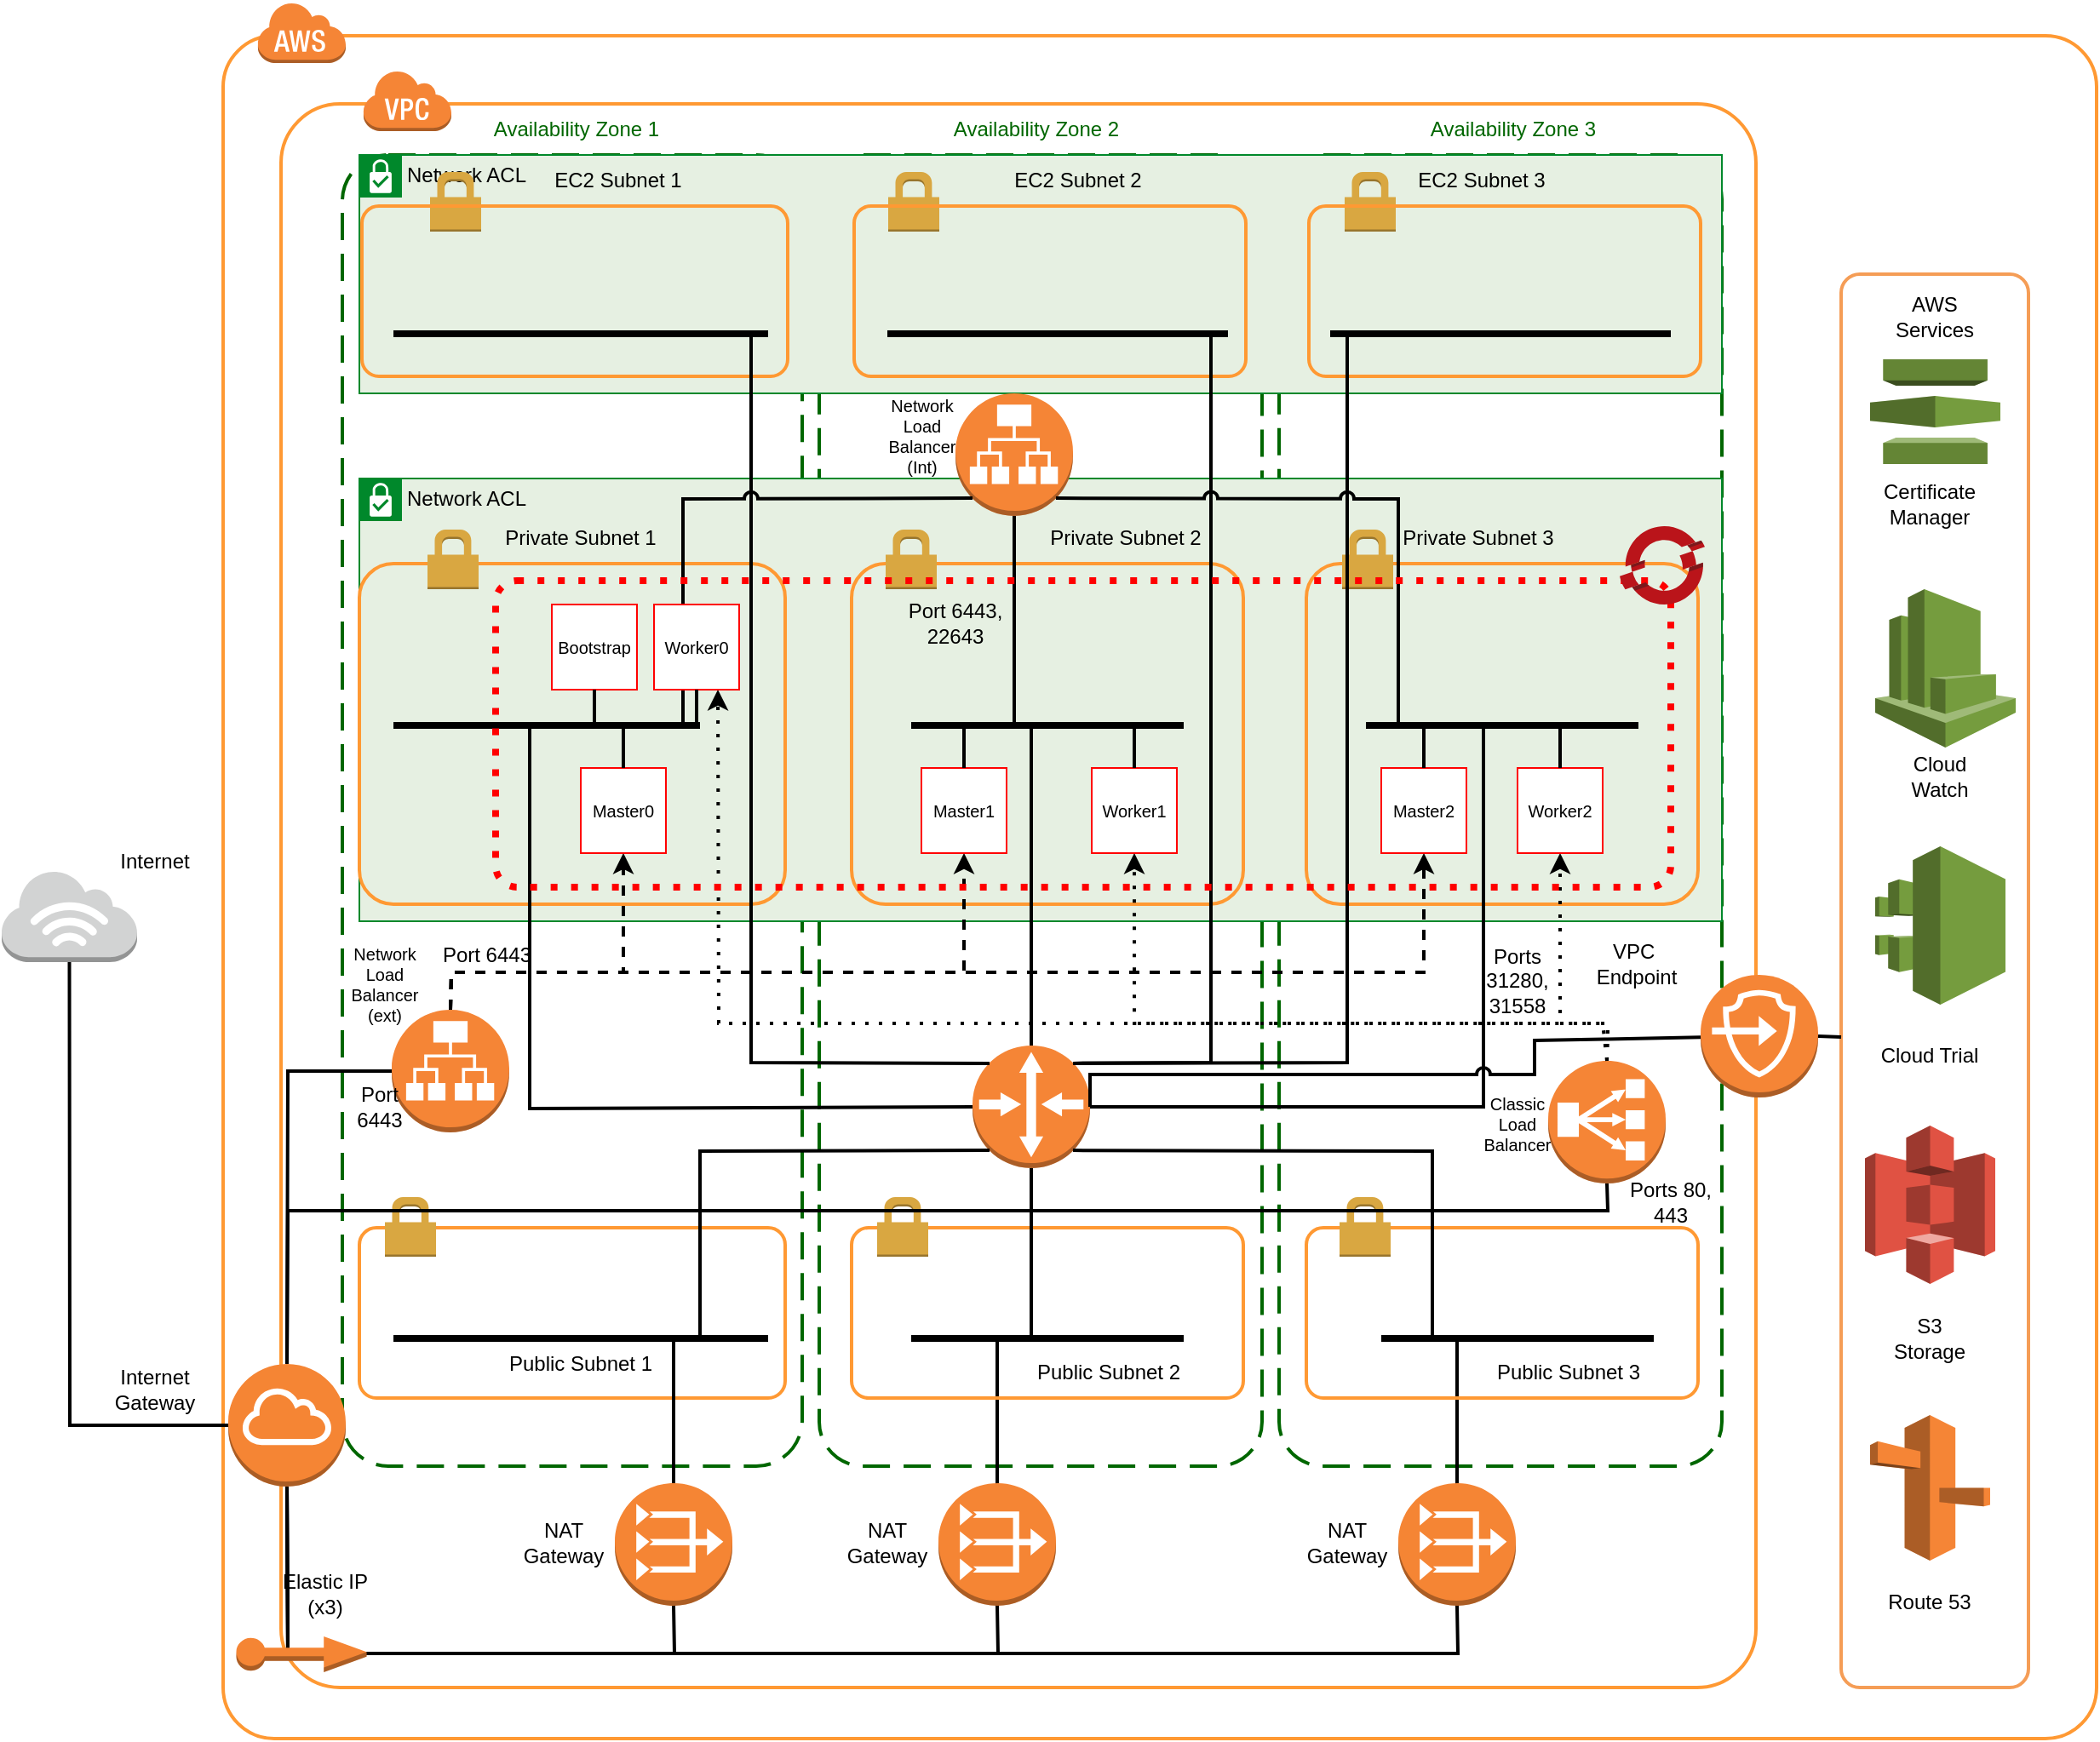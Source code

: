 <mxfile>
    <diagram id="PeMSDBAp1zi3nfuuysE6" name="Standard">
        <mxGraphModel dx="1718" dy="795" grid="1" gridSize="10" guides="1" tooltips="1" connect="1" arrows="1" fold="1" page="1" pageScale="1" pageWidth="827" pageHeight="1169" math="0" shadow="0">
            <root>
                <mxCell id="cFLOOM9QDOZfFMnO57dK-0"/>
                <mxCell id="cFLOOM9QDOZfFMnO57dK-1" style="" parent="cFLOOM9QDOZfFMnO57dK-0"/>
                <object label="Base" id="cFLOOM9QDOZfFMnO57dK-2">
                    <mxCell style="" parent="cFLOOM9QDOZfFMnO57dK-0"/>
                </object>
                <mxCell id="cFLOOM9QDOZfFMnO57dK-3" value="" style="rounded=1;arcSize=3;dashed=0;fillColor=none;gradientColor=none;strokeWidth=2;strokeColor=#FF9933;" vertex="1" parent="cFLOOM9QDOZfFMnO57dK-2">
                    <mxGeometry x="280" y="30" width="1100" height="1000" as="geometry"/>
                </mxCell>
                <mxCell id="cFLOOM9QDOZfFMnO57dK-4" value="" style="dashed=0;html=1;shape=mxgraph.aws3.cloud;fillColor=#F58536;gradientColor=none;dashed=0;" vertex="1" parent="cFLOOM9QDOZfFMnO57dK-2">
                    <mxGeometry x="300" y="10" width="52" height="36" as="geometry"/>
                </mxCell>
                <mxCell id="cFLOOM9QDOZfFMnO57dK-5" value="" style="outlineConnect=0;dashed=0;verticalLabelPosition=bottom;verticalAlign=top;align=center;html=1;shape=mxgraph.aws3.internet_3;fillColor=#D2D3D3;gradientColor=none;" vertex="1" parent="cFLOOM9QDOZfFMnO57dK-2">
                    <mxGeometry x="150" y="520" width="79.5" height="54" as="geometry"/>
                </mxCell>
                <mxCell id="cFLOOM9QDOZfFMnO57dK-6" value="" style="rounded=1;arcSize=10;strokeColor=#F59D56;fillColor=none;gradientColor=none;strokeWidth=2;" vertex="1" parent="cFLOOM9QDOZfFMnO57dK-2">
                    <mxGeometry x="1230" y="170" width="110" height="830" as="geometry"/>
                </mxCell>
                <mxCell id="cFLOOM9QDOZfFMnO57dK-7" value="AWS&lt;br&gt;Services" style="text;html=1;strokeColor=none;fillColor=none;align=center;verticalAlign=middle;whiteSpace=wrap;rounded=0;dashed=1;dashPattern=1 2;fontSize=12;fontColor=#000000;" vertex="1" parent="cFLOOM9QDOZfFMnO57dK-2">
                    <mxGeometry x="1255" y="180" width="60" height="30" as="geometry"/>
                </mxCell>
                <mxCell id="cFLOOM9QDOZfFMnO57dK-8" value="Internet" style="text;html=1;strokeColor=none;fillColor=none;align=center;verticalAlign=middle;whiteSpace=wrap;rounded=0;dashed=1;dashPattern=1 2;fontSize=12;fontColor=#000000;" vertex="1" parent="cFLOOM9QDOZfFMnO57dK-2">
                    <mxGeometry x="210" y="500" width="60" height="30" as="geometry"/>
                </mxCell>
                <object label="VPC" id="cFLOOM9QDOZfFMnO57dK-9">
                    <mxCell style="" parent="cFLOOM9QDOZfFMnO57dK-0"/>
                </object>
                <mxCell id="cFLOOM9QDOZfFMnO57dK-10" value="" style="rounded=1;arcSize=4;dashed=0;fillColor=none;gradientColor=none;strokeWidth=2;strokeColor=#FF9933;" vertex="1" parent="cFLOOM9QDOZfFMnO57dK-9">
                    <mxGeometry x="314" y="70" width="866" height="930" as="geometry"/>
                </mxCell>
                <mxCell id="cFLOOM9QDOZfFMnO57dK-11" value="" style="dashed=0;html=1;shape=mxgraph.aws3.virtual_private_cloud;fillColor=#F58536;gradientColor=none;dashed=0;" vertex="1" parent="cFLOOM9QDOZfFMnO57dK-9">
                    <mxGeometry x="362" y="50" width="52" height="36" as="geometry"/>
                </mxCell>
                <mxCell id="cFLOOM9QDOZfFMnO57dK-12" value="AZ" style="" parent="cFLOOM9QDOZfFMnO57dK-0"/>
                <mxCell id="cFLOOM9QDOZfFMnO57dK-13" value="" style="rounded=1;arcSize=10;dashed=1;strokeColor=#006600;fillColor=none;gradientColor=none;dashPattern=8 4;strokeWidth=2;" vertex="1" parent="cFLOOM9QDOZfFMnO57dK-12">
                    <mxGeometry x="350" y="100" width="270" height="770" as="geometry"/>
                </mxCell>
                <mxCell id="cFLOOM9QDOZfFMnO57dK-14" value="" style="rounded=1;arcSize=10;dashed=1;strokeColor=#006600;fillColor=none;gradientColor=none;dashPattern=8 4;strokeWidth=2;" vertex="1" parent="cFLOOM9QDOZfFMnO57dK-12">
                    <mxGeometry x="630" y="100" width="260" height="770" as="geometry"/>
                </mxCell>
                <mxCell id="cFLOOM9QDOZfFMnO57dK-15" value="" style="rounded=1;arcSize=10;dashed=1;strokeColor=#006600;fillColor=none;gradientColor=none;dashPattern=8 4;strokeWidth=2;" vertex="1" parent="cFLOOM9QDOZfFMnO57dK-12">
                    <mxGeometry x="900" y="100" width="260" height="770" as="geometry"/>
                </mxCell>
                <mxCell id="cFLOOM9QDOZfFMnO57dK-16" value="Availability Zone 1" style="text;html=1;strokeColor=none;fillColor=none;align=center;verticalAlign=middle;whiteSpace=wrap;rounded=0;dashed=1;dashPattern=1 2;fontColor=#006600;" vertex="1" parent="cFLOOM9QDOZfFMnO57dK-12">
                    <mxGeometry x="430" y="70" width="115" height="30" as="geometry"/>
                </mxCell>
                <mxCell id="cFLOOM9QDOZfFMnO57dK-17" value="Availability Zone 2" style="text;html=1;strokeColor=none;fillColor=none;align=center;verticalAlign=middle;whiteSpace=wrap;rounded=0;dashed=1;dashPattern=1 2;fontColor=#006600;" vertex="1" parent="cFLOOM9QDOZfFMnO57dK-12">
                    <mxGeometry x="700" y="70" width="115" height="30" as="geometry"/>
                </mxCell>
                <mxCell id="cFLOOM9QDOZfFMnO57dK-18" value="Availability Zone 3" style="text;html=1;strokeColor=none;fillColor=none;align=center;verticalAlign=middle;whiteSpace=wrap;rounded=0;dashed=1;dashPattern=1 2;fontColor=#006600;" vertex="1" parent="cFLOOM9QDOZfFMnO57dK-12">
                    <mxGeometry x="980" y="70" width="115" height="30" as="geometry"/>
                </mxCell>
                <object label="NACL" id="MtgmiVm7GPiFwsgF4laS-23">
                    <mxCell parent="cFLOOM9QDOZfFMnO57dK-0"/>
                </object>
                <mxCell id="MtgmiVm7GPiFwsgF4laS-24" value="Network ACL" style="shape=mxgraph.ibm.box;prType=subnet;fontStyle=0;verticalAlign=top;align=left;spacingLeft=32;spacingTop=4;fillColor=#E6F0E2;rounded=0;whiteSpace=wrap;html=1;strokeColor=#00882B;strokeWidth=1;dashed=0;container=1;spacing=-4;collapsible=0;expand=0;recursiveResize=0;" vertex="1" parent="MtgmiVm7GPiFwsgF4laS-23">
                    <mxGeometry x="360" y="290" width="800" height="260" as="geometry"/>
                </mxCell>
                <mxCell id="cFLOOM9QDOZfFMnO57dK-104" value="Port 6443,&lt;br&gt;22643" style="text;html=1;strokeColor=none;fillColor=none;align=center;verticalAlign=middle;whiteSpace=wrap;rounded=0;" vertex="1" parent="MtgmiVm7GPiFwsgF4laS-24">
                    <mxGeometry x="320" y="70" width="60" height="30" as="geometry"/>
                </mxCell>
                <mxCell id="MtgmiVm7GPiFwsgF4laS-25" value="Network ACL" style="shape=mxgraph.ibm.box;prType=subnet;fontStyle=0;verticalAlign=top;align=left;spacingLeft=32;spacingTop=4;fillColor=#E6F0E2;rounded=0;whiteSpace=wrap;html=1;strokeColor=#00882B;strokeWidth=1;dashed=0;container=1;spacing=-4;collapsible=0;expand=0;recursiveResize=0;" vertex="1" parent="MtgmiVm7GPiFwsgF4laS-23">
                    <mxGeometry x="360" y="100" width="800" height="140" as="geometry"/>
                </mxCell>
                <object label="Networking" id="cFLOOM9QDOZfFMnO57dK-19">
                    <mxCell style="" parent="cFLOOM9QDOZfFMnO57dK-0"/>
                </object>
                <mxCell id="cFLOOM9QDOZfFMnO57dK-20" value="" style="endArrow=none;html=1;rounded=0;fontSize=12;fontColor=#006600;strokeWidth=2;entryX=0.5;entryY=1;entryDx=0;entryDy=0;entryPerimeter=0;" edge="1" parent="cFLOOM9QDOZfFMnO57dK-19" source="cFLOOM9QDOZfFMnO57dK-63" target="cFLOOM9QDOZfFMnO57dK-91">
                    <mxGeometry width="50" height="50" relative="1" as="geometry">
                        <mxPoint x="170" y="460" as="sourcePoint"/>
                        <mxPoint x="354" y="313.5" as="targetPoint"/>
                        <Array as="points"/>
                    </mxGeometry>
                </mxCell>
                <mxCell id="cFLOOM9QDOZfFMnO57dK-21" value="" style="endArrow=none;html=1;rounded=0;fontSize=12;fontColor=#006600;strokeWidth=2;entryX=0.5;entryY=1;entryDx=0;entryDy=0;entryPerimeter=0;" edge="1" parent="cFLOOM9QDOZfFMnO57dK-19" source="cFLOOM9QDOZfFMnO57dK-62" target="cFLOOM9QDOZfFMnO57dK-90">
                    <mxGeometry width="50" height="50" relative="1" as="geometry">
                        <mxPoint x="100" y="250" as="sourcePoint"/>
                        <mxPoint x="354" y="313.5" as="targetPoint"/>
                        <Array as="points"/>
                    </mxGeometry>
                </mxCell>
                <mxCell id="cFLOOM9QDOZfFMnO57dK-22" value="" style="rounded=1;arcSize=10;dashed=0;fillColor=none;gradientColor=none;strokeWidth=2;strokeColor=#FF9933;" vertex="1" parent="cFLOOM9QDOZfFMnO57dK-19">
                    <mxGeometry x="649" y="730" width="230" height="100" as="geometry"/>
                </mxCell>
                <mxCell id="cFLOOM9QDOZfFMnO57dK-23" value="" style="rounded=1;arcSize=10;dashed=0;fillColor=none;gradientColor=none;strokeWidth=2;strokeColor=#FF9933;" vertex="1" parent="cFLOOM9QDOZfFMnO57dK-19">
                    <mxGeometry x="916" y="730" width="230" height="100" as="geometry"/>
                </mxCell>
                <mxCell id="cFLOOM9QDOZfFMnO57dK-24" value="" style="rounded=1;arcSize=10;dashed=0;fillColor=none;gradientColor=none;strokeWidth=2;strokeColor=#FF9933;" vertex="1" parent="cFLOOM9QDOZfFMnO57dK-19">
                    <mxGeometry x="916" y="340" width="230" height="200" as="geometry"/>
                </mxCell>
                <mxCell id="cFLOOM9QDOZfFMnO57dK-25" value="" style="rounded=1;arcSize=10;dashed=0;fillColor=none;gradientColor=none;strokeWidth=2;strokeColor=#FF9933;" vertex="1" parent="cFLOOM9QDOZfFMnO57dK-19">
                    <mxGeometry x="649" y="340" width="230" height="200" as="geometry"/>
                </mxCell>
                <mxCell id="cFLOOM9QDOZfFMnO57dK-26" value="" style="rounded=1;arcSize=10;dashed=0;fillColor=none;gradientColor=none;strokeWidth=2;strokeColor=#FF9933;" vertex="1" parent="cFLOOM9QDOZfFMnO57dK-19">
                    <mxGeometry x="360" y="340" width="250" height="200" as="geometry"/>
                </mxCell>
                <mxCell id="cFLOOM9QDOZfFMnO57dK-27" value="" style="dashed=0;html=1;shape=mxgraph.aws3.permissions;fillColor=#D9A741;gradientColor=none;dashed=0;" vertex="1" parent="cFLOOM9QDOZfFMnO57dK-19">
                    <mxGeometry x="400" y="320" width="30" height="35" as="geometry"/>
                </mxCell>
                <mxCell id="cFLOOM9QDOZfFMnO57dK-28" value="" style="rounded=1;arcSize=10;dashed=0;fillColor=none;gradientColor=none;strokeWidth=2;strokeColor=#FF9933;" vertex="1" parent="cFLOOM9QDOZfFMnO57dK-19">
                    <mxGeometry x="360" y="730" width="250" height="100" as="geometry"/>
                </mxCell>
                <mxCell id="cFLOOM9QDOZfFMnO57dK-29" value="" style="dashed=0;html=1;shape=mxgraph.aws3.permissions;fillColor=#D9A741;gradientColor=none;dashed=0;" vertex="1" parent="cFLOOM9QDOZfFMnO57dK-19">
                    <mxGeometry x="375" y="712" width="30" height="35" as="geometry"/>
                </mxCell>
                <mxCell id="cFLOOM9QDOZfFMnO57dK-30" value="Private Subnet 1" style="text;html=1;strokeColor=none;fillColor=none;align=center;verticalAlign=middle;whiteSpace=wrap;rounded=0;" vertex="1" parent="cFLOOM9QDOZfFMnO57dK-19">
                    <mxGeometry x="440" y="310" width="100" height="30" as="geometry"/>
                </mxCell>
                <mxCell id="cFLOOM9QDOZfFMnO57dK-31" value="Public Subnet 1" style="text;html=1;strokeColor=none;fillColor=none;align=center;verticalAlign=middle;whiteSpace=wrap;rounded=0;" vertex="1" parent="cFLOOM9QDOZfFMnO57dK-19">
                    <mxGeometry x="440" y="795" width="100" height="30" as="geometry"/>
                </mxCell>
                <mxCell id="cFLOOM9QDOZfFMnO57dK-32" value="" style="outlineConnect=0;dashed=0;verticalLabelPosition=bottom;verticalAlign=top;align=center;html=1;shape=mxgraph.aws3.internet_gateway;fillColor=#F58534;gradientColor=none;" vertex="1" parent="cFLOOM9QDOZfFMnO57dK-19">
                    <mxGeometry x="283" y="810" width="69" height="72" as="geometry"/>
                </mxCell>
                <mxCell id="cFLOOM9QDOZfFMnO57dK-33" value="NAT Gateway" style="text;html=1;strokeColor=none;fillColor=none;align=center;verticalAlign=middle;whiteSpace=wrap;rounded=0;" vertex="1" parent="cFLOOM9QDOZfFMnO57dK-19">
                    <mxGeometry x="450" y="900" width="60" height="30" as="geometry"/>
                </mxCell>
                <mxCell id="cFLOOM9QDOZfFMnO57dK-34" value="" style="line;strokeWidth=4;html=1;perimeter=backbonePerimeter;points=[];outlineConnect=0;" vertex="1" parent="cFLOOM9QDOZfFMnO57dK-19">
                    <mxGeometry x="380" y="430" width="180" height="10" as="geometry"/>
                </mxCell>
                <mxCell id="cFLOOM9QDOZfFMnO57dK-35" value="" style="line;strokeWidth=4;html=1;perimeter=backbonePerimeter;points=[];outlineConnect=0;" vertex="1" parent="cFLOOM9QDOZfFMnO57dK-19">
                    <mxGeometry x="380" y="790" width="220" height="10" as="geometry"/>
                </mxCell>
                <mxCell id="cFLOOM9QDOZfFMnO57dK-36" value="" style="endArrow=none;html=1;entryX=0.5;entryY=1;entryDx=0;entryDy=0;entryPerimeter=0;exitX=0.5;exitY=1;exitDx=0;exitDy=0;exitPerimeter=0;rounded=0;startArrow=none;startFill=0;strokeWidth=2;" edge="1" parent="cFLOOM9QDOZfFMnO57dK-19" source="cFLOOM9QDOZfFMnO57dK-32" target="cFLOOM9QDOZfFMnO57dK-89">
                    <mxGeometry width="50" height="50" relative="1" as="geometry">
                        <mxPoint x="60" y="460" as="sourcePoint"/>
                        <mxPoint x="285" y="313.5" as="targetPoint"/>
                        <Array as="points">
                            <mxPoint x="318" y="980"/>
                            <mxPoint x="545" y="980"/>
                        </Array>
                    </mxGeometry>
                </mxCell>
                <mxCell id="cFLOOM9QDOZfFMnO57dK-37" value="" style="outlineConnect=0;dashed=0;verticalLabelPosition=bottom;verticalAlign=top;align=center;html=1;shape=mxgraph.aws3.endpoints;fillColor=#F58536;gradientColor=none;" vertex="1" parent="cFLOOM9QDOZfFMnO57dK-19">
                    <mxGeometry x="1147.5" y="581.5" width="69" height="72" as="geometry"/>
                </mxCell>
                <mxCell id="cFLOOM9QDOZfFMnO57dK-38" value="" style="outlineConnect=0;dashed=0;verticalLabelPosition=bottom;verticalAlign=top;align=center;html=1;shape=mxgraph.aws3.application_load_balancer;fillColor=#F58536;gradientColor=none;" vertex="1" parent="cFLOOM9QDOZfFMnO57dK-19">
                    <mxGeometry x="379" y="602" width="69" height="72" as="geometry"/>
                </mxCell>
                <mxCell id="cFLOOM9QDOZfFMnO57dK-39" value="" style="outlineConnect=0;dashed=0;verticalLabelPosition=bottom;verticalAlign=top;align=center;html=1;shape=mxgraph.aws3.application_load_balancer;fillColor=#F58536;gradientColor=none;" vertex="1" parent="cFLOOM9QDOZfFMnO57dK-19">
                    <mxGeometry x="710" y="240" width="69" height="72" as="geometry"/>
                </mxCell>
                <mxCell id="cFLOOM9QDOZfFMnO57dK-40" value="VPC&amp;nbsp;&lt;br&gt;Endpoint" style="text;html=1;strokeColor=none;fillColor=none;align=center;verticalAlign=middle;whiteSpace=wrap;rounded=0;" vertex="1" parent="cFLOOM9QDOZfFMnO57dK-19">
                    <mxGeometry x="1080" y="560" width="60" height="30" as="geometry"/>
                </mxCell>
                <mxCell id="cFLOOM9QDOZfFMnO57dK-41" value="" style="outlineConnect=0;dashed=0;verticalLabelPosition=bottom;verticalAlign=top;align=center;html=1;shape=mxgraph.aws3.s3;fillColor=#E05243;gradientColor=none;strokeColor=#FF9933;" vertex="1" parent="cFLOOM9QDOZfFMnO57dK-19">
                    <mxGeometry x="1244" y="670" width="76.5" height="93" as="geometry"/>
                </mxCell>
                <mxCell id="cFLOOM9QDOZfFMnO57dK-42" value="S3 Storage" style="text;html=1;strokeColor=none;fillColor=none;align=center;verticalAlign=middle;whiteSpace=wrap;rounded=0;" vertex="1" parent="cFLOOM9QDOZfFMnO57dK-19">
                    <mxGeometry x="1252" y="780" width="60" height="30" as="geometry"/>
                </mxCell>
                <mxCell id="cFLOOM9QDOZfFMnO57dK-46" value="" style="endArrow=none;html=1;rounded=0;strokeWidth=2;entryX=1;entryY=0.5;entryDx=0;entryDy=0;entryPerimeter=0;" edge="1" parent="cFLOOM9QDOZfFMnO57dK-19" target="cFLOOM9QDOZfFMnO57dK-37">
                    <mxGeometry width="50" height="50" relative="1" as="geometry">
                        <mxPoint x="1230" y="618" as="sourcePoint"/>
                        <mxPoint x="1180" y="660" as="targetPoint"/>
                        <Array as="points"/>
                    </mxGeometry>
                </mxCell>
                <mxCell id="cFLOOM9QDOZfFMnO57dK-48" value="" style="endArrow=none;html=1;rounded=0;fontSize=10;strokeWidth=2;entryX=0;entryY=0.5;entryDx=0;entryDy=0;entryPerimeter=0;exitX=0.5;exitY=0;exitDx=0;exitDy=0;exitPerimeter=0;" edge="1" parent="cFLOOM9QDOZfFMnO57dK-19" source="cFLOOM9QDOZfFMnO57dK-32" target="cFLOOM9QDOZfFMnO57dK-38">
                    <mxGeometry width="50" height="50" relative="1" as="geometry">
                        <mxPoint x="600" y="870" as="sourcePoint"/>
                        <mxPoint x="650" y="820" as="targetPoint"/>
                        <Array as="points">
                            <mxPoint x="318" y="638"/>
                        </Array>
                    </mxGeometry>
                </mxCell>
                <mxCell id="cFLOOM9QDOZfFMnO57dK-49" value="Network&lt;br&gt;Load&lt;br&gt;Balancer&lt;br&gt;(Int)" style="text;html=1;strokeColor=none;fillColor=none;align=center;verticalAlign=middle;whiteSpace=wrap;rounded=0;fontSize=10;" vertex="1" parent="cFLOOM9QDOZfFMnO57dK-19">
                    <mxGeometry x="680" y="250" width="21" height="30" as="geometry"/>
                </mxCell>
                <mxCell id="cFLOOM9QDOZfFMnO57dK-50" value="Network&lt;br&gt;Load&lt;br&gt;Balancer&lt;br&gt;(ext)" style="text;html=1;strokeColor=none;fillColor=none;align=center;verticalAlign=middle;whiteSpace=wrap;rounded=0;fontSize=10;" vertex="1" parent="cFLOOM9QDOZfFMnO57dK-19">
                    <mxGeometry x="345" y="572" width="60" height="30" as="geometry"/>
                </mxCell>
                <mxCell id="cFLOOM9QDOZfFMnO57dK-51" value="Internet&lt;br style=&quot;font-size: 12px;&quot;&gt;Gateway" style="text;html=1;strokeColor=none;fillColor=none;align=center;verticalAlign=middle;whiteSpace=wrap;rounded=0;fontSize=12;" vertex="1" parent="cFLOOM9QDOZfFMnO57dK-19">
                    <mxGeometry x="210" y="810" width="60" height="30" as="geometry"/>
                </mxCell>
                <mxCell id="cFLOOM9QDOZfFMnO57dK-54" value="" style="dashed=0;html=1;shape=mxgraph.aws3.permissions;fillColor=#D9A741;gradientColor=none;dashed=0;" vertex="1" parent="cFLOOM9QDOZfFMnO57dK-19">
                    <mxGeometry x="669" y="320" width="30" height="35" as="geometry"/>
                </mxCell>
                <mxCell id="cFLOOM9QDOZfFMnO57dK-55" value="Private Subnet 2" style="text;html=1;strokeColor=none;fillColor=none;align=center;verticalAlign=middle;whiteSpace=wrap;rounded=0;" vertex="1" parent="cFLOOM9QDOZfFMnO57dK-19">
                    <mxGeometry x="760" y="310" width="100" height="30" as="geometry"/>
                </mxCell>
                <mxCell id="cFLOOM9QDOZfFMnO57dK-56" value="" style="dashed=0;html=1;shape=mxgraph.aws3.permissions;fillColor=#D9A741;gradientColor=none;dashed=0;" vertex="1" parent="cFLOOM9QDOZfFMnO57dK-19">
                    <mxGeometry x="937" y="320" width="30" height="35" as="geometry"/>
                </mxCell>
                <mxCell id="cFLOOM9QDOZfFMnO57dK-57" value="Private Subnet 3" style="text;html=1;strokeColor=none;fillColor=none;align=center;verticalAlign=middle;whiteSpace=wrap;rounded=0;" vertex="1" parent="cFLOOM9QDOZfFMnO57dK-19">
                    <mxGeometry x="967" y="310" width="100" height="30" as="geometry"/>
                </mxCell>
                <mxCell id="cFLOOM9QDOZfFMnO57dK-58" value="" style="dashed=0;html=1;shape=mxgraph.aws3.permissions;fillColor=#D9A741;gradientColor=none;dashed=0;" vertex="1" parent="cFLOOM9QDOZfFMnO57dK-19">
                    <mxGeometry x="664" y="712" width="30" height="35" as="geometry"/>
                </mxCell>
                <mxCell id="cFLOOM9QDOZfFMnO57dK-59" value="Public Subnet 2" style="text;html=1;strokeColor=none;fillColor=none;align=center;verticalAlign=middle;whiteSpace=wrap;rounded=0;" vertex="1" parent="cFLOOM9QDOZfFMnO57dK-19">
                    <mxGeometry x="750" y="800" width="100" height="30" as="geometry"/>
                </mxCell>
                <mxCell id="cFLOOM9QDOZfFMnO57dK-60" value="" style="dashed=0;html=1;shape=mxgraph.aws3.permissions;fillColor=#D9A741;gradientColor=none;dashed=0;" vertex="1" parent="cFLOOM9QDOZfFMnO57dK-19">
                    <mxGeometry x="935.5" y="712" width="30" height="35" as="geometry"/>
                </mxCell>
                <mxCell id="cFLOOM9QDOZfFMnO57dK-61" value="Public Subnet 3" style="text;html=1;strokeColor=none;fillColor=none;align=center;verticalAlign=middle;whiteSpace=wrap;rounded=0;" vertex="1" parent="cFLOOM9QDOZfFMnO57dK-19">
                    <mxGeometry x="1020" y="800" width="100" height="30" as="geometry"/>
                </mxCell>
                <mxCell id="cFLOOM9QDOZfFMnO57dK-62" value="" style="line;strokeWidth=4;html=1;perimeter=backbonePerimeter;points=[];outlineConnect=0;" vertex="1" parent="cFLOOM9QDOZfFMnO57dK-19">
                    <mxGeometry x="684" y="790" width="160" height="10" as="geometry"/>
                </mxCell>
                <mxCell id="cFLOOM9QDOZfFMnO57dK-63" value="" style="line;strokeWidth=4;html=1;perimeter=backbonePerimeter;points=[];outlineConnect=0;" vertex="1" parent="cFLOOM9QDOZfFMnO57dK-19">
                    <mxGeometry x="960" y="790" width="160" height="10" as="geometry"/>
                </mxCell>
                <mxCell id="cFLOOM9QDOZfFMnO57dK-64" value="" style="line;strokeWidth=4;html=1;perimeter=backbonePerimeter;points=[];outlineConnect=0;" vertex="1" parent="cFLOOM9QDOZfFMnO57dK-19">
                    <mxGeometry x="684" y="430" width="160" height="10" as="geometry"/>
                </mxCell>
                <mxCell id="cFLOOM9QDOZfFMnO57dK-65" value="" style="line;strokeWidth=4;html=1;perimeter=backbonePerimeter;points=[];outlineConnect=0;" vertex="1" parent="cFLOOM9QDOZfFMnO57dK-19">
                    <mxGeometry x="951" y="430" width="160" height="10" as="geometry"/>
                </mxCell>
                <mxCell id="cFLOOM9QDOZfFMnO57dK-70" value="" style="endArrow=none;html=1;rounded=0;strokeWidth=2;exitX=0.5;exitY=1;exitDx=0;exitDy=0;exitPerimeter=0;" edge="1" parent="cFLOOM9QDOZfFMnO57dK-19" source="cFLOOM9QDOZfFMnO57dK-89" target="cFLOOM9QDOZfFMnO57dK-35">
                    <mxGeometry width="50" height="50" relative="1" as="geometry">
                        <mxPoint x="354" y="313.5" as="sourcePoint"/>
                        <mxPoint x="450" y="430" as="targetPoint"/>
                        <Array as="points"/>
                    </mxGeometry>
                </mxCell>
                <mxCell id="cFLOOM9QDOZfFMnO57dK-71" value="Classic&lt;br&gt;Load&lt;br&gt;Balancer" style="text;html=1;strokeColor=none;fillColor=none;align=center;verticalAlign=middle;whiteSpace=wrap;rounded=0;fontSize=10;" vertex="1" parent="cFLOOM9QDOZfFMnO57dK-19">
                    <mxGeometry x="1010" y="653.5" width="60" height="30" as="geometry"/>
                </mxCell>
                <mxCell id="cFLOOM9QDOZfFMnO57dK-72" value="" style="outlineConnect=0;dashed=0;verticalLabelPosition=bottom;verticalAlign=top;align=center;html=1;shape=mxgraph.aws3.classic_load_balancer;fillColor=#F58536;gradientColor=none;" vertex="1" parent="cFLOOM9QDOZfFMnO57dK-19">
                    <mxGeometry x="1058" y="632" width="69" height="72" as="geometry"/>
                </mxCell>
                <mxCell id="cFLOOM9QDOZfFMnO57dK-73" value="" style="endArrow=classic;dashed=1;html=1;rounded=0;strokeWidth=2;entryX=0.5;entryY=1;entryDx=0;entryDy=0;exitX=0.5;exitY=0;exitDx=0;exitDy=0;exitPerimeter=0;endFill=1;" edge="1" parent="cFLOOM9QDOZfFMnO57dK-19" source="cFLOOM9QDOZfFMnO57dK-38" target="cFLOOM9QDOZfFMnO57dK-112">
                    <mxGeometry width="50" height="50" relative="1" as="geometry">
                        <mxPoint x="350" y="620" as="sourcePoint"/>
                        <mxPoint x="400" y="570" as="targetPoint"/>
                        <Array as="points">
                            <mxPoint x="414" y="580"/>
                            <mxPoint x="515" y="580"/>
                        </Array>
                    </mxGeometry>
                </mxCell>
                <mxCell id="cFLOOM9QDOZfFMnO57dK-74" value="" style="endArrow=classic;dashed=1;html=1;rounded=0;strokeWidth=2;entryX=0.5;entryY=1;entryDx=0;entryDy=0;exitX=0.5;exitY=0;exitDx=0;exitDy=0;exitPerimeter=0;endFill=1;" edge="1" parent="cFLOOM9QDOZfFMnO57dK-19" source="cFLOOM9QDOZfFMnO57dK-38" target="cFLOOM9QDOZfFMnO57dK-113">
                    <mxGeometry width="50" height="50" relative="1" as="geometry">
                        <mxPoint x="230" y="620" as="sourcePoint"/>
                        <mxPoint x="280" y="570" as="targetPoint"/>
                        <Array as="points">
                            <mxPoint x="414" y="580"/>
                            <mxPoint x="715" y="580"/>
                        </Array>
                    </mxGeometry>
                </mxCell>
                <mxCell id="cFLOOM9QDOZfFMnO57dK-75" value="" style="endArrow=classic;dashed=1;html=1;rounded=0;strokeWidth=2;entryX=0.5;entryY=1;entryDx=0;entryDy=0;exitX=0.5;exitY=0;exitDx=0;exitDy=0;exitPerimeter=0;endFill=1;" edge="1" parent="cFLOOM9QDOZfFMnO57dK-19" source="cFLOOM9QDOZfFMnO57dK-38" target="cFLOOM9QDOZfFMnO57dK-117">
                    <mxGeometry width="50" height="50" relative="1" as="geometry">
                        <mxPoint x="439" y="704" as="sourcePoint"/>
                        <mxPoint x="743" y="520" as="targetPoint"/>
                        <Array as="points">
                            <mxPoint x="414" y="580"/>
                            <mxPoint x="985" y="580"/>
                        </Array>
                    </mxGeometry>
                </mxCell>
                <mxCell id="cFLOOM9QDOZfFMnO57dK-77" value="" style="endArrow=classic;dashed=1;html=1;dashPattern=1 3;strokeWidth=2;rounded=0;entryX=0.75;entryY=1;entryDx=0;entryDy=0;exitX=0.5;exitY=0;exitDx=0;exitDy=0;exitPerimeter=0;endFill=1;" edge="1" parent="cFLOOM9QDOZfFMnO57dK-19" source="cFLOOM9QDOZfFMnO57dK-72" target="cFLOOM9QDOZfFMnO57dK-119">
                    <mxGeometry width="50" height="50" relative="1" as="geometry">
                        <mxPoint x="549" y="640" as="sourcePoint"/>
                        <mxPoint x="575" y="510" as="targetPoint"/>
                        <Array as="points">
                            <mxPoint x="1093" y="610"/>
                            <mxPoint x="571" y="610"/>
                        </Array>
                    </mxGeometry>
                </mxCell>
                <mxCell id="cFLOOM9QDOZfFMnO57dK-78" value="" style="endArrow=classic;dashed=1;html=1;dashPattern=1 3;strokeWidth=2;rounded=0;entryX=0.5;entryY=1;entryDx=0;entryDy=0;exitX=0.5;exitY=0;exitDx=0;exitDy=0;exitPerimeter=0;endFill=1;" edge="1" parent="cFLOOM9QDOZfFMnO57dK-19" source="cFLOOM9QDOZfFMnO57dK-72" target="cFLOOM9QDOZfFMnO57dK-116">
                    <mxGeometry width="50" height="50" relative="1" as="geometry">
                        <mxPoint x="1070" y="670" as="sourcePoint"/>
                        <mxPoint x="1120" y="620" as="targetPoint"/>
                        <Array as="points">
                            <mxPoint x="1093" y="610"/>
                            <mxPoint x="1065" y="610"/>
                        </Array>
                    </mxGeometry>
                </mxCell>
                <mxCell id="cFLOOM9QDOZfFMnO57dK-79" value="" style="endArrow=none;html=1;rounded=0;strokeWidth=2;entryX=0.5;entryY=1;entryDx=0;entryDy=0;entryPerimeter=0;jumpStyle=arc;exitX=0.5;exitY=0;exitDx=0;exitDy=0;exitPerimeter=0;" edge="1" parent="cFLOOM9QDOZfFMnO57dK-19" source="cFLOOM9QDOZfFMnO57dK-32" target="cFLOOM9QDOZfFMnO57dK-72">
                    <mxGeometry width="50" height="50" relative="1" as="geometry">
                        <mxPoint x="220" y="770" as="sourcePoint"/>
                        <mxPoint x="549" y="712" as="targetPoint"/>
                        <Array as="points">
                            <mxPoint x="318" y="720"/>
                            <mxPoint x="1093" y="720"/>
                        </Array>
                    </mxGeometry>
                </mxCell>
                <mxCell id="cFLOOM9QDOZfFMnO57dK-89" value="" style="outlineConnect=0;dashed=0;verticalLabelPosition=bottom;verticalAlign=top;align=center;html=1;shape=mxgraph.aws3.vpc_nat_gateway;fillColor=#F58534;gradientColor=none;" vertex="1" parent="cFLOOM9QDOZfFMnO57dK-19">
                    <mxGeometry x="510" y="880" width="69" height="72" as="geometry"/>
                </mxCell>
                <mxCell id="cFLOOM9QDOZfFMnO57dK-90" value="" style="outlineConnect=0;dashed=0;verticalLabelPosition=bottom;verticalAlign=top;align=center;html=1;shape=mxgraph.aws3.vpc_nat_gateway;fillColor=#F58534;gradientColor=none;" vertex="1" parent="cFLOOM9QDOZfFMnO57dK-19">
                    <mxGeometry x="700" y="880" width="69" height="72" as="geometry"/>
                </mxCell>
                <mxCell id="cFLOOM9QDOZfFMnO57dK-91" value="" style="outlineConnect=0;dashed=0;verticalLabelPosition=bottom;verticalAlign=top;align=center;html=1;shape=mxgraph.aws3.vpc_nat_gateway;fillColor=#F58534;gradientColor=none;" vertex="1" parent="cFLOOM9QDOZfFMnO57dK-19">
                    <mxGeometry x="970" y="880" width="69" height="72" as="geometry"/>
                </mxCell>
                <mxCell id="cFLOOM9QDOZfFMnO57dK-92" value="" style="endArrow=none;html=1;rounded=0;entryX=0;entryY=0.5;entryDx=0;entryDy=0;entryPerimeter=0;exitX=0.5;exitY=1;exitDx=0;exitDy=0;exitPerimeter=0;strokeWidth=2;endFill=0;" edge="1" parent="cFLOOM9QDOZfFMnO57dK-19" source="cFLOOM9QDOZfFMnO57dK-5" target="cFLOOM9QDOZfFMnO57dK-32">
                    <mxGeometry width="50" height="50" relative="1" as="geometry">
                        <mxPoint x="160" y="930" as="sourcePoint"/>
                        <mxPoint x="210" y="880" as="targetPoint"/>
                        <Array as="points">
                            <mxPoint x="190" y="846"/>
                        </Array>
                    </mxGeometry>
                </mxCell>
                <mxCell id="cFLOOM9QDOZfFMnO57dK-93" value="" style="endArrow=classic;dashed=1;html=1;dashPattern=1 3;strokeWidth=2;rounded=0;entryX=0.5;entryY=1;entryDx=0;entryDy=0;exitX=0.5;exitY=0;exitDx=0;exitDy=0;exitPerimeter=0;endFill=1;" edge="1" parent="cFLOOM9QDOZfFMnO57dK-19" source="cFLOOM9QDOZfFMnO57dK-72" target="cFLOOM9QDOZfFMnO57dK-115">
                    <mxGeometry width="50" height="50" relative="1" as="geometry">
                        <mxPoint x="1102.5" y="642" as="sourcePoint"/>
                        <mxPoint x="585" y="520" as="targetPoint"/>
                        <Array as="points">
                            <mxPoint x="1090" y="610"/>
                            <mxPoint x="815" y="610"/>
                        </Array>
                    </mxGeometry>
                </mxCell>
                <mxCell id="cFLOOM9QDOZfFMnO57dK-94" value="" style="endArrow=none;html=1;rounded=0;strokeWidth=2;jumpStyle=arc;exitX=0.5;exitY=1;exitDx=0;exitDy=0;exitPerimeter=0;entryX=0.5;entryY=1;entryDx=0;entryDy=0;entryPerimeter=0;" edge="1" parent="cFLOOM9QDOZfFMnO57dK-19" source="cFLOOM9QDOZfFMnO57dK-32" target="cFLOOM9QDOZfFMnO57dK-91">
                    <mxGeometry width="50" height="50" relative="1" as="geometry">
                        <mxPoint x="800" y="640" as="sourcePoint"/>
                        <mxPoint x="1005" y="950" as="targetPoint"/>
                        <Array as="points">
                            <mxPoint x="318" y="980"/>
                            <mxPoint x="1005" y="980"/>
                        </Array>
                    </mxGeometry>
                </mxCell>
                <mxCell id="cFLOOM9QDOZfFMnO57dK-95" value="" style="endArrow=none;html=1;rounded=0;strokeWidth=2;jumpStyle=arc;exitX=0.5;exitY=1;exitDx=0;exitDy=0;exitPerimeter=0;entryX=0.5;entryY=1;entryDx=0;entryDy=0;entryPerimeter=0;startArrow=none;" edge="1" parent="cFLOOM9QDOZfFMnO57dK-19" source="cFLOOM9QDOZfFMnO57dK-32" target="cFLOOM9QDOZfFMnO57dK-90">
                    <mxGeometry width="50" height="50" relative="1" as="geometry">
                        <mxPoint x="450" y="110" as="sourcePoint"/>
                        <mxPoint x="715" y="950" as="targetPoint"/>
                        <Array as="points">
                            <mxPoint x="318" y="980"/>
                            <mxPoint x="735" y="980"/>
                        </Array>
                    </mxGeometry>
                </mxCell>
                <mxCell id="cFLOOM9QDOZfFMnO57dK-96" value="Elastic IP (x3)" style="text;html=1;strokeColor=none;fillColor=none;align=center;verticalAlign=middle;whiteSpace=wrap;rounded=0;" vertex="1" parent="cFLOOM9QDOZfFMnO57dK-19">
                    <mxGeometry x="310" y="930" width="60" height="30" as="geometry"/>
                </mxCell>
                <mxCell id="cFLOOM9QDOZfFMnO57dK-100" value="Ports 80, 443" style="text;html=1;strokeColor=none;fillColor=none;align=center;verticalAlign=middle;whiteSpace=wrap;rounded=0;" vertex="1" parent="cFLOOM9QDOZfFMnO57dK-19">
                    <mxGeometry x="1100" y="700" width="60" height="30" as="geometry"/>
                </mxCell>
                <mxCell id="cFLOOM9QDOZfFMnO57dK-101" value="Port &lt;br&gt;6443" style="text;html=1;strokeColor=none;fillColor=none;align=center;verticalAlign=middle;whiteSpace=wrap;rounded=0;" vertex="1" parent="cFLOOM9QDOZfFMnO57dK-19">
                    <mxGeometry x="341.5" y="644" width="60" height="30" as="geometry"/>
                </mxCell>
                <mxCell id="cFLOOM9QDOZfFMnO57dK-102" value="Ports 31280,&lt;br&gt;31558" style="text;html=1;strokeColor=none;fillColor=none;align=center;verticalAlign=middle;whiteSpace=wrap;rounded=0;" vertex="1" parent="cFLOOM9QDOZfFMnO57dK-19">
                    <mxGeometry x="1010" y="570" width="60" height="30" as="geometry"/>
                </mxCell>
                <mxCell id="cFLOOM9QDOZfFMnO57dK-103" value="Port 6443" style="text;html=1;strokeColor=none;fillColor=none;align=center;verticalAlign=middle;whiteSpace=wrap;rounded=0;" vertex="1" parent="cFLOOM9QDOZfFMnO57dK-19">
                    <mxGeometry x="405" y="555" width="60" height="30" as="geometry"/>
                </mxCell>
                <mxCell id="cFLOOM9QDOZfFMnO57dK-105" value="NAT Gateway" style="text;html=1;strokeColor=none;fillColor=none;align=center;verticalAlign=middle;whiteSpace=wrap;rounded=0;" vertex="1" parent="cFLOOM9QDOZfFMnO57dK-19">
                    <mxGeometry x="640" y="900" width="60" height="30" as="geometry"/>
                </mxCell>
                <mxCell id="cFLOOM9QDOZfFMnO57dK-106" value="NAT Gateway" style="text;html=1;strokeColor=none;fillColor=none;align=center;verticalAlign=middle;whiteSpace=wrap;rounded=0;" vertex="1" parent="cFLOOM9QDOZfFMnO57dK-19">
                    <mxGeometry x="910" y="900" width="60" height="30" as="geometry"/>
                </mxCell>
                <mxCell id="cFLOOM9QDOZfFMnO57dK-107" value="" style="outlineConnect=0;dashed=0;verticalLabelPosition=bottom;verticalAlign=top;align=center;html=1;shape=mxgraph.aws3.elastic_ip;fillColor=#F58534;gradientColor=none;" vertex="1" parent="cFLOOM9QDOZfFMnO57dK-19">
                    <mxGeometry x="287.75" y="970" width="76.5" height="21" as="geometry"/>
                </mxCell>
                <mxCell id="8mIU3MP6jPWiRJ76eJEb-0" value="" style="outlineConnect=0;dashed=0;verticalLabelPosition=bottom;verticalAlign=top;align=center;html=1;shape=mxgraph.aws3.router;fillColor=#F58536;gradientColor=none;" vertex="1" parent="cFLOOM9QDOZfFMnO57dK-19">
                    <mxGeometry x="720" y="623" width="69" height="72" as="geometry"/>
                </mxCell>
                <mxCell id="8mIU3MP6jPWiRJ76eJEb-1" value="" style="endArrow=none;html=1;exitX=0;exitY=0.5;exitDx=0;exitDy=0;exitPerimeter=0;rounded=0;strokeWidth=2;" edge="1" parent="cFLOOM9QDOZfFMnO57dK-19" source="8mIU3MP6jPWiRJ76eJEb-0" target="cFLOOM9QDOZfFMnO57dK-34">
                    <mxGeometry width="50" height="50" relative="1" as="geometry">
                        <mxPoint x="200" y="430" as="sourcePoint"/>
                        <mxPoint x="250" y="380" as="targetPoint"/>
                        <Array as="points">
                            <mxPoint x="460" y="660"/>
                        </Array>
                    </mxGeometry>
                </mxCell>
                <mxCell id="8mIU3MP6jPWiRJ76eJEb-3" value="" style="endArrow=none;html=1;rounded=0;entryX=0.5;entryY=0;entryDx=0;entryDy=0;entryPerimeter=0;strokeWidth=2;" edge="1" parent="cFLOOM9QDOZfFMnO57dK-19" source="cFLOOM9QDOZfFMnO57dK-64" target="8mIU3MP6jPWiRJ76eJEb-0">
                    <mxGeometry width="50" height="50" relative="1" as="geometry">
                        <mxPoint x="190" y="420" as="sourcePoint"/>
                        <mxPoint x="250" y="360" as="targetPoint"/>
                    </mxGeometry>
                </mxCell>
                <mxCell id="8mIU3MP6jPWiRJ76eJEb-4" value="" style="endArrow=none;html=1;rounded=0;strokeWidth=2;exitX=1;exitY=0.5;exitDx=0;exitDy=0;exitPerimeter=0;" edge="1" parent="cFLOOM9QDOZfFMnO57dK-19" source="8mIU3MP6jPWiRJ76eJEb-0" target="cFLOOM9QDOZfFMnO57dK-65">
                    <mxGeometry width="50" height="50" relative="1" as="geometry">
                        <mxPoint x="260" y="500" as="sourcePoint"/>
                        <mxPoint x="310" y="450" as="targetPoint"/>
                        <Array as="points">
                            <mxPoint x="1020" y="659"/>
                        </Array>
                    </mxGeometry>
                </mxCell>
                <mxCell id="8mIU3MP6jPWiRJ76eJEb-5" value="" style="endArrow=none;html=1;rounded=0;strokeWidth=2;entryX=0.145;entryY=0.855;entryDx=0;entryDy=0;entryPerimeter=0;" edge="1" parent="cFLOOM9QDOZfFMnO57dK-19" source="cFLOOM9QDOZfFMnO57dK-35" target="8mIU3MP6jPWiRJ76eJEb-0">
                    <mxGeometry width="50" height="50" relative="1" as="geometry">
                        <mxPoint x="200" y="560" as="sourcePoint"/>
                        <mxPoint x="250" y="510" as="targetPoint"/>
                        <Array as="points">
                            <mxPoint x="560" y="685"/>
                        </Array>
                    </mxGeometry>
                </mxCell>
                <mxCell id="8mIU3MP6jPWiRJ76eJEb-6" value="" style="endArrow=none;html=1;rounded=0;strokeWidth=2;entryX=0.5;entryY=1;entryDx=0;entryDy=0;entryPerimeter=0;" edge="1" parent="cFLOOM9QDOZfFMnO57dK-19" source="cFLOOM9QDOZfFMnO57dK-62" target="8mIU3MP6jPWiRJ76eJEb-0">
                    <mxGeometry width="50" height="50" relative="1" as="geometry">
                        <mxPoint x="260" y="620" as="sourcePoint"/>
                        <mxPoint x="310" y="570" as="targetPoint"/>
                    </mxGeometry>
                </mxCell>
                <mxCell id="8mIU3MP6jPWiRJ76eJEb-7" value="" style="endArrow=none;html=1;rounded=0;strokeWidth=2;entryX=0.855;entryY=0.855;entryDx=0;entryDy=0;entryPerimeter=0;" edge="1" parent="cFLOOM9QDOZfFMnO57dK-19" source="cFLOOM9QDOZfFMnO57dK-63" target="8mIU3MP6jPWiRJ76eJEb-0">
                    <mxGeometry width="50" height="50" relative="1" as="geometry">
                        <mxPoint x="260" y="640" as="sourcePoint"/>
                        <mxPoint x="310" y="590" as="targetPoint"/>
                        <Array as="points">
                            <mxPoint x="990" y="685"/>
                        </Array>
                    </mxGeometry>
                </mxCell>
                <mxCell id="MtgmiVm7GPiFwsgF4laS-0" value="" style="dashed=0;html=1;shape=mxgraph.aws3.permissions;fillColor=#D9A741;gradientColor=none;dashed=0;" vertex="1" parent="cFLOOM9QDOZfFMnO57dK-19">
                    <mxGeometry x="401.5" y="110" width="30" height="35" as="geometry"/>
                </mxCell>
                <mxCell id="MtgmiVm7GPiFwsgF4laS-1" value="EC2 Subnet 1" style="text;html=1;strokeColor=none;fillColor=none;align=center;verticalAlign=middle;whiteSpace=wrap;rounded=0;" vertex="1" parent="cFLOOM9QDOZfFMnO57dK-19">
                    <mxGeometry x="461.5" y="100" width="100" height="30" as="geometry"/>
                </mxCell>
                <mxCell id="MtgmiVm7GPiFwsgF4laS-2" value="" style="rounded=1;arcSize=10;dashed=0;fillColor=none;gradientColor=none;strokeWidth=2;strokeColor=#FF9933;" vertex="1" parent="cFLOOM9QDOZfFMnO57dK-19">
                    <mxGeometry x="361.5" y="130" width="250" height="100" as="geometry"/>
                </mxCell>
                <mxCell id="MtgmiVm7GPiFwsgF4laS-3" value="" style="dashed=0;html=1;shape=mxgraph.aws3.permissions;fillColor=#D9A741;gradientColor=none;dashed=0;" vertex="1" parent="cFLOOM9QDOZfFMnO57dK-19">
                    <mxGeometry x="670.5" y="110" width="30" height="35" as="geometry"/>
                </mxCell>
                <mxCell id="MtgmiVm7GPiFwsgF4laS-4" value="EC2 Subnet 2" style="text;html=1;strokeColor=none;fillColor=none;align=center;verticalAlign=middle;whiteSpace=wrap;rounded=0;" vertex="1" parent="cFLOOM9QDOZfFMnO57dK-19">
                    <mxGeometry x="731.5" y="100" width="100" height="30" as="geometry"/>
                </mxCell>
                <mxCell id="MtgmiVm7GPiFwsgF4laS-5" value="" style="rounded=1;arcSize=10;dashed=0;fillColor=none;gradientColor=none;strokeWidth=2;strokeColor=#FF9933;" vertex="1" parent="cFLOOM9QDOZfFMnO57dK-19">
                    <mxGeometry x="650.5" y="130" width="230" height="100" as="geometry"/>
                </mxCell>
                <mxCell id="MtgmiVm7GPiFwsgF4laS-6" value="" style="dashed=0;html=1;shape=mxgraph.aws3.permissions;fillColor=#D9A741;gradientColor=none;dashed=0;" vertex="1" parent="cFLOOM9QDOZfFMnO57dK-19">
                    <mxGeometry x="938.5" y="110" width="30" height="35" as="geometry"/>
                </mxCell>
                <mxCell id="MtgmiVm7GPiFwsgF4laS-7" value="EC2 Subnet 3" style="text;html=1;strokeColor=none;fillColor=none;align=center;verticalAlign=middle;whiteSpace=wrap;rounded=0;" vertex="1" parent="cFLOOM9QDOZfFMnO57dK-19">
                    <mxGeometry x="968.5" y="100" width="100" height="30" as="geometry"/>
                </mxCell>
                <mxCell id="MtgmiVm7GPiFwsgF4laS-8" value="" style="rounded=1;arcSize=10;dashed=0;fillColor=none;gradientColor=none;strokeWidth=2;strokeColor=#FF9933;" vertex="1" parent="cFLOOM9QDOZfFMnO57dK-19">
                    <mxGeometry x="917.5" y="130" width="230" height="100" as="geometry"/>
                </mxCell>
                <mxCell id="MtgmiVm7GPiFwsgF4laS-9" value="" style="line;strokeWidth=4;html=1;perimeter=backbonePerimeter;points=[];outlineConnect=0;" vertex="1" parent="cFLOOM9QDOZfFMnO57dK-19">
                    <mxGeometry x="380" y="200" width="220" height="10" as="geometry"/>
                </mxCell>
                <mxCell id="MtgmiVm7GPiFwsgF4laS-10" value="" style="line;strokeWidth=4;html=1;perimeter=backbonePerimeter;points=[];outlineConnect=0;" vertex="1" parent="cFLOOM9QDOZfFMnO57dK-19">
                    <mxGeometry x="670" y="200" width="200" height="10" as="geometry"/>
                </mxCell>
                <mxCell id="MtgmiVm7GPiFwsgF4laS-11" value="" style="line;strokeWidth=4;html=1;perimeter=backbonePerimeter;points=[];outlineConnect=0;" vertex="1" parent="cFLOOM9QDOZfFMnO57dK-19">
                    <mxGeometry x="930" y="200" width="200" height="10" as="geometry"/>
                </mxCell>
                <mxCell id="MtgmiVm7GPiFwsgF4laS-12" value="" style="endArrow=none;html=1;exitX=0.145;exitY=0.145;exitDx=0;exitDy=0;exitPerimeter=0;rounded=0;strokeWidth=2;" edge="1" parent="cFLOOM9QDOZfFMnO57dK-19" source="8mIU3MP6jPWiRJ76eJEb-0" target="MtgmiVm7GPiFwsgF4laS-9">
                    <mxGeometry width="50" height="50" relative="1" as="geometry">
                        <mxPoint x="740.005" y="643.44" as="sourcePoint"/>
                        <mxPoint x="490" y="446" as="targetPoint"/>
                        <Array as="points">
                            <mxPoint x="590" y="633"/>
                        </Array>
                    </mxGeometry>
                </mxCell>
                <mxCell id="MtgmiVm7GPiFwsgF4laS-13" value="" style="endArrow=none;html=1;rounded=0;strokeWidth=2;exitX=0.855;exitY=0.145;exitDx=0;exitDy=0;exitPerimeter=0;" edge="1" parent="cFLOOM9QDOZfFMnO57dK-19" source="8mIU3MP6jPWiRJ76eJEb-0" target="MtgmiVm7GPiFwsgF4laS-10">
                    <mxGeometry width="50" height="50" relative="1" as="geometry">
                        <mxPoint x="740.005" y="643.44" as="sourcePoint"/>
                        <mxPoint x="600" y="216" as="targetPoint"/>
                        <Array as="points">
                            <mxPoint x="860" y="633"/>
                        </Array>
                    </mxGeometry>
                </mxCell>
                <mxCell id="MtgmiVm7GPiFwsgF4laS-14" value="" style="endArrow=none;html=1;rounded=0;strokeWidth=2;exitX=0.855;exitY=0.145;exitDx=0;exitDy=0;exitPerimeter=0;" edge="1" parent="cFLOOM9QDOZfFMnO57dK-19" source="8mIU3MP6jPWiRJ76eJEb-0" target="MtgmiVm7GPiFwsgF4laS-11">
                    <mxGeometry width="50" height="50" relative="1" as="geometry">
                        <mxPoint x="760" y="630" as="sourcePoint"/>
                        <mxPoint x="870" y="216" as="targetPoint"/>
                        <Array as="points">
                            <mxPoint x="940" y="633"/>
                        </Array>
                    </mxGeometry>
                </mxCell>
                <mxCell id="MtgmiVm7GPiFwsgF4laS-19" value="" style="endArrow=none;html=1;rounded=0;strokeWidth=2;jumpStyle=arc;entryX=0.145;entryY=0.855;entryDx=0;entryDy=0;entryPerimeter=0;" edge="1" parent="cFLOOM9QDOZfFMnO57dK-19" source="cFLOOM9QDOZfFMnO57dK-34" target="cFLOOM9QDOZfFMnO57dK-39">
                    <mxGeometry width="50" height="50" relative="1" as="geometry">
                        <mxPoint x="130" y="320" as="sourcePoint"/>
                        <mxPoint x="180" y="270" as="targetPoint"/>
                        <Array as="points">
                            <mxPoint x="550" y="302"/>
                        </Array>
                    </mxGeometry>
                </mxCell>
                <mxCell id="MtgmiVm7GPiFwsgF4laS-20" value="" style="endArrow=none;html=1;rounded=0;strokeWidth=2;jumpStyle=arc;entryX=0.5;entryY=1;entryDx=0;entryDy=0;entryPerimeter=0;" edge="1" parent="cFLOOM9QDOZfFMnO57dK-19" source="cFLOOM9QDOZfFMnO57dK-64" target="cFLOOM9QDOZfFMnO57dK-39">
                    <mxGeometry width="50" height="50" relative="1" as="geometry">
                        <mxPoint x="120" y="410" as="sourcePoint"/>
                        <mxPoint x="170" y="360" as="targetPoint"/>
                    </mxGeometry>
                </mxCell>
                <mxCell id="MtgmiVm7GPiFwsgF4laS-21" value="" style="endArrow=none;html=1;rounded=0;strokeWidth=2;jumpStyle=arc;entryX=0.855;entryY=0.855;entryDx=0;entryDy=0;entryPerimeter=0;" edge="1" parent="cFLOOM9QDOZfFMnO57dK-19" source="cFLOOM9QDOZfFMnO57dK-65" target="cFLOOM9QDOZfFMnO57dK-39">
                    <mxGeometry width="50" height="50" relative="1" as="geometry">
                        <mxPoint x="220" y="410" as="sourcePoint"/>
                        <mxPoint x="270" y="360" as="targetPoint"/>
                        <Array as="points">
                            <mxPoint x="970" y="302"/>
                        </Array>
                    </mxGeometry>
                </mxCell>
                <mxCell id="a_GjNoVD7iIVZVXdDvVK-0" value="" style="outlineConnect=0;dashed=0;verticalLabelPosition=bottom;verticalAlign=top;align=center;html=1;shape=mxgraph.aws3.route_53;fillColor=#F58536;gradientColor=none;strokeColor=#CCCCCC;strokeWidth=4;" vertex="1" parent="cFLOOM9QDOZfFMnO57dK-19">
                    <mxGeometry x="1247" y="840" width="70.5" height="85.5" as="geometry"/>
                </mxCell>
                <mxCell id="a_GjNoVD7iIVZVXdDvVK-1" value="Route 53" style="text;html=1;strokeColor=none;fillColor=none;align=center;verticalAlign=middle;whiteSpace=wrap;rounded=0;" vertex="1" parent="cFLOOM9QDOZfFMnO57dK-19">
                    <mxGeometry x="1252.25" y="935" width="60" height="30" as="geometry"/>
                </mxCell>
                <mxCell id="a_GjNoVD7iIVZVXdDvVK-2" value="" style="outlineConnect=0;dashed=0;verticalLabelPosition=bottom;verticalAlign=top;align=center;html=1;shape=mxgraph.aws3.certificate_manager;fillColor=#759C3E;gradientColor=none;strokeColor=#CCCCCC;strokeWidth=4;" vertex="1" parent="cFLOOM9QDOZfFMnO57dK-19">
                    <mxGeometry x="1247" y="220" width="76.5" height="61.5" as="geometry"/>
                </mxCell>
                <mxCell id="a_GjNoVD7iIVZVXdDvVK-3" value="Certificate&lt;br&gt;Manager" style="text;html=1;strokeColor=none;fillColor=none;align=center;verticalAlign=middle;whiteSpace=wrap;rounded=0;" vertex="1" parent="cFLOOM9QDOZfFMnO57dK-19">
                    <mxGeometry x="1252.25" y="290" width="60" height="30" as="geometry"/>
                </mxCell>
                <mxCell id="a_GjNoVD7iIVZVXdDvVK-4" value="" style="outlineConnect=0;dashed=0;verticalLabelPosition=bottom;verticalAlign=top;align=center;html=1;shape=mxgraph.aws3.cloudwatch;fillColor=#759C3E;gradientColor=none;strokeColor=#CCCCCC;strokeWidth=4;" vertex="1" parent="cFLOOM9QDOZfFMnO57dK-19">
                    <mxGeometry x="1250" y="355" width="82.5" height="93" as="geometry"/>
                </mxCell>
                <mxCell id="a_GjNoVD7iIVZVXdDvVK-5" value="Cloud Watch" style="text;html=1;strokeColor=none;fillColor=none;align=center;verticalAlign=middle;whiteSpace=wrap;rounded=0;" vertex="1" parent="cFLOOM9QDOZfFMnO57dK-19">
                    <mxGeometry x="1258.25" y="450" width="60" height="30" as="geometry"/>
                </mxCell>
                <mxCell id="a_GjNoVD7iIVZVXdDvVK-6" value="" style="outlineConnect=0;dashed=0;verticalLabelPosition=bottom;verticalAlign=top;align=center;html=1;shape=mxgraph.aws3.cloudtrail;fillColor=#759C3E;gradientColor=none;strokeColor=#CCCCCC;strokeWidth=4;" vertex="1" parent="cFLOOM9QDOZfFMnO57dK-19">
                    <mxGeometry x="1250" y="506" width="76.5" height="93" as="geometry"/>
                </mxCell>
                <mxCell id="a_GjNoVD7iIVZVXdDvVK-7" value="Cloud Trial" style="text;html=1;strokeColor=none;fillColor=none;align=center;verticalAlign=middle;whiteSpace=wrap;rounded=0;" vertex="1" parent="cFLOOM9QDOZfFMnO57dK-19">
                    <mxGeometry x="1252.25" y="614" width="60" height="30" as="geometry"/>
                </mxCell>
                <mxCell id="a_GjNoVD7iIVZVXdDvVK-8" value="" style="endArrow=none;html=1;rounded=0;strokeWidth=2;jumpStyle=arc;exitX=1;exitY=0.5;exitDx=0;exitDy=0;exitPerimeter=0;" edge="1" parent="cFLOOM9QDOZfFMnO57dK-19" source="8mIU3MP6jPWiRJ76eJEb-0" target="cFLOOM9QDOZfFMnO57dK-37">
                    <mxGeometry width="50" height="50" relative="1" as="geometry">
                        <mxPoint x="70" y="670" as="sourcePoint"/>
                        <mxPoint x="120" y="620" as="targetPoint"/>
                        <Array as="points">
                            <mxPoint x="789" y="640"/>
                            <mxPoint x="1050" y="640"/>
                            <mxPoint x="1050" y="620"/>
                        </Array>
                    </mxGeometry>
                </mxCell>
                <object label="OpenShift" id="cFLOOM9QDOZfFMnO57dK-108">
                    <mxCell style="" parent="cFLOOM9QDOZfFMnO57dK-0"/>
                </object>
                <mxCell id="cFLOOM9QDOZfFMnO57dK-109" value="" style="rounded=1;whiteSpace=wrap;html=1;fontSize=10;strokeColor=#FF0000;fillColor=none;dashed=1;dashPattern=1 2;arcSize=7;strokeWidth=4;" vertex="1" parent="cFLOOM9QDOZfFMnO57dK-108">
                    <mxGeometry x="440" y="350" width="690" height="180" as="geometry"/>
                </mxCell>
                <mxCell id="cFLOOM9QDOZfFMnO57dK-110" value="" style="sketch=0;aspect=fixed;html=1;points=[];align=center;image;fontSize=12;image=img/lib/mscae/OpenShift.svg;strokeColor=#FF0000;" vertex="1" parent="cFLOOM9QDOZfFMnO57dK-108">
                    <mxGeometry x="1100" y="318" width="50" height="46" as="geometry"/>
                </mxCell>
                <mxCell id="cFLOOM9QDOZfFMnO57dK-111" value="Bootstrap" style="whiteSpace=wrap;html=1;aspect=fixed;strokeColor=#FF0000;fontSize=10;" vertex="1" parent="cFLOOM9QDOZfFMnO57dK-108">
                    <mxGeometry x="473" y="364" width="50" height="50" as="geometry"/>
                </mxCell>
                <mxCell id="cFLOOM9QDOZfFMnO57dK-112" value="Master0" style="whiteSpace=wrap;html=1;aspect=fixed;strokeColor=#FF0000;fontSize=10;" vertex="1" parent="cFLOOM9QDOZfFMnO57dK-108">
                    <mxGeometry x="490" y="460" width="50" height="50" as="geometry"/>
                </mxCell>
                <mxCell id="cFLOOM9QDOZfFMnO57dK-113" value="Master1" style="whiteSpace=wrap;html=1;aspect=fixed;strokeColor=#FF0000;fontSize=10;" vertex="1" parent="cFLOOM9QDOZfFMnO57dK-108">
                    <mxGeometry x="690" y="460" width="50" height="50" as="geometry"/>
                </mxCell>
                <mxCell id="cFLOOM9QDOZfFMnO57dK-115" value="Worker1" style="whiteSpace=wrap;html=1;aspect=fixed;strokeColor=#FF0000;fontSize=10;" vertex="1" parent="cFLOOM9QDOZfFMnO57dK-108">
                    <mxGeometry x="790" y="460" width="50" height="50" as="geometry"/>
                </mxCell>
                <mxCell id="cFLOOM9QDOZfFMnO57dK-116" value="Worker2" style="whiteSpace=wrap;html=1;aspect=fixed;strokeColor=#FF0000;fontSize=10;" vertex="1" parent="cFLOOM9QDOZfFMnO57dK-108">
                    <mxGeometry x="1040" y="460" width="50" height="50" as="geometry"/>
                </mxCell>
                <mxCell id="cFLOOM9QDOZfFMnO57dK-117" value="Master2" style="whiteSpace=wrap;html=1;aspect=fixed;strokeColor=#FF0000;fontSize=10;" vertex="1" parent="cFLOOM9QDOZfFMnO57dK-108">
                    <mxGeometry x="960" y="460" width="50" height="50" as="geometry"/>
                </mxCell>
                <mxCell id="cFLOOM9QDOZfFMnO57dK-119" value="Worker0" style="whiteSpace=wrap;html=1;aspect=fixed;strokeColor=#FF0000;fontSize=10;" vertex="1" parent="cFLOOM9QDOZfFMnO57dK-108">
                    <mxGeometry x="533" y="364" width="50" height="50" as="geometry"/>
                </mxCell>
                <mxCell id="cFLOOM9QDOZfFMnO57dK-121" value="" style="endArrow=none;html=1;strokeWidth=2;exitX=0.5;exitY=0;exitDx=0;exitDy=0;" edge="1" parent="cFLOOM9QDOZfFMnO57dK-108" source="cFLOOM9QDOZfFMnO57dK-112" target="cFLOOM9QDOZfFMnO57dK-34">
                    <mxGeometry width="50" height="50" relative="1" as="geometry">
                        <mxPoint x="570" y="220" as="sourcePoint"/>
                        <mxPoint x="515" y="450" as="targetPoint"/>
                    </mxGeometry>
                </mxCell>
                <mxCell id="cFLOOM9QDOZfFMnO57dK-122" value="" style="endArrow=none;html=1;strokeWidth=2;entryX=0.5;entryY=1;entryDx=0;entryDy=0;" edge="1" parent="cFLOOM9QDOZfFMnO57dK-108" source="cFLOOM9QDOZfFMnO57dK-34" target="cFLOOM9QDOZfFMnO57dK-111">
                    <mxGeometry width="50" height="50" relative="1" as="geometry">
                        <mxPoint x="515" y="440" as="sourcePoint"/>
                        <mxPoint x="525" y="446" as="targetPoint"/>
                    </mxGeometry>
                </mxCell>
                <mxCell id="cFLOOM9QDOZfFMnO57dK-123" value="" style="endArrow=none;html=1;strokeWidth=2;entryX=0.5;entryY=1;entryDx=0;entryDy=0;" edge="1" parent="cFLOOM9QDOZfFMnO57dK-108" source="cFLOOM9QDOZfFMnO57dK-34" target="cFLOOM9QDOZfFMnO57dK-119">
                    <mxGeometry width="50" height="50" relative="1" as="geometry">
                        <mxPoint x="525" y="450" as="sourcePoint"/>
                        <mxPoint x="525" y="424" as="targetPoint"/>
                    </mxGeometry>
                </mxCell>
                <mxCell id="cFLOOM9QDOZfFMnO57dK-125" value="" style="endArrow=none;html=1;strokeWidth=2;exitX=0.5;exitY=0;exitDx=0;exitDy=0;" edge="1" parent="cFLOOM9QDOZfFMnO57dK-108" source="cFLOOM9QDOZfFMnO57dK-113" target="cFLOOM9QDOZfFMnO57dK-64">
                    <mxGeometry width="50" height="50" relative="1" as="geometry">
                        <mxPoint x="525" y="470" as="sourcePoint"/>
                        <mxPoint x="525" y="446" as="targetPoint"/>
                    </mxGeometry>
                </mxCell>
                <mxCell id="cFLOOM9QDOZfFMnO57dK-126" value="" style="endArrow=none;html=1;strokeWidth=2;exitX=0.5;exitY=0;exitDx=0;exitDy=0;" edge="1" parent="cFLOOM9QDOZfFMnO57dK-108" source="cFLOOM9QDOZfFMnO57dK-115" target="cFLOOM9QDOZfFMnO57dK-64">
                    <mxGeometry width="50" height="50" relative="1" as="geometry">
                        <mxPoint x="743" y="470" as="sourcePoint"/>
                        <mxPoint x="743" y="446" as="targetPoint"/>
                    </mxGeometry>
                </mxCell>
                <mxCell id="cFLOOM9QDOZfFMnO57dK-129" value="" style="endArrow=none;html=1;strokeWidth=2;exitX=0.5;exitY=0;exitDx=0;exitDy=0;" edge="1" parent="cFLOOM9QDOZfFMnO57dK-108" source="cFLOOM9QDOZfFMnO57dK-117" target="cFLOOM9QDOZfFMnO57dK-65">
                    <mxGeometry width="50" height="50" relative="1" as="geometry">
                        <mxPoint x="1035" y="443" as="sourcePoint"/>
                        <mxPoint x="1035" y="424" as="targetPoint"/>
                    </mxGeometry>
                </mxCell>
                <mxCell id="cFLOOM9QDOZfFMnO57dK-130" value="" style="endArrow=none;html=1;strokeWidth=2;exitX=0.5;exitY=0;exitDx=0;exitDy=0;" edge="1" parent="cFLOOM9QDOZfFMnO57dK-108" source="cFLOOM9QDOZfFMnO57dK-116" target="cFLOOM9QDOZfFMnO57dK-65">
                    <mxGeometry width="50" height="50" relative="1" as="geometry">
                        <mxPoint x="995" y="470" as="sourcePoint"/>
                        <mxPoint x="995" y="446" as="targetPoint"/>
                    </mxGeometry>
                </mxCell>
            </root>
        </mxGraphModel>
    </diagram>
    <diagram name="Quickstart" id="U7WmFLcToirlQfZch5D8">
        <mxGraphModel dx="1718" dy="795" grid="1" gridSize="10" guides="1" tooltips="1" connect="1" arrows="1" fold="1" page="1" pageScale="1" pageWidth="827" pageHeight="1169" math="0" shadow="0">
            <root>
                <mxCell id="sH_69IMWb-3jOYf_xk8Q-0"/>
                <mxCell id="sH_69IMWb-3jOYf_xk8Q-1" style="" parent="sH_69IMWb-3jOYf_xk8Q-0"/>
                <mxCell id="sH_69IMWb-3jOYf_xk8Q-147" value="" style="rounded=1;whiteSpace=wrap;html=1;fontSize=10;strokeColor=#FF0000;fillColor=#FF3333;dashed=1;dashPattern=1 2;arcSize=7;strokeWidth=2;gradientColor=#ffffff;gradientDirection=south;" vertex="1" parent="sH_69IMWb-3jOYf_xk8Q-1">
                    <mxGeometry x="457" y="350" width="370" height="360" as="geometry"/>
                </mxCell>
                <object label="Base" id="sH_69IMWb-3jOYf_xk8Q-2">
                    <mxCell style="" parent="sH_69IMWb-3jOYf_xk8Q-0"/>
                </object>
                <mxCell id="sH_69IMWb-3jOYf_xk8Q-3" value="" style="rounded=1;arcSize=3;dashed=0;fillColor=none;gradientColor=none;strokeWidth=2;strokeColor=#FF9933;" vertex="1" parent="sH_69IMWb-3jOYf_xk8Q-2">
                    <mxGeometry x="280" y="130" width="860" height="850" as="geometry"/>
                </mxCell>
                <mxCell id="sH_69IMWb-3jOYf_xk8Q-4" value="" style="dashed=0;html=1;shape=mxgraph.aws3.cloud;fillColor=#F58536;gradientColor=none;dashed=0;" vertex="1" parent="sH_69IMWb-3jOYf_xk8Q-2">
                    <mxGeometry x="310" y="108" width="52" height="36" as="geometry"/>
                </mxCell>
                <mxCell id="sH_69IMWb-3jOYf_xk8Q-5" value="" style="outlineConnect=0;dashed=0;verticalLabelPosition=bottom;verticalAlign=top;align=center;html=1;shape=mxgraph.aws3.internet_3;fillColor=#D2D3D3;gradientColor=none;" vertex="1" parent="sH_69IMWb-3jOYf_xk8Q-2">
                    <mxGeometry x="150" y="520" width="79.5" height="54" as="geometry"/>
                </mxCell>
                <mxCell id="sH_69IMWb-3jOYf_xk8Q-6" value="" style="rounded=1;arcSize=10;strokeColor=#F59D56;fillColor=none;gradientColor=none;strokeWidth=2;" vertex="1" parent="sH_69IMWb-3jOYf_xk8Q-2">
                    <mxGeometry x="1000" y="630" width="110" height="270" as="geometry"/>
                </mxCell>
                <mxCell id="sH_69IMWb-3jOYf_xk8Q-7" value="AWS&lt;br&gt;Services" style="text;html=1;strokeColor=none;fillColor=none;align=center;verticalAlign=middle;whiteSpace=wrap;rounded=0;dashed=1;dashPattern=1 2;fontSize=12;fontColor=#000000;" vertex="1" parent="sH_69IMWb-3jOYf_xk8Q-2">
                    <mxGeometry x="1030" y="640" width="60" height="30" as="geometry"/>
                </mxCell>
                <mxCell id="sH_69IMWb-3jOYf_xk8Q-8" value="Internet" style="text;html=1;strokeColor=none;fillColor=none;align=center;verticalAlign=middle;whiteSpace=wrap;rounded=0;dashed=1;dashPattern=1 2;fontSize=12;fontColor=#000000;" vertex="1" parent="sH_69IMWb-3jOYf_xk8Q-2">
                    <mxGeometry x="210" y="500" width="60" height="30" as="geometry"/>
                </mxCell>
                <object label="VPC" id="sH_69IMWb-3jOYf_xk8Q-9">
                    <mxCell style="" parent="sH_69IMWb-3jOYf_xk8Q-0"/>
                </object>
                <mxCell id="sH_69IMWb-3jOYf_xk8Q-10" value="" style="rounded=1;arcSize=4;dashed=0;fillColor=none;gradientColor=none;strokeWidth=2;strokeColor=#FF9933;" vertex="1" parent="sH_69IMWb-3jOYf_xk8Q-9">
                    <mxGeometry x="314" y="180" width="626" height="770" as="geometry"/>
                </mxCell>
                <mxCell id="sH_69IMWb-3jOYf_xk8Q-11" value="" style="dashed=0;html=1;shape=mxgraph.aws3.virtual_private_cloud;fillColor=#F58536;gradientColor=none;dashed=0;" vertex="1" parent="sH_69IMWb-3jOYf_xk8Q-9">
                    <mxGeometry x="362" y="160" width="52" height="36" as="geometry"/>
                </mxCell>
                <mxCell id="sH_69IMWb-3jOYf_xk8Q-12" value="AZ" style="" parent="sH_69IMWb-3jOYf_xk8Q-0"/>
                <mxCell id="sH_69IMWb-3jOYf_xk8Q-13" value="" style="rounded=1;arcSize=10;dashed=1;strokeColor=#006600;fillColor=none;gradientColor=none;dashPattern=8 4;strokeWidth=2;" vertex="1" parent="sH_69IMWb-3jOYf_xk8Q-12">
                    <mxGeometry x="350" y="240" width="510" height="690" as="geometry"/>
                </mxCell>
                <mxCell id="sH_69IMWb-3jOYf_xk8Q-16" value="Availability Zone 1" style="text;html=1;strokeColor=none;fillColor=none;align=center;verticalAlign=middle;whiteSpace=wrap;rounded=0;dashed=1;dashPattern=1 2;fontColor=#006600;" vertex="1" parent="sH_69IMWb-3jOYf_xk8Q-12">
                    <mxGeometry x="540" y="200" width="115" height="30" as="geometry"/>
                </mxCell>
                <object label="NACL" id="sH_69IMWb-3jOYf_xk8Q-19">
                    <mxCell parent="sH_69IMWb-3jOYf_xk8Q-0"/>
                </object>
                <object label="Networking" id="sH_69IMWb-3jOYf_xk8Q-22">
                    <mxCell style="" parent="sH_69IMWb-3jOYf_xk8Q-0"/>
                </object>
                <mxCell id="sH_69IMWb-3jOYf_xk8Q-29" value="" style="rounded=1;arcSize=10;dashed=0;fillColor=none;gradientColor=none;strokeWidth=2;strokeColor=#FF9933;" vertex="1" parent="sH_69IMWb-3jOYf_xk8Q-22">
                    <mxGeometry x="360" y="320" width="480" height="220" as="geometry"/>
                </mxCell>
                <mxCell id="sH_69IMWb-3jOYf_xk8Q-30" value="" style="dashed=0;html=1;shape=mxgraph.aws3.permissions;fillColor=#D9A741;gradientColor=none;dashed=0;" vertex="1" parent="sH_69IMWb-3jOYf_xk8Q-22">
                    <mxGeometry x="399" y="300" width="30" height="35" as="geometry"/>
                </mxCell>
                <mxCell id="sH_69IMWb-3jOYf_xk8Q-31" value="" style="rounded=1;arcSize=10;dashed=0;fillColor=none;gradientColor=none;strokeWidth=2;strokeColor=#FF9933;" vertex="1" parent="sH_69IMWb-3jOYf_xk8Q-22">
                    <mxGeometry x="365" y="730" width="470" height="100" as="geometry"/>
                </mxCell>
                <mxCell id="sH_69IMWb-3jOYf_xk8Q-32" value="" style="dashed=0;html=1;shape=mxgraph.aws3.permissions;fillColor=#D9A741;gradientColor=none;dashed=0;" vertex="1" parent="sH_69IMWb-3jOYf_xk8Q-22">
                    <mxGeometry x="375" y="712" width="30" height="35" as="geometry"/>
                </mxCell>
                <mxCell id="sH_69IMWb-3jOYf_xk8Q-33" value="Private Subnet 1" style="text;html=1;strokeColor=none;fillColor=none;align=center;verticalAlign=middle;whiteSpace=wrap;rounded=0;" vertex="1" parent="sH_69IMWb-3jOYf_xk8Q-22">
                    <mxGeometry x="429" y="292" width="100" height="30" as="geometry"/>
                </mxCell>
                <mxCell id="sH_69IMWb-3jOYf_xk8Q-34" value="Public Subnet 1" style="text;html=1;strokeColor=none;fillColor=none;align=center;verticalAlign=middle;whiteSpace=wrap;rounded=0;" vertex="1" parent="sH_69IMWb-3jOYf_xk8Q-22">
                    <mxGeometry x="375" y="830" width="100" height="30" as="geometry"/>
                </mxCell>
                <mxCell id="sH_69IMWb-3jOYf_xk8Q-35" value="" style="outlineConnect=0;dashed=0;verticalLabelPosition=bottom;verticalAlign=top;align=center;html=1;shape=mxgraph.aws3.internet_gateway;fillColor=#F58534;gradientColor=none;" vertex="1" parent="sH_69IMWb-3jOYf_xk8Q-22">
                    <mxGeometry x="276" y="609.5" width="69" height="72" as="geometry"/>
                </mxCell>
                <mxCell id="sH_69IMWb-3jOYf_xk8Q-36" value="NAT Gateway" style="text;html=1;strokeColor=none;fillColor=none;align=center;verticalAlign=middle;whiteSpace=wrap;rounded=0;" vertex="1" parent="sH_69IMWb-3jOYf_xk8Q-22">
                    <mxGeometry x="579" y="861" width="60" height="30" as="geometry"/>
                </mxCell>
                <mxCell id="sH_69IMWb-3jOYf_xk8Q-37" value="" style="line;strokeWidth=4;html=1;perimeter=backbonePerimeter;points=[];outlineConnect=0;" vertex="1" parent="sH_69IMWb-3jOYf_xk8Q-22">
                    <mxGeometry x="380" y="430" width="450" height="10" as="geometry"/>
                </mxCell>
                <mxCell id="sH_69IMWb-3jOYf_xk8Q-38" value="" style="line;strokeWidth=4;html=1;perimeter=backbonePerimeter;points=[];outlineConnect=0;" vertex="1" parent="sH_69IMWb-3jOYf_xk8Q-22">
                    <mxGeometry x="380" y="790" width="400" height="10" as="geometry"/>
                </mxCell>
                <mxCell id="sH_69IMWb-3jOYf_xk8Q-40" value="" style="outlineConnect=0;dashed=0;verticalLabelPosition=bottom;verticalAlign=top;align=center;html=1;shape=mxgraph.aws3.endpoints;fillColor=#F58536;gradientColor=none;" vertex="1" parent="sH_69IMWb-3jOYf_xk8Q-22">
                    <mxGeometry x="910" y="712" width="69" height="72" as="geometry"/>
                </mxCell>
                <mxCell id="sH_69IMWb-3jOYf_xk8Q-41" value="" style="outlineConnect=0;dashed=0;verticalLabelPosition=bottom;verticalAlign=top;align=center;html=1;shape=mxgraph.aws3.application_load_balancer;fillColor=#F58536;gradientColor=none;" vertex="1" parent="sH_69IMWb-3jOYf_xk8Q-22">
                    <mxGeometry x="520" y="632" width="69" height="72" as="geometry"/>
                </mxCell>
                <mxCell id="sH_69IMWb-3jOYf_xk8Q-42" value="" style="outlineConnect=0;dashed=0;verticalLabelPosition=bottom;verticalAlign=top;align=center;html=1;shape=mxgraph.aws3.application_load_balancer;fillColor=#F58536;gradientColor=none;" vertex="1" parent="sH_69IMWb-3jOYf_xk8Q-22">
                    <mxGeometry x="720" y="350" width="69" height="72" as="geometry"/>
                </mxCell>
                <mxCell id="sH_69IMWb-3jOYf_xk8Q-43" value="VPC&amp;nbsp;&lt;br&gt;Endpoint" style="text;html=1;strokeColor=none;fillColor=none;align=center;verticalAlign=middle;whiteSpace=wrap;rounded=0;" vertex="1" parent="sH_69IMWb-3jOYf_xk8Q-22">
                    <mxGeometry x="870" y="690" width="60" height="30" as="geometry"/>
                </mxCell>
                <mxCell id="sH_69IMWb-3jOYf_xk8Q-45" value="Route 53" style="text;html=1;strokeColor=none;fillColor=none;align=center;verticalAlign=middle;whiteSpace=wrap;rounded=0;" vertex="1" parent="sH_69IMWb-3jOYf_xk8Q-22">
                    <mxGeometry x="1028.25" y="800" width="60" height="30" as="geometry"/>
                </mxCell>
                <mxCell id="sH_69IMWb-3jOYf_xk8Q-46" value="" style="endArrow=none;html=1;rounded=0;strokeWidth=2;entryX=1;entryY=0.5;entryDx=0;entryDy=0;entryPerimeter=0;exitX=0;exitY=0.5;exitDx=0;exitDy=0;exitPerimeter=0;" edge="1" parent="sH_69IMWb-3jOYf_xk8Q-22" target="sH_69IMWb-3jOYf_xk8Q-40">
                    <mxGeometry width="50" height="50" relative="1" as="geometry">
                        <mxPoint x="1020" y="748.5" as="sourcePoint"/>
                        <mxPoint x="1180" y="660" as="targetPoint"/>
                        <Array as="points"/>
                    </mxGeometry>
                </mxCell>
                <mxCell id="sH_69IMWb-3jOYf_xk8Q-48" value="Network&lt;br&gt;Load&lt;br&gt;Balancer&lt;br&gt;(Int)" style="text;html=1;strokeColor=none;fillColor=none;align=center;verticalAlign=middle;whiteSpace=wrap;rounded=0;fontSize=10;" vertex="1" parent="sH_69IMWb-3jOYf_xk8Q-22">
                    <mxGeometry x="800" y="392" width="21" height="30" as="geometry"/>
                </mxCell>
                <mxCell id="sH_69IMWb-3jOYf_xk8Q-49" value="Network&lt;br&gt;Load&lt;br&gt;Balancer&lt;br&gt;(ext)" style="text;html=1;strokeColor=none;fillColor=none;align=center;verticalAlign=middle;whiteSpace=wrap;rounded=0;fontSize=10;" vertex="1" parent="sH_69IMWb-3jOYf_xk8Q-22">
                    <mxGeometry x="490" y="602" width="60" height="30" as="geometry"/>
                </mxCell>
                <mxCell id="sH_69IMWb-3jOYf_xk8Q-50" value="Internet&lt;br style=&quot;font-size: 12px;&quot;&gt;Gateway" style="text;html=1;strokeColor=none;fillColor=none;align=center;verticalAlign=middle;whiteSpace=wrap;rounded=0;fontSize=12;" vertex="1" parent="sH_69IMWb-3jOYf_xk8Q-22">
                    <mxGeometry x="220" y="600" width="60" height="30" as="geometry"/>
                </mxCell>
                <mxCell id="sH_69IMWb-3jOYf_xk8Q-63" value="" style="endArrow=none;html=1;rounded=0;strokeWidth=2;exitX=0.5;exitY=1;exitDx=0;exitDy=0;exitPerimeter=0;" edge="1" parent="sH_69IMWb-3jOYf_xk8Q-22" source="sH_69IMWb-3jOYf_xk8Q-72" target="sH_69IMWb-3jOYf_xk8Q-38">
                    <mxGeometry width="50" height="50" relative="1" as="geometry">
                        <mxPoint x="354" y="313.5" as="sourcePoint"/>
                        <mxPoint x="450" y="430" as="targetPoint"/>
                        <Array as="points"/>
                    </mxGeometry>
                </mxCell>
                <mxCell id="sH_69IMWb-3jOYf_xk8Q-64" value="Classic&lt;br&gt;Load&lt;br&gt;Balancer" style="text;html=1;strokeColor=none;fillColor=none;align=center;verticalAlign=middle;whiteSpace=wrap;rounded=0;fontSize=10;" vertex="1" parent="sH_69IMWb-3jOYf_xk8Q-22">
                    <mxGeometry x="603" y="651.5" width="60" height="30" as="geometry"/>
                </mxCell>
                <mxCell id="sH_69IMWb-3jOYf_xk8Q-65" value="" style="outlineConnect=0;dashed=0;verticalLabelPosition=bottom;verticalAlign=top;align=center;html=1;shape=mxgraph.aws3.classic_load_balancer;fillColor=#F58536;gradientColor=none;" vertex="1" parent="sH_69IMWb-3jOYf_xk8Q-22">
                    <mxGeometry x="651" y="630" width="69" height="72" as="geometry"/>
                </mxCell>
                <mxCell id="sH_69IMWb-3jOYf_xk8Q-66" value="" style="endArrow=classic;dashed=1;html=1;rounded=0;strokeWidth=2;entryX=0.5;entryY=1;entryDx=0;entryDy=0;exitX=0.5;exitY=0;exitDx=0;exitDy=0;exitPerimeter=0;endFill=1;" edge="1" parent="sH_69IMWb-3jOYf_xk8Q-22" source="sH_69IMWb-3jOYf_xk8Q-41" target="sH_69IMWb-3jOYf_xk8Q-117">
                    <mxGeometry width="50" height="50" relative="1" as="geometry">
                        <mxPoint x="350" y="620" as="sourcePoint"/>
                        <mxPoint x="400" y="570" as="targetPoint"/>
                        <Array as="points">
                            <mxPoint x="555" y="580"/>
                            <mxPoint x="515" y="580"/>
                        </Array>
                    </mxGeometry>
                </mxCell>
                <mxCell id="sH_69IMWb-3jOYf_xk8Q-67" value="" style="endArrow=classic;dashed=1;html=1;rounded=0;strokeWidth=2;entryX=0.5;entryY=1;entryDx=0;entryDy=0;exitX=0.5;exitY=0;exitDx=0;exitDy=0;exitPerimeter=0;endFill=1;" edge="1" parent="sH_69IMWb-3jOYf_xk8Q-22" source="sH_69IMWb-3jOYf_xk8Q-41" target="sH_69IMWb-3jOYf_xk8Q-118">
                    <mxGeometry width="50" height="50" relative="1" as="geometry">
                        <mxPoint x="230" y="620" as="sourcePoint"/>
                        <mxPoint x="280" y="570" as="targetPoint"/>
                        <Array as="points">
                            <mxPoint x="555" y="580"/>
                            <mxPoint x="615" y="580"/>
                        </Array>
                    </mxGeometry>
                </mxCell>
                <mxCell id="sH_69IMWb-3jOYf_xk8Q-68" value="" style="endArrow=classic;dashed=1;html=1;rounded=0;strokeWidth=2;entryX=0.5;entryY=1;entryDx=0;entryDy=0;exitX=0.5;exitY=0;exitDx=0;exitDy=0;exitPerimeter=0;endFill=1;" edge="1" parent="sH_69IMWb-3jOYf_xk8Q-22" source="sH_69IMWb-3jOYf_xk8Q-41" target="sH_69IMWb-3jOYf_xk8Q-121">
                    <mxGeometry width="50" height="50" relative="1" as="geometry">
                        <mxPoint x="439" y="704" as="sourcePoint"/>
                        <mxPoint x="743" y="520" as="targetPoint"/>
                        <Array as="points">
                            <mxPoint x="555" y="580"/>
                            <mxPoint x="715" y="580"/>
                        </Array>
                    </mxGeometry>
                </mxCell>
                <mxCell id="sH_69IMWb-3jOYf_xk8Q-69" value="" style="endArrow=classic;dashed=1;html=1;dashPattern=1 3;strokeWidth=2;rounded=0;entryX=0.75;entryY=1;entryDx=0;entryDy=0;exitX=0.5;exitY=0;exitDx=0;exitDy=0;exitPerimeter=0;endFill=1;" edge="1" parent="sH_69IMWb-3jOYf_xk8Q-22" source="sH_69IMWb-3jOYf_xk8Q-65" target="sH_69IMWb-3jOYf_xk8Q-122">
                    <mxGeometry width="50" height="50" relative="1" as="geometry">
                        <mxPoint x="549" y="640" as="sourcePoint"/>
                        <mxPoint x="575" y="510" as="targetPoint"/>
                        <Array as="points">
                            <mxPoint x="686" y="610"/>
                            <mxPoint x="571" y="610"/>
                        </Array>
                    </mxGeometry>
                </mxCell>
                <mxCell id="sH_69IMWb-3jOYf_xk8Q-72" value="" style="outlineConnect=0;dashed=0;verticalLabelPosition=bottom;verticalAlign=top;align=center;html=1;shape=mxgraph.aws3.vpc_nat_gateway;fillColor=#F58534;gradientColor=none;" vertex="1" parent="sH_69IMWb-3jOYf_xk8Q-22">
                    <mxGeometry x="510" y="840" width="69" height="72" as="geometry"/>
                </mxCell>
                <mxCell id="sH_69IMWb-3jOYf_xk8Q-75" value="" style="endArrow=none;html=1;rounded=0;entryX=0;entryY=0.5;entryDx=0;entryDy=0;entryPerimeter=0;exitX=0.5;exitY=1;exitDx=0;exitDy=0;exitPerimeter=0;strokeWidth=2;endFill=0;" edge="1" parent="sH_69IMWb-3jOYf_xk8Q-22" source="sH_69IMWb-3jOYf_xk8Q-5" target="sH_69IMWb-3jOYf_xk8Q-35">
                    <mxGeometry width="50" height="50" relative="1" as="geometry">
                        <mxPoint x="160" y="930" as="sourcePoint"/>
                        <mxPoint x="210" y="880" as="targetPoint"/>
                        <Array as="points">
                            <mxPoint x="190" y="646"/>
                        </Array>
                    </mxGeometry>
                </mxCell>
                <mxCell id="sH_69IMWb-3jOYf_xk8Q-76" value="" style="endArrow=classic;dashed=1;html=1;dashPattern=1 3;strokeWidth=2;rounded=0;entryX=0.5;entryY=1;entryDx=0;entryDy=0;exitX=0.5;exitY=0;exitDx=0;exitDy=0;exitPerimeter=0;endFill=1;" edge="1" parent="sH_69IMWb-3jOYf_xk8Q-22" source="sH_69IMWb-3jOYf_xk8Q-65" target="sH_69IMWb-3jOYf_xk8Q-119">
                    <mxGeometry width="50" height="50" relative="1" as="geometry">
                        <mxPoint x="1102.5" y="642" as="sourcePoint"/>
                        <mxPoint x="585" y="520" as="targetPoint"/>
                        <Array as="points">
                            <mxPoint x="686" y="610"/>
                            <mxPoint x="655" y="610"/>
                        </Array>
                    </mxGeometry>
                </mxCell>
                <mxCell id="sH_69IMWb-3jOYf_xk8Q-79" value="Elastic IP" style="text;html=1;strokeColor=none;fillColor=none;align=center;verticalAlign=middle;whiteSpace=wrap;rounded=0;" vertex="1" parent="sH_69IMWb-3jOYf_xk8Q-22">
                    <mxGeometry x="592.75" y="800" width="60" height="30" as="geometry"/>
                </mxCell>
                <mxCell id="sH_69IMWb-3jOYf_xk8Q-80" value="Ports 80, 443" style="text;html=1;strokeColor=none;fillColor=none;align=center;verticalAlign=middle;whiteSpace=wrap;rounded=0;" vertex="1" parent="sH_69IMWb-3jOYf_xk8Q-22">
                    <mxGeometry x="711" y="690" width="60" height="30" as="geometry"/>
                </mxCell>
                <mxCell id="sH_69IMWb-3jOYf_xk8Q-81" value="Port &lt;br&gt;6443" style="text;html=1;strokeColor=none;fillColor=none;align=center;verticalAlign=middle;whiteSpace=wrap;rounded=0;" vertex="1" parent="sH_69IMWb-3jOYf_xk8Q-22">
                    <mxGeometry x="591" y="700" width="60" height="30" as="geometry"/>
                </mxCell>
                <mxCell id="sH_69IMWb-3jOYf_xk8Q-82" value="Ports 31280,&lt;br&gt;31558" style="text;html=1;strokeColor=none;fillColor=none;align=center;verticalAlign=middle;whiteSpace=wrap;rounded=0;" vertex="1" parent="sH_69IMWb-3jOYf_xk8Q-22">
                    <mxGeometry x="711" y="609.5" width="60" height="30" as="geometry"/>
                </mxCell>
                <mxCell id="sH_69IMWb-3jOYf_xk8Q-83" value="Port 6443" style="text;html=1;strokeColor=none;fillColor=none;align=center;verticalAlign=middle;whiteSpace=wrap;rounded=0;" vertex="1" parent="sH_69IMWb-3jOYf_xk8Q-22">
                    <mxGeometry x="560" y="615" width="60" height="30" as="geometry"/>
                </mxCell>
                <mxCell id="sH_69IMWb-3jOYf_xk8Q-84" value="Port 6443,&lt;br&gt;22643" style="text;html=1;strokeColor=none;fillColor=none;align=center;verticalAlign=middle;whiteSpace=wrap;rounded=0;" vertex="1" parent="sH_69IMWb-3jOYf_xk8Q-22">
                    <mxGeometry x="750" y="440" width="60" height="30" as="geometry"/>
                </mxCell>
                <mxCell id="sH_69IMWb-3jOYf_xk8Q-87" value="" style="outlineConnect=0;dashed=0;verticalLabelPosition=bottom;verticalAlign=top;align=center;html=1;shape=mxgraph.aws3.elastic_ip;fillColor=#F58534;gradientColor=none;" vertex="1" parent="sH_69IMWb-3jOYf_xk8Q-22">
                    <mxGeometry x="516.25" y="809" width="76.5" height="21" as="geometry"/>
                </mxCell>
                <mxCell id="sH_69IMWb-3jOYf_xk8Q-88" value="" style="outlineConnect=0;dashed=0;verticalLabelPosition=bottom;verticalAlign=top;align=center;html=1;shape=mxgraph.aws3.router;fillColor=#F58536;gradientColor=none;" vertex="1" parent="sH_69IMWb-3jOYf_xk8Q-22">
                    <mxGeometry x="379" y="609.5" width="69" height="72" as="geometry"/>
                </mxCell>
                <mxCell id="sH_69IMWb-3jOYf_xk8Q-89" value="" style="endArrow=none;html=1;exitX=0.5;exitY=0;exitDx=0;exitDy=0;exitPerimeter=0;rounded=0;strokeWidth=2;" edge="1" parent="sH_69IMWb-3jOYf_xk8Q-22" source="sH_69IMWb-3jOYf_xk8Q-88" target="sH_69IMWb-3jOYf_xk8Q-37">
                    <mxGeometry width="50" height="50" relative="1" as="geometry">
                        <mxPoint x="200" y="430" as="sourcePoint"/>
                        <mxPoint x="250" y="380" as="targetPoint"/>
                        <Array as="points"/>
                    </mxGeometry>
                </mxCell>
                <mxCell id="sH_69IMWb-3jOYf_xk8Q-92" value="" style="endArrow=none;html=1;rounded=0;strokeWidth=2;entryX=0.5;entryY=1;entryDx=0;entryDy=0;entryPerimeter=0;" edge="1" parent="sH_69IMWb-3jOYf_xk8Q-22" source="sH_69IMWb-3jOYf_xk8Q-38" target="sH_69IMWb-3jOYf_xk8Q-88">
                    <mxGeometry width="50" height="50" relative="1" as="geometry">
                        <mxPoint x="200" y="560" as="sourcePoint"/>
                        <mxPoint x="250" y="510" as="targetPoint"/>
                        <Array as="points"/>
                    </mxGeometry>
                </mxCell>
                <mxCell id="sH_69IMWb-3jOYf_xk8Q-110" value="" style="endArrow=none;html=1;rounded=0;strokeWidth=2;jumpStyle=arc;entryX=0.5;entryY=1;entryDx=0;entryDy=0;entryPerimeter=0;" edge="1" parent="sH_69IMWb-3jOYf_xk8Q-22" source="sH_69IMWb-3jOYf_xk8Q-37" target="sH_69IMWb-3jOYf_xk8Q-42">
                    <mxGeometry width="50" height="50" relative="1" as="geometry">
                        <mxPoint x="130" y="320" as="sourcePoint"/>
                        <mxPoint x="180" y="270" as="targetPoint"/>
                        <Array as="points"/>
                    </mxGeometry>
                </mxCell>
                <mxCell id="sH_69IMWb-3jOYf_xk8Q-133" value="" style="endArrow=none;html=1;rounded=0;strokeWidth=2;jumpStyle=arc;entryX=0;entryY=0.5;entryDx=0;entryDy=0;entryPerimeter=0;exitX=0.855;exitY=0.855;exitDx=0;exitDy=0;exitPerimeter=0;" edge="1" parent="sH_69IMWb-3jOYf_xk8Q-22" source="sH_69IMWb-3jOYf_xk8Q-88" target="sH_69IMWb-3jOYf_xk8Q-40">
                    <mxGeometry width="50" height="50" relative="1" as="geometry">
                        <mxPoint x="140" y="450" as="sourcePoint"/>
                        <mxPoint x="190" y="400" as="targetPoint"/>
                        <Array as="points">
                            <mxPoint x="438" y="748"/>
                            <mxPoint x="500" y="748"/>
                            <mxPoint x="600" y="748"/>
                        </Array>
                    </mxGeometry>
                </mxCell>
                <mxCell id="sH_69IMWb-3jOYf_xk8Q-136" value="" style="endArrow=none;html=1;rounded=0;strokeWidth=2;jumpStyle=arc;entryX=0.25;entryY=1;entryDx=0;entryDy=0;" edge="1" parent="sH_69IMWb-3jOYf_xk8Q-22" source="sH_69IMWb-3jOYf_xk8Q-37" target="sH_69IMWb-3jOYf_xk8Q-119">
                    <mxGeometry width="50" height="50" relative="1" as="geometry">
                        <mxPoint x="710" y="450" as="sourcePoint"/>
                        <mxPoint x="760" y="400" as="targetPoint"/>
                    </mxGeometry>
                </mxCell>
                <mxCell id="sH_69IMWb-3jOYf_xk8Q-137" value="" style="endArrow=none;html=1;rounded=0;strokeWidth=2;jumpStyle=arc;" edge="1" parent="sH_69IMWb-3jOYf_xk8Q-22" source="sH_69IMWb-3jOYf_xk8Q-118" target="sH_69IMWb-3jOYf_xk8Q-37">
                    <mxGeometry width="50" height="50" relative="1" as="geometry">
                        <mxPoint x="110" y="460" as="sourcePoint"/>
                        <mxPoint x="160" y="410" as="targetPoint"/>
                    </mxGeometry>
                </mxCell>
                <mxCell id="sH_69IMWb-3jOYf_xk8Q-138" value="" style="endArrow=none;html=1;rounded=0;strokeWidth=2;jumpStyle=arc;exitX=0.5;exitY=0;exitDx=0;exitDy=0;" edge="1" parent="sH_69IMWb-3jOYf_xk8Q-22" source="sH_69IMWb-3jOYf_xk8Q-121" target="sH_69IMWb-3jOYf_xk8Q-37">
                    <mxGeometry width="50" height="50" relative="1" as="geometry">
                        <mxPoint x="130" y="440" as="sourcePoint"/>
                        <mxPoint x="370" y="435" as="targetPoint"/>
                    </mxGeometry>
                </mxCell>
                <mxCell id="sH_69IMWb-3jOYf_xk8Q-139" value="" style="endArrow=none;html=1;rounded=0;strokeWidth=2;jumpStyle=arc;entryX=0.5;entryY=1;entryDx=0;entryDy=0;entryPerimeter=0;exitX=1;exitY=0.5;exitDx=0;exitDy=0;exitPerimeter=0;" edge="1" parent="sH_69IMWb-3jOYf_xk8Q-22" source="sH_69IMWb-3jOYf_xk8Q-88" target="sH_69IMWb-3jOYf_xk8Q-65">
                    <mxGeometry width="50" height="50" relative="1" as="geometry">
                        <mxPoint x="70" y="680" as="sourcePoint"/>
                        <mxPoint x="120" y="630" as="targetPoint"/>
                        <Array as="points">
                            <mxPoint x="448" y="740"/>
                            <mxPoint x="686" y="740"/>
                        </Array>
                    </mxGeometry>
                </mxCell>
                <mxCell id="sH_69IMWb-3jOYf_xk8Q-140" value="Public&amp;nbsp;&lt;br&gt;IP" style="text;html=1;strokeColor=none;fillColor=none;align=center;verticalAlign=middle;whiteSpace=wrap;rounded=0;" vertex="1" parent="sH_69IMWb-3jOYf_xk8Q-22">
                    <mxGeometry x="470" y="682" width="60" height="30" as="geometry"/>
                </mxCell>
                <mxCell id="sH_69IMWb-3jOYf_xk8Q-141" value="Public&amp;nbsp;&lt;br&gt;IP" style="text;html=1;strokeColor=none;fillColor=none;align=center;verticalAlign=middle;whiteSpace=wrap;rounded=0;" vertex="1" parent="sH_69IMWb-3jOYf_xk8Q-22">
                    <mxGeometry x="680" y="702" width="60" height="30" as="geometry"/>
                </mxCell>
                <mxCell id="sH_69IMWb-3jOYf_xk8Q-145" value="" style="endArrow=none;html=1;rounded=0;strokeWidth=2;jumpStyle=arc;entryX=0;entryY=0.5;entryDx=0;entryDy=0;entryPerimeter=0;" edge="1" parent="sH_69IMWb-3jOYf_xk8Q-22" source="sH_69IMWb-3jOYf_xk8Q-35" target="sH_69IMWb-3jOYf_xk8Q-88">
                    <mxGeometry width="50" height="50" relative="1" as="geometry">
                        <mxPoint x="100" y="780" as="sourcePoint"/>
                        <mxPoint x="150" y="730" as="targetPoint"/>
                    </mxGeometry>
                </mxCell>
                <mxCell id="r_Got0WUw6qP1C1votGs-0" value="" style="outlineConnect=0;dashed=0;verticalLabelPosition=bottom;verticalAlign=top;align=center;html=1;shape=mxgraph.aws3.route_53;fillColor=#F58536;gradientColor=none;strokeColor=#CCCCCC;strokeWidth=4;" vertex="1" parent="sH_69IMWb-3jOYf_xk8Q-22">
                    <mxGeometry x="1023" y="712" width="70.5" height="85.5" as="geometry"/>
                </mxCell>
                <mxCell id="r_Got0WUw6qP1C1votGs-1" value="" style="endArrow=none;html=1;rounded=0;strokeWidth=2;jumpStyle=arc;entryX=0.5;entryY=1;entryDx=0;entryDy=0;entryPerimeter=0;exitX=1;exitY=0.5;exitDx=0;exitDy=0;exitPerimeter=0;" edge="1" parent="sH_69IMWb-3jOYf_xk8Q-22" source="sH_69IMWb-3jOYf_xk8Q-88" target="sH_69IMWb-3jOYf_xk8Q-41">
                    <mxGeometry width="50" height="50" relative="1" as="geometry">
                        <mxPoint x="110" y="780" as="sourcePoint"/>
                        <mxPoint x="160" y="730" as="targetPoint"/>
                        <Array as="points">
                            <mxPoint x="448" y="740"/>
                            <mxPoint x="555" y="740"/>
                        </Array>
                    </mxGeometry>
                </mxCell>
                <object label="OpenShift" id="sH_69IMWb-3jOYf_xk8Q-113">
                    <mxCell style="" parent="sH_69IMWb-3jOYf_xk8Q-0"/>
                </object>
                <mxCell id="sH_69IMWb-3jOYf_xk8Q-115" value="" style="sketch=0;aspect=fixed;html=1;points=[];align=center;image;fontSize=12;image=img/lib/mscae/OpenShift.svg;strokeColor=#FF0000;" vertex="1" parent="sH_69IMWb-3jOYf_xk8Q-113">
                    <mxGeometry x="790" y="330" width="50" height="46" as="geometry"/>
                </mxCell>
                <mxCell id="sH_69IMWb-3jOYf_xk8Q-116" value="Bootstrap" style="whiteSpace=wrap;html=1;aspect=fixed;strokeColor=#CCCCCC;fontSize=10;" vertex="1" parent="sH_69IMWb-3jOYf_xk8Q-113">
                    <mxGeometry x="473" y="364" width="50" height="50" as="geometry"/>
                </mxCell>
                <mxCell id="sH_69IMWb-3jOYf_xk8Q-117" value="Master0" style="whiteSpace=wrap;html=1;aspect=fixed;strokeColor=#FF0000;fontSize=10;" vertex="1" parent="sH_69IMWb-3jOYf_xk8Q-113">
                    <mxGeometry x="490" y="460" width="50" height="50" as="geometry"/>
                </mxCell>
                <mxCell id="sH_69IMWb-3jOYf_xk8Q-118" value="Master1" style="whiteSpace=wrap;html=1;aspect=fixed;strokeColor=#FF0000;fontSize=10;" vertex="1" parent="sH_69IMWb-3jOYf_xk8Q-113">
                    <mxGeometry x="590" y="460" width="50" height="50" as="geometry"/>
                </mxCell>
                <mxCell id="sH_69IMWb-3jOYf_xk8Q-119" value="Worker1" style="whiteSpace=wrap;html=1;aspect=fixed;strokeColor=#FF0000;fontSize=10;" vertex="1" parent="sH_69IMWb-3jOYf_xk8Q-113">
                    <mxGeometry x="630" y="364" width="50" height="50" as="geometry"/>
                </mxCell>
                <mxCell id="sH_69IMWb-3jOYf_xk8Q-121" value="Master2" style="whiteSpace=wrap;html=1;aspect=fixed;strokeColor=#FF0000;fontSize=10;" vertex="1" parent="sH_69IMWb-3jOYf_xk8Q-113">
                    <mxGeometry x="690" y="460" width="50" height="50" as="geometry"/>
                </mxCell>
                <mxCell id="sH_69IMWb-3jOYf_xk8Q-122" value="Worker0" style="whiteSpace=wrap;html=1;aspect=fixed;strokeColor=#FF0000;fontSize=10;" vertex="1" parent="sH_69IMWb-3jOYf_xk8Q-113">
                    <mxGeometry x="533" y="364" width="50" height="50" as="geometry"/>
                </mxCell>
                <mxCell id="sH_69IMWb-3jOYf_xk8Q-123" value="" style="endArrow=none;html=1;strokeWidth=2;exitX=0.5;exitY=0;exitDx=0;exitDy=0;" edge="1" parent="sH_69IMWb-3jOYf_xk8Q-113" source="sH_69IMWb-3jOYf_xk8Q-117" target="sH_69IMWb-3jOYf_xk8Q-37">
                    <mxGeometry width="50" height="50" relative="1" as="geometry">
                        <mxPoint x="570" y="220" as="sourcePoint"/>
                        <mxPoint x="515" y="450" as="targetPoint"/>
                    </mxGeometry>
                </mxCell>
                <mxCell id="sH_69IMWb-3jOYf_xk8Q-124" value="" style="endArrow=none;html=1;strokeWidth=2;entryX=0.5;entryY=1;entryDx=0;entryDy=0;" edge="1" parent="sH_69IMWb-3jOYf_xk8Q-113" source="sH_69IMWb-3jOYf_xk8Q-37" target="sH_69IMWb-3jOYf_xk8Q-116">
                    <mxGeometry width="50" height="50" relative="1" as="geometry">
                        <mxPoint x="515" y="440" as="sourcePoint"/>
                        <mxPoint x="525" y="446" as="targetPoint"/>
                    </mxGeometry>
                </mxCell>
                <mxCell id="sH_69IMWb-3jOYf_xk8Q-125" value="" style="endArrow=none;html=1;strokeWidth=2;entryX=0.5;entryY=1;entryDx=0;entryDy=0;" edge="1" parent="sH_69IMWb-3jOYf_xk8Q-113" source="sH_69IMWb-3jOYf_xk8Q-37" target="sH_69IMWb-3jOYf_xk8Q-122">
                    <mxGeometry width="50" height="50" relative="1" as="geometry">
                        <mxPoint x="525" y="450" as="sourcePoint"/>
                        <mxPoint x="525" y="424" as="targetPoint"/>
                    </mxGeometry>
                </mxCell>
            </root>
        </mxGraphModel>
    </diagram>
    <diagram id="Z-FYV8YgyGBGDuuWuuc7" name="Prod - Multi VPC">
        <mxGraphModel dx="1432" dy="663" grid="1" gridSize="10" guides="1" tooltips="1" connect="1" arrows="1" fold="1" page="1" pageScale="1" pageWidth="850" pageHeight="1100" math="0" shadow="0">
            <root>
                <mxCell id="0"/>
                <mxCell id="1" style="" parent="0"/>
                <mxCell id="4g3HLyUKp_iSWFGfKS_9-1" value="" style="rounded=1;arcSize=4;dashed=1;fillColor=none;gradientColor=none;dashPattern=1 1;strokeWidth=2;" parent="1" vertex="1">
                    <mxGeometry x="350" y="110" width="930" height="1400" as="geometry"/>
                </mxCell>
                <mxCell id="4g3HLyUKp_iSWFGfKS_9-2" value="" style="rounded=1;arcSize=10;dashed=0;fillColor=none;gradientColor=none;strokeWidth=2;" parent="1" vertex="1">
                    <mxGeometry x="1360" y="118" width="150" height="350" as="geometry"/>
                </mxCell>
                <mxCell id="4g3HLyUKp_iSWFGfKS_9-3" value="" style="dashed=0;html=1;shape=mxgraph.aws3.corporate_data_center;fillColor=#7D7C7C;gradientColor=none;dashed=0;" parent="1" vertex="1">
                    <mxGeometry x="1380" y="100" width="30" height="42" as="geometry"/>
                </mxCell>
                <mxCell id="4g3HLyUKp_iSWFGfKS_9-4" value="" style="outlineConnect=0;dashed=0;verticalLabelPosition=bottom;verticalAlign=top;align=center;html=1;shape=mxgraph.aws3.cloud_2;fillColor=#F58534;gradientColor=none;" parent="1" vertex="1">
                    <mxGeometry x="370" y="97" width="50" height="45" as="geometry"/>
                </mxCell>
                <mxCell id="4g3HLyUKp_iSWFGfKS_9-5" value="AWS Region" style="text;html=1;strokeColor=none;fillColor=none;align=center;verticalAlign=middle;whiteSpace=wrap;rounded=0;" parent="1" vertex="1">
                    <mxGeometry x="407" y="114" width="110" height="30" as="geometry"/>
                </mxCell>
                <mxCell id="4g3HLyUKp_iSWFGfKS_9-40" value="" style="rounded=1;arcSize=10;dashed=0;fillColor=none;gradientColor=none;strokeWidth=2;" parent="1" vertex="1">
                    <mxGeometry x="130" y="120" width="140" height="240" as="geometry"/>
                </mxCell>
                <mxCell id="4g3HLyUKp_iSWFGfKS_9-41" value="" style="rounded=1;arcSize=10;dashed=0;fillColor=none;gradientColor=none;strokeWidth=2;" parent="1" vertex="1">
                    <mxGeometry x="130" y="610" width="140" height="350" as="geometry"/>
                </mxCell>
                <mxCell id="4g3HLyUKp_iSWFGfKS_9-43" value="" style="outlineConnect=0;dashed=0;verticalLabelPosition=bottom;verticalAlign=top;align=center;html=1;shape=mxgraph.aws3.internet_3;fillColor=#D2D3D3;gradientColor=none;" parent="1" vertex="1">
                    <mxGeometry x="170" y="394" width="80" height="60" as="geometry"/>
                </mxCell>
                <mxCell id="4g3HLyUKp_iSWFGfKS_9-44" value="" style="outlineConnect=0;dashed=0;verticalLabelPosition=bottom;verticalAlign=top;align=center;html=1;shape=mxgraph.aws3.internet_3;fillColor=#D2D3D3;gradientColor=none;" parent="1" vertex="1">
                    <mxGeometry x="140" y="590" width="60" height="38" as="geometry"/>
                </mxCell>
                <mxCell id="4g3HLyUKp_iSWFGfKS_9-46" value="" style="shape=mxgraph.cisco.buildings.small_business;html=1;pointerEvents=1;dashed=0;fillColor=#CCCCCC;strokeColor=#ffffff;strokeWidth=2;verticalLabelPosition=bottom;verticalAlign=top;align=center;outlineConnect=0;aspect=fixed;" parent="1" vertex="1">
                    <mxGeometry x="140" y="99.5" width="72.59" height="40" as="geometry"/>
                </mxCell>
                <mxCell id="4g3HLyUKp_iSWFGfKS_9-47" value="Consumer" style="text;html=1;strokeColor=none;fillColor=none;align=center;verticalAlign=middle;whiteSpace=wrap;rounded=0;" parent="1" vertex="1">
                    <mxGeometry x="200" y="620" width="60" height="30" as="geometry"/>
                </mxCell>
                <mxCell id="4g3HLyUKp_iSWFGfKS_9-48" value="&lt;div&gt;Corporate&lt;/div&gt;&lt;div&gt;Data Center&lt;br&gt;&lt;/div&gt;" style="text;html=1;strokeColor=none;fillColor=none;align=center;verticalAlign=middle;whiteSpace=wrap;rounded=0;" parent="1" vertex="1">
                    <mxGeometry x="1430" y="120" width="70" height="30" as="geometry"/>
                </mxCell>
                <mxCell id="4g3HLyUKp_iSWFGfKS_9-203" value="" style="rounded=1;arcSize=10;dashed=0;fillColor=none;gradientColor=none;strokeWidth=2;" parent="1" vertex="1">
                    <mxGeometry x="1360" y="640" width="150" height="350" as="geometry"/>
                </mxCell>
                <mxCell id="4g3HLyUKp_iSWFGfKS_9-204" value="" style="dashed=0;html=1;shape=mxgraph.aws3.corporate_data_center;fillColor=#7D7C7C;gradientColor=none;dashed=0;" parent="1" vertex="1">
                    <mxGeometry x="1380" y="620" width="30" height="42" as="geometry"/>
                </mxCell>
                <mxCell id="4g3HLyUKp_iSWFGfKS_9-205" value="IBM" style="text;html=1;strokeColor=none;fillColor=none;align=center;verticalAlign=middle;whiteSpace=wrap;rounded=0;" parent="1" vertex="1">
                    <mxGeometry x="1400" y="640" width="70" height="30" as="geometry"/>
                </mxCell>
                <mxCell id="5" value="" style="endArrow=classic;startArrow=classic;html=1;entryX=0.5;entryY=1;entryDx=0;entryDy=0;entryPerimeter=0;exitX=0.998;exitY=0.79;exitDx=0;exitDy=0;exitPerimeter=0;rounded=0;" parent="1" source="4g3HLyUKp_iSWFGfKS_9-113" target="2" edge="1">
                    <mxGeometry width="50" height="50" relative="1" as="geometry">
                        <mxPoint x="1190" y="760" as="sourcePoint"/>
                        <mxPoint x="1240" y="710" as="targetPoint"/>
                        <Array as="points">
                            <mxPoint x="1235" y="1410"/>
                        </Array>
                    </mxGeometry>
                </mxCell>
                <mxCell id="6" value="VPN" style="text;html=1;strokeColor=none;fillColor=none;align=center;verticalAlign=middle;whiteSpace=wrap;rounded=0;" parent="1" vertex="1">
                    <mxGeometry x="280" y="250" width="60" height="30" as="geometry"/>
                </mxCell>
                <object label="VPCs" id="4g3HLyUKp_iSWFGfKS_9-83">
                    <mxCell style="" parent="0"/>
                </object>
                <mxCell id="4g3HLyUKp_iSWFGfKS_9-105" value="" style="rounded=1;arcSize=10;dashed=0;fillColor=none;gradientColor=none;strokeWidth=2;" parent="4g3HLyUKp_iSWFGfKS_9-83" vertex="1">
                    <mxGeometry x="420" y="620" width="630" height="402" as="geometry"/>
                </mxCell>
                <mxCell id="4g3HLyUKp_iSWFGfKS_9-106" value="" style="dashed=0;html=1;shape=mxgraph.aws3.virtual_private_cloud;fillColor=#F58536;gradientColor=none;dashed=0;" parent="4g3HLyUKp_iSWFGfKS_9-83" vertex="1">
                    <mxGeometry x="470" y="598" width="52" height="36" as="geometry"/>
                </mxCell>
                <mxCell id="4g3HLyUKp_iSWFGfKS_9-107" value="ACL - ROSA" style="shape=mxgraph.ibm.box;prType=subnet;fontStyle=0;verticalAlign=top;align=left;spacingLeft=32;spacingTop=4;fillColor=#E6F0E2;rounded=0;whiteSpace=wrap;html=1;strokeColor=#00882B;strokeWidth=1;dashed=0;container=1;spacing=-4;collapsible=0;expand=0;recursiveResize=0;" parent="4g3HLyUKp_iSWFGfKS_9-83" vertex="1">
                    <mxGeometry x="460" y="680" width="520" height="140" as="geometry"/>
                </mxCell>
                <mxCell id="4g3HLyUKp_iSWFGfKS_9-111" value="Availability Zone 2" style="rounded=1;arcSize=10;dashed=1;strokeColor=#F59D56;fillColor=none;gradientColor=none;dashPattern=8 4;strokeWidth=2;verticalAlign=top;" parent="4g3HLyUKp_iSWFGfKS_9-83" vertex="1">
                    <mxGeometry x="650" y="652" width="130" height="228" as="geometry"/>
                </mxCell>
                <mxCell id="4g3HLyUKp_iSWFGfKS_9-112" value="Availability Zone 3" style="rounded=1;arcSize=10;dashed=1;strokeColor=#F59D56;fillColor=none;gradientColor=none;dashPattern=8 4;strokeWidth=2;verticalAlign=top;" parent="4g3HLyUKp_iSWFGfKS_9-83" vertex="1">
                    <mxGeometry x="820" y="652" width="130" height="228" as="geometry"/>
                </mxCell>
                <mxCell id="4g3HLyUKp_iSWFGfKS_9-113" value="" style="rounded=1;arcSize=10;dashed=0;fillColor=none;gradientColor=none;strokeWidth=2;" parent="4g3HLyUKp_iSWFGfKS_9-83" vertex="1">
                    <mxGeometry x="420" y="1090" width="630" height="402" as="geometry"/>
                </mxCell>
                <mxCell id="4g3HLyUKp_iSWFGfKS_9-114" value="" style="dashed=0;html=1;shape=mxgraph.aws3.virtual_private_cloud;fillColor=#F58536;gradientColor=none;dashed=0;" parent="4g3HLyUKp_iSWFGfKS_9-83" vertex="1">
                    <mxGeometry x="465" y="1069" width="52" height="36" as="geometry"/>
                </mxCell>
                <mxCell id="4g3HLyUKp_iSWFGfKS_9-115" value="ACL - worker" style="shape=mxgraph.ibm.box;prType=subnet;fontStyle=0;verticalAlign=top;align=left;spacingLeft=32;spacingTop=4;fillColor=#E6F0E2;rounded=0;whiteSpace=wrap;html=1;strokeColor=#00882B;strokeWidth=1;dashed=0;container=1;spacing=-4;collapsible=0;expand=0;recursiveResize=0;" parent="4g3HLyUKp_iSWFGfKS_9-83" vertex="1">
                    <mxGeometry x="455" y="1152" width="520" height="138" as="geometry"/>
                </mxCell>
                <mxCell id="4g3HLyUKp_iSWFGfKS_9-117" value="ACL - ingress" style="shape=mxgraph.ibm.box;prType=subnet;fontStyle=0;verticalAlign=top;align=left;spacingLeft=32;spacingTop=4;fillColor=#E6F0E2;rounded=0;whiteSpace=wrap;html=1;strokeColor=#00882B;strokeWidth=1;dashed=0;container=1;spacing=-4;collapsible=0;expand=0;recursiveResize=0;" parent="4g3HLyUKp_iSWFGfKS_9-83" vertex="1">
                    <mxGeometry x="455" y="1330" width="520" height="142" as="geometry"/>
                </mxCell>
                <mxCell id="97" value="" style="endArrow=classic;dashed=1;html=1;rounded=0;exitX=1;exitY=0.5;exitDx=0;exitDy=0;exitPerimeter=0;entryX=1.022;entryY=0.5;entryDx=0;entryDy=0;entryPerimeter=0;startArrow=none;startFill=0;endFill=1;" parent="4g3HLyUKp_iSWFGfKS_9-117" source="52" target="4g3HLyUKp_iSWFGfKS_9-325" edge="1">
                    <mxGeometry width="50" height="50" relative="1" as="geometry">
                        <mxPoint x="307.59" y="116.02" as="sourcePoint"/>
                        <mxPoint x="303.129" y="-109.996" as="targetPoint"/>
                        <Array as="points">
                            <mxPoint x="342.69" y="116.02"/>
                            <mxPoint x="343" y="-107"/>
                        </Array>
                    </mxGeometry>
                </mxCell>
                <mxCell id="4g3HLyUKp_iSWFGfKS_9-118" value="Availability Zone 1" style="rounded=1;arcSize=10;dashed=1;strokeColor=#F59D56;fillColor=none;gradientColor=none;dashPattern=8 4;strokeWidth=2;verticalAlign=top;" parent="4g3HLyUKp_iSWFGfKS_9-83" vertex="1">
                    <mxGeometry x="475" y="1122" width="130" height="360" as="geometry"/>
                </mxCell>
                <mxCell id="4g3HLyUKp_iSWFGfKS_9-119" value="Availability Zone 2" style="rounded=1;arcSize=10;dashed=1;strokeColor=#F59D56;fillColor=none;gradientColor=none;dashPattern=8 4;strokeWidth=2;verticalAlign=top;" parent="4g3HLyUKp_iSWFGfKS_9-83" vertex="1">
                    <mxGeometry x="645" y="1122" width="130" height="360" as="geometry"/>
                </mxCell>
                <mxCell id="4g3HLyUKp_iSWFGfKS_9-120" value="Availability Zone 3" style="rounded=1;arcSize=10;dashed=1;strokeColor=#F59D56;fillColor=none;gradientColor=none;dashPattern=8 4;strokeWidth=2;verticalAlign=top;" parent="4g3HLyUKp_iSWFGfKS_9-83" vertex="1">
                    <mxGeometry x="815" y="1122" width="130" height="360" as="geometry"/>
                </mxCell>
                <mxCell id="4g3HLyUKp_iSWFGfKS_9-252" value="" style="rounded=1;arcSize=10;fillColor=none;gradientColor=none;strokeWidth=2;" parent="4g3HLyUKp_iSWFGfKS_9-83" vertex="1">
                    <mxGeometry x="1130" y="770" width="80" height="610" as="geometry"/>
                </mxCell>
                <mxCell id="4g3HLyUKp_iSWFGfKS_9-316" value="&lt;div&gt;End&lt;/div&gt;&lt;div&gt;User&lt;br&gt;&lt;/div&gt;" style="text;html=1;strokeColor=none;fillColor=none;align=center;verticalAlign=middle;whiteSpace=wrap;rounded=0;" parent="4g3HLyUKp_iSWFGfKS_9-83" vertex="1">
                    <mxGeometry x="140" y="810" width="60" height="30" as="geometry"/>
                </mxCell>
                <mxCell id="39" value="" style="rounded=1;arcSize=10;dashed=0;fillColor=none;gradientColor=none;strokeWidth=2;" parent="4g3HLyUKp_iSWFGfKS_9-83" vertex="1">
                    <mxGeometry x="420" y="160" width="630" height="400" as="geometry"/>
                </mxCell>
                <mxCell id="40" value="" style="dashed=0;html=1;shape=mxgraph.aws3.virtual_private_cloud;fillColor=#F58536;gradientColor=none;dashed=0;" parent="4g3HLyUKp_iSWFGfKS_9-83" vertex="1">
                    <mxGeometry x="460" y="139" width="52" height="36" as="geometry"/>
                </mxCell>
                <mxCell id="41" value="ACL - ingress" style="shape=mxgraph.ibm.box;prType=subnet;fontStyle=0;verticalAlign=top;align=left;spacingLeft=32;spacingTop=4;fillColor=#E6F0E2;rounded=0;whiteSpace=wrap;html=1;strokeColor=#00882B;strokeWidth=1;dashed=0;container=1;spacing=-4;collapsible=0;expand=0;recursiveResize=0;" parent="4g3HLyUKp_iSWFGfKS_9-83" vertex="1">
                    <mxGeometry x="460" y="220" width="520" height="100" as="geometry"/>
                </mxCell>
                <mxCell id="42" value="ACL - bastion" style="shape=mxgraph.ibm.box;prType=subnet;fontStyle=0;verticalAlign=top;align=left;spacingLeft=32;spacingTop=4;fillColor=#E6F0E2;rounded=0;whiteSpace=wrap;html=1;strokeColor=#00882B;strokeWidth=1;dashed=0;container=1;spacing=-4;collapsible=0;expand=0;recursiveResize=0;" parent="4g3HLyUKp_iSWFGfKS_9-83" vertex="1">
                    <mxGeometry x="460" y="332.5" width="520" height="97.5" as="geometry"/>
                </mxCell>
                <mxCell id="43" value="ACL - egress" style="shape=mxgraph.ibm.box;prType=subnet;fontStyle=0;verticalAlign=top;align=left;spacingLeft=32;spacingTop=4;fillColor=#E6F0E2;rounded=0;whiteSpace=wrap;html=1;strokeColor=#00882B;strokeWidth=1;dashed=0;container=1;spacing=-4;collapsible=0;expand=0;recursiveResize=0;" parent="4g3HLyUKp_iSWFGfKS_9-83" vertex="1">
                    <mxGeometry x="460" y="440" width="520" height="100" as="geometry"/>
                </mxCell>
                <mxCell id="44" value="Availability Zone 1" style="rounded=1;arcSize=10;dashed=1;strokeColor=#F59D56;fillColor=none;gradientColor=none;dashPattern=8 4;strokeWidth=2;verticalAlign=top;" parent="4g3HLyUKp_iSWFGfKS_9-83" vertex="1">
                    <mxGeometry x="480" y="190" width="130" height="360" as="geometry"/>
                </mxCell>
                <mxCell id="45" value="Availability Zone 2" style="rounded=1;arcSize=10;dashed=1;strokeColor=#F59D56;fillColor=none;gradientColor=none;dashPattern=8 4;strokeWidth=2;verticalAlign=top;" parent="4g3HLyUKp_iSWFGfKS_9-83" vertex="1">
                    <mxGeometry x="650" y="190" width="130" height="360" as="geometry"/>
                </mxCell>
                <mxCell id="46" value="Availability Zone 3" style="rounded=1;arcSize=10;dashed=1;strokeColor=#F59D56;fillColor=none;gradientColor=none;dashPattern=8 4;strokeWidth=2;verticalAlign=top;" parent="4g3HLyUKp_iSWFGfKS_9-83" vertex="1">
                    <mxGeometry x="820" y="190" width="130" height="360" as="geometry"/>
                </mxCell>
                <mxCell id="HP6kVhI7Buq2gO7MplPQ-117" value="Availability Zone 1" style="rounded=1;arcSize=10;dashed=1;strokeColor=#F59D56;fillColor=none;gradientColor=none;dashPattern=8 4;strokeWidth=2;verticalAlign=top;" vertex="1" parent="4g3HLyUKp_iSWFGfKS_9-83">
                    <mxGeometry x="490" y="652" width="130" height="228" as="geometry"/>
                </mxCell>
                <object label="Subnets" id="4g3HLyUKp_iSWFGfKS_9-18">
                    <mxCell style="" parent="0"/>
                </object>
                <mxCell id="4g3HLyUKp_iSWFGfKS_9-29" value="" style="rounded=1;arcSize=10;dashed=0;fillColor=none;gradientColor=none;strokeWidth=2;" parent="4g3HLyUKp_iSWFGfKS_9-18" vertex="1">
                    <mxGeometry x="490" y="250" width="110" height="62" as="geometry"/>
                </mxCell>
                <mxCell id="4g3HLyUKp_iSWFGfKS_9-30" value="" style="dashed=0;html=1;shape=mxgraph.aws3.permissions;fillColor=#D9A741;gradientColor=none;dashed=0;aspect=fixed;" parent="4g3HLyUKp_iSWFGfKS_9-18" vertex="1">
                    <mxGeometry x="494" y="239" width="17.13" height="20" as="geometry"/>
                </mxCell>
                <mxCell id="4g3HLyUKp_iSWFGfKS_9-32" value="" style="rounded=1;arcSize=10;dashed=0;fillColor=none;gradientColor=none;strokeWidth=2;" parent="4g3HLyUKp_iSWFGfKS_9-18" vertex="1">
                    <mxGeometry x="490" y="360" width="110" height="66" as="geometry"/>
                </mxCell>
                <mxCell id="4g3HLyUKp_iSWFGfKS_9-34" value="" style="rounded=1;arcSize=10;dashed=0;fillColor=none;gradientColor=none;strokeWidth=2;" parent="4g3HLyUKp_iSWFGfKS_9-18" vertex="1">
                    <mxGeometry x="490" y="470" width="110" height="64" as="geometry"/>
                </mxCell>
                <mxCell id="4g3HLyUKp_iSWFGfKS_9-38" value="" style="dashed=0;html=1;shape=mxgraph.aws3.permissions;fillColor=#D9A741;gradientColor=none;dashed=0;aspect=fixed;" parent="4g3HLyUKp_iSWFGfKS_9-18" vertex="1">
                    <mxGeometry x="494" y="350" width="17.13" height="20" as="geometry"/>
                </mxCell>
                <mxCell id="4g3HLyUKp_iSWFGfKS_9-39" value="" style="dashed=0;html=1;shape=mxgraph.aws3.permissions;fillColor=#D9A741;gradientColor=none;dashed=0;aspect=fixed;" parent="4g3HLyUKp_iSWFGfKS_9-18" vertex="1">
                    <mxGeometry x="494" y="460" width="17.13" height="20" as="geometry"/>
                </mxCell>
                <mxCell id="4g3HLyUKp_iSWFGfKS_9-61" value="" style="rounded=1;arcSize=10;dashed=0;fillColor=none;gradientColor=none;strokeWidth=2;" parent="4g3HLyUKp_iSWFGfKS_9-18" vertex="1">
                    <mxGeometry x="660" y="251" width="110" height="62" as="geometry"/>
                </mxCell>
                <mxCell id="4g3HLyUKp_iSWFGfKS_9-62" value="" style="dashed=0;html=1;shape=mxgraph.aws3.permissions;fillColor=#D9A741;gradientColor=none;dashed=0;aspect=fixed;" parent="4g3HLyUKp_iSWFGfKS_9-18" vertex="1">
                    <mxGeometry x="664" y="240" width="17.13" height="20" as="geometry"/>
                </mxCell>
                <mxCell id="4g3HLyUKp_iSWFGfKS_9-63" value="" style="rounded=1;arcSize=10;dashed=0;fillColor=none;gradientColor=none;strokeWidth=2;" parent="4g3HLyUKp_iSWFGfKS_9-18" vertex="1">
                    <mxGeometry x="660" y="361" width="110" height="66" as="geometry"/>
                </mxCell>
                <mxCell id="4g3HLyUKp_iSWFGfKS_9-64" value="" style="rounded=1;arcSize=10;dashed=0;fillColor=none;gradientColor=none;strokeWidth=2;" parent="4g3HLyUKp_iSWFGfKS_9-18" vertex="1">
                    <mxGeometry x="660" y="471" width="110" height="64" as="geometry"/>
                </mxCell>
                <mxCell id="4g3HLyUKp_iSWFGfKS_9-65" value="" style="dashed=0;html=1;shape=mxgraph.aws3.permissions;fillColor=#D9A741;gradientColor=none;dashed=0;aspect=fixed;" parent="4g3HLyUKp_iSWFGfKS_9-18" vertex="1">
                    <mxGeometry x="664" y="351" width="17.13" height="20" as="geometry"/>
                </mxCell>
                <mxCell id="4g3HLyUKp_iSWFGfKS_9-66" value="" style="dashed=0;html=1;shape=mxgraph.aws3.permissions;fillColor=#D9A741;gradientColor=none;dashed=0;aspect=fixed;" parent="4g3HLyUKp_iSWFGfKS_9-18" vertex="1">
                    <mxGeometry x="664" y="461" width="17.13" height="20" as="geometry"/>
                </mxCell>
                <mxCell id="4g3HLyUKp_iSWFGfKS_9-67" value="" style="rounded=1;arcSize=10;dashed=0;fillColor=none;gradientColor=none;strokeWidth=2;" parent="4g3HLyUKp_iSWFGfKS_9-18" vertex="1">
                    <mxGeometry x="830" y="251" width="110" height="62" as="geometry"/>
                </mxCell>
                <mxCell id="4g3HLyUKp_iSWFGfKS_9-68" value="" style="dashed=0;html=1;shape=mxgraph.aws3.permissions;fillColor=#D9A741;gradientColor=none;dashed=0;aspect=fixed;" parent="4g3HLyUKp_iSWFGfKS_9-18" vertex="1">
                    <mxGeometry x="834" y="240" width="17.13" height="20" as="geometry"/>
                </mxCell>
                <mxCell id="4g3HLyUKp_iSWFGfKS_9-69" value="" style="rounded=1;arcSize=10;dashed=0;fillColor=none;gradientColor=none;strokeWidth=2;" parent="4g3HLyUKp_iSWFGfKS_9-18" vertex="1">
                    <mxGeometry x="830" y="361" width="110" height="66" as="geometry"/>
                </mxCell>
                <mxCell id="4g3HLyUKp_iSWFGfKS_9-70" value="" style="rounded=1;arcSize=10;dashed=0;fillColor=none;gradientColor=none;strokeWidth=2;" parent="4g3HLyUKp_iSWFGfKS_9-18" vertex="1">
                    <mxGeometry x="830" y="471" width="110" height="64" as="geometry"/>
                </mxCell>
                <mxCell id="4g3HLyUKp_iSWFGfKS_9-71" value="" style="dashed=0;html=1;shape=mxgraph.aws3.permissions;fillColor=#D9A741;gradientColor=none;dashed=0;aspect=fixed;" parent="4g3HLyUKp_iSWFGfKS_9-18" vertex="1">
                    <mxGeometry x="834" y="351" width="17.13" height="20" as="geometry"/>
                </mxCell>
                <mxCell id="4g3HLyUKp_iSWFGfKS_9-72" value="" style="dashed=0;html=1;shape=mxgraph.aws3.permissions;fillColor=#D9A741;gradientColor=none;dashed=0;aspect=fixed;" parent="4g3HLyUKp_iSWFGfKS_9-18" vertex="1">
                    <mxGeometry x="834" y="461" width="17.13" height="20" as="geometry"/>
                </mxCell>
                <mxCell id="4g3HLyUKp_iSWFGfKS_9-73" value="Subnet - &lt;br&gt;ingress01" style="text;html=1;strokeColor=none;fillColor=none;align=left;verticalAlign=middle;whiteSpace=wrap;rounded=0;" parent="4g3HLyUKp_iSWFGfKS_9-18" vertex="1">
                    <mxGeometry x="511.13" y="251" width="106" height="29" as="geometry"/>
                </mxCell>
                <mxCell id="4g3HLyUKp_iSWFGfKS_9-74" value="Subnet - &lt;br&gt;ingress02" style="text;html=1;strokeColor=none;fillColor=none;align=left;verticalAlign=middle;whiteSpace=wrap;rounded=0;" parent="4g3HLyUKp_iSWFGfKS_9-18" vertex="1">
                    <mxGeometry x="681.13" y="251" width="106" height="29" as="geometry"/>
                </mxCell>
                <mxCell id="4g3HLyUKp_iSWFGfKS_9-75" value="Subnet - &lt;br&gt;ingress03" style="text;html=1;strokeColor=none;fillColor=none;align=left;verticalAlign=middle;whiteSpace=wrap;rounded=0;" parent="4g3HLyUKp_iSWFGfKS_9-18" vertex="1">
                    <mxGeometry x="851.13" y="251" width="106" height="29" as="geometry"/>
                </mxCell>
                <mxCell id="4g3HLyUKp_iSWFGfKS_9-76" value="Subnet - &lt;br&gt;bastion01" style="text;html=1;strokeColor=none;fillColor=none;align=left;verticalAlign=middle;whiteSpace=wrap;rounded=0;" parent="4g3HLyUKp_iSWFGfKS_9-18" vertex="1">
                    <mxGeometry x="511.13" y="361" width="106" height="29" as="geometry"/>
                </mxCell>
                <mxCell id="4g3HLyUKp_iSWFGfKS_9-77" value="Subnet - &lt;br&gt;bastion02" style="text;html=1;strokeColor=none;fillColor=none;align=left;verticalAlign=middle;whiteSpace=wrap;rounded=0;" parent="4g3HLyUKp_iSWFGfKS_9-18" vertex="1">
                    <mxGeometry x="681.13" y="361" width="106" height="29" as="geometry"/>
                </mxCell>
                <mxCell id="4g3HLyUKp_iSWFGfKS_9-78" value="Subnet - &lt;br&gt;bastion03" style="text;html=1;strokeColor=none;fillColor=none;align=left;verticalAlign=middle;whiteSpace=wrap;rounded=0;" parent="4g3HLyUKp_iSWFGfKS_9-18" vertex="1">
                    <mxGeometry x="851.13" y="361" width="106" height="29" as="geometry"/>
                </mxCell>
                <mxCell id="4g3HLyUKp_iSWFGfKS_9-79" value="Subnet -&lt;br&gt;egress01" style="text;html=1;strokeColor=none;fillColor=none;align=left;verticalAlign=middle;whiteSpace=wrap;rounded=0;" parent="4g3HLyUKp_iSWFGfKS_9-18" vertex="1">
                    <mxGeometry x="511.13" y="471" width="106" height="29" as="geometry"/>
                </mxCell>
                <mxCell id="4g3HLyUKp_iSWFGfKS_9-80" value="Subnet -&lt;br&gt;egress02" style="text;html=1;strokeColor=none;fillColor=none;align=left;verticalAlign=middle;whiteSpace=wrap;rounded=0;" parent="4g3HLyUKp_iSWFGfKS_9-18" vertex="1">
                    <mxGeometry x="681.13" y="471" width="106" height="29" as="geometry"/>
                </mxCell>
                <mxCell id="4g3HLyUKp_iSWFGfKS_9-81" value="Subnet -&lt;br&gt;egress03" style="text;html=1;strokeColor=none;fillColor=none;align=left;verticalAlign=middle;whiteSpace=wrap;rounded=0;" parent="4g3HLyUKp_iSWFGfKS_9-18" vertex="1">
                    <mxGeometry x="851.13" y="471" width="106" height="29" as="geometry"/>
                </mxCell>
                <mxCell id="4g3HLyUKp_iSWFGfKS_9-121" value="" style="rounded=1;arcSize=10;dashed=0;fillColor=none;gradientColor=none;strokeWidth=2;" parent="4g3HLyUKp_iSWFGfKS_9-18" vertex="1">
                    <mxGeometry x="490" y="711" width="110" height="89" as="geometry"/>
                </mxCell>
                <mxCell id="4g3HLyUKp_iSWFGfKS_9-122" value="" style="dashed=0;html=1;shape=mxgraph.aws3.permissions;fillColor=#D9A741;gradientColor=none;dashed=0;aspect=fixed;" parent="4g3HLyUKp_iSWFGfKS_9-18" vertex="1">
                    <mxGeometry x="494" y="700" width="17.13" height="20" as="geometry"/>
                </mxCell>
                <mxCell id="4g3HLyUKp_iSWFGfKS_9-127" value="" style="rounded=1;arcSize=10;dashed=0;fillColor=none;gradientColor=none;strokeWidth=2;" parent="4g3HLyUKp_iSWFGfKS_9-18" vertex="1">
                    <mxGeometry x="660" y="712" width="110" height="88" as="geometry"/>
                </mxCell>
                <mxCell id="4g3HLyUKp_iSWFGfKS_9-128" value="" style="dashed=0;html=1;shape=mxgraph.aws3.permissions;fillColor=#D9A741;gradientColor=none;dashed=0;aspect=fixed;" parent="4g3HLyUKp_iSWFGfKS_9-18" vertex="1">
                    <mxGeometry x="664" y="701" width="17.13" height="20" as="geometry"/>
                </mxCell>
                <mxCell id="4g3HLyUKp_iSWFGfKS_9-133" value="" style="rounded=1;arcSize=10;dashed=0;fillColor=none;gradientColor=none;strokeWidth=2;" parent="4g3HLyUKp_iSWFGfKS_9-18" vertex="1">
                    <mxGeometry x="830" y="712" width="110" height="88" as="geometry"/>
                </mxCell>
                <mxCell id="4g3HLyUKp_iSWFGfKS_9-134" value="" style="dashed=0;html=1;shape=mxgraph.aws3.permissions;fillColor=#D9A741;gradientColor=none;dashed=0;aspect=fixed;" parent="4g3HLyUKp_iSWFGfKS_9-18" vertex="1">
                    <mxGeometry x="834" y="701" width="17.13" height="20" as="geometry"/>
                </mxCell>
                <mxCell id="4g3HLyUKp_iSWFGfKS_9-139" value="Private Subnet" style="text;html=1;strokeColor=none;fillColor=none;align=left;verticalAlign=middle;whiteSpace=wrap;rounded=0;" parent="4g3HLyUKp_iSWFGfKS_9-18" vertex="1">
                    <mxGeometry x="511.13" y="690" width="106" height="29" as="geometry"/>
                </mxCell>
                <mxCell id="4g3HLyUKp_iSWFGfKS_9-175" value="" style="rounded=1;arcSize=10;dashed=0;fillColor=none;gradientColor=none;strokeWidth=2;" parent="4g3HLyUKp_iSWFGfKS_9-18" vertex="1">
                    <mxGeometry x="481.43" y="1181" width="110" height="89" as="geometry"/>
                </mxCell>
                <mxCell id="4g3HLyUKp_iSWFGfKS_9-176" value="" style="dashed=0;html=1;shape=mxgraph.aws3.permissions;fillColor=#D9A741;gradientColor=none;dashed=0;aspect=fixed;" parent="4g3HLyUKp_iSWFGfKS_9-18" vertex="1">
                    <mxGeometry x="485.43" y="1170" width="17.13" height="20" as="geometry"/>
                </mxCell>
                <mxCell id="4g3HLyUKp_iSWFGfKS_9-178" value="" style="rounded=1;arcSize=10;dashed=0;fillColor=none;gradientColor=none;strokeWidth=2;" parent="4g3HLyUKp_iSWFGfKS_9-18" vertex="1">
                    <mxGeometry x="481.43" y="1360" width="110" height="105" as="geometry"/>
                </mxCell>
                <mxCell id="4g3HLyUKp_iSWFGfKS_9-180" value="" style="dashed=0;html=1;shape=mxgraph.aws3.permissions;fillColor=#D9A741;gradientColor=none;dashed=0;aspect=fixed;" parent="4g3HLyUKp_iSWFGfKS_9-18" vertex="1">
                    <mxGeometry x="485.43" y="1350" width="17.13" height="20" as="geometry"/>
                </mxCell>
                <mxCell id="4g3HLyUKp_iSWFGfKS_9-181" value="" style="rounded=1;arcSize=10;dashed=0;fillColor=none;gradientColor=none;strokeWidth=2;" parent="4g3HLyUKp_iSWFGfKS_9-18" vertex="1">
                    <mxGeometry x="651.43" y="1182" width="110" height="88" as="geometry"/>
                </mxCell>
                <mxCell id="4g3HLyUKp_iSWFGfKS_9-182" value="" style="dashed=0;html=1;shape=mxgraph.aws3.permissions;fillColor=#D9A741;gradientColor=none;dashed=0;aspect=fixed;" parent="4g3HLyUKp_iSWFGfKS_9-18" vertex="1">
                    <mxGeometry x="655.43" y="1171" width="17.13" height="20" as="geometry"/>
                </mxCell>
                <mxCell id="4g3HLyUKp_iSWFGfKS_9-184" value="" style="rounded=1;arcSize=10;dashed=0;fillColor=none;gradientColor=none;strokeWidth=2;" parent="4g3HLyUKp_iSWFGfKS_9-18" vertex="1">
                    <mxGeometry x="651.43" y="1360" width="110" height="106" as="geometry"/>
                </mxCell>
                <mxCell id="4g3HLyUKp_iSWFGfKS_9-186" value="" style="dashed=0;html=1;shape=mxgraph.aws3.permissions;fillColor=#D9A741;gradientColor=none;dashed=0;aspect=fixed;" parent="4g3HLyUKp_iSWFGfKS_9-18" vertex="1">
                    <mxGeometry x="660" y="1352" width="17.13" height="20" as="geometry"/>
                </mxCell>
                <mxCell id="4g3HLyUKp_iSWFGfKS_9-187" value="" style="rounded=1;arcSize=10;dashed=0;fillColor=none;gradientColor=none;strokeWidth=2;" parent="4g3HLyUKp_iSWFGfKS_9-18" vertex="1">
                    <mxGeometry x="821.43" y="1182" width="110" height="88" as="geometry"/>
                </mxCell>
                <mxCell id="4g3HLyUKp_iSWFGfKS_9-188" value="" style="dashed=0;html=1;shape=mxgraph.aws3.permissions;fillColor=#D9A741;gradientColor=none;dashed=0;aspect=fixed;" parent="4g3HLyUKp_iSWFGfKS_9-18" vertex="1">
                    <mxGeometry x="825.43" y="1171" width="17.13" height="20" as="geometry"/>
                </mxCell>
                <mxCell id="4g3HLyUKp_iSWFGfKS_9-190" value="" style="rounded=1;arcSize=10;dashed=0;fillColor=none;gradientColor=none;strokeWidth=2;" parent="4g3HLyUKp_iSWFGfKS_9-18" vertex="1">
                    <mxGeometry x="821.43" y="1360" width="110" height="106" as="geometry"/>
                </mxCell>
                <mxCell id="4g3HLyUKp_iSWFGfKS_9-192" value="" style="dashed=0;html=1;shape=mxgraph.aws3.permissions;fillColor=#D9A741;gradientColor=none;dashed=0;aspect=fixed;" parent="4g3HLyUKp_iSWFGfKS_9-18" vertex="1">
                    <mxGeometry x="830" y="1350" width="17.13" height="20" as="geometry"/>
                </mxCell>
                <mxCell id="4g3HLyUKp_iSWFGfKS_9-193" value="Subnet - &lt;br&gt;worker01" style="text;html=1;strokeColor=none;fillColor=none;align=left;verticalAlign=middle;whiteSpace=wrap;rounded=0;" parent="4g3HLyUKp_iSWFGfKS_9-18" vertex="1">
                    <mxGeometry x="502.56" y="1182" width="106" height="29" as="geometry"/>
                </mxCell>
                <mxCell id="4g3HLyUKp_iSWFGfKS_9-194" value="Subnet - &lt;br&gt;worker02" style="text;html=1;strokeColor=none;fillColor=none;align=left;verticalAlign=middle;whiteSpace=wrap;rounded=0;" parent="4g3HLyUKp_iSWFGfKS_9-18" vertex="1">
                    <mxGeometry x="672.56" y="1182" width="106" height="29" as="geometry"/>
                </mxCell>
                <mxCell id="4g3HLyUKp_iSWFGfKS_9-195" value="Subnet - &lt;br&gt;worker03" style="text;html=1;strokeColor=none;fillColor=none;align=left;verticalAlign=middle;whiteSpace=wrap;rounded=0;" parent="4g3HLyUKp_iSWFGfKS_9-18" vertex="1">
                    <mxGeometry x="842.56" y="1182" width="106" height="29" as="geometry"/>
                </mxCell>
                <mxCell id="4g3HLyUKp_iSWFGfKS_9-199" value="Subnet -&lt;br&gt;ingress01" style="text;html=1;strokeColor=none;fillColor=none;align=left;verticalAlign=middle;whiteSpace=wrap;rounded=0;" parent="4g3HLyUKp_iSWFGfKS_9-18" vertex="1">
                    <mxGeometry x="490" y="1400" width="106" height="29" as="geometry"/>
                </mxCell>
                <mxCell id="4g3HLyUKp_iSWFGfKS_9-200" value="Subnet -&lt;br&gt;ingress02" style="text;html=1;strokeColor=none;fillColor=none;align=left;verticalAlign=middle;whiteSpace=wrap;rounded=0;" parent="4g3HLyUKp_iSWFGfKS_9-18" vertex="1">
                    <mxGeometry x="660" y="1400" width="106" height="29" as="geometry"/>
                </mxCell>
                <mxCell id="4g3HLyUKp_iSWFGfKS_9-201" value="Subnet -&lt;br&gt;ingress03" style="text;html=1;strokeColor=none;fillColor=none;align=left;verticalAlign=middle;whiteSpace=wrap;rounded=0;" parent="4g3HLyUKp_iSWFGfKS_9-18" vertex="1">
                    <mxGeometry x="830" y="1400" width="106" height="29" as="geometry"/>
                </mxCell>
                <mxCell id="HP6kVhI7Buq2gO7MplPQ-121" value="Private Subnet" style="text;html=1;strokeColor=none;fillColor=none;align=left;verticalAlign=middle;whiteSpace=wrap;rounded=0;" vertex="1" parent="4g3HLyUKp_iSWFGfKS_9-18">
                    <mxGeometry x="680" y="690" width="106" height="29" as="geometry"/>
                </mxCell>
                <mxCell id="HP6kVhI7Buq2gO7MplPQ-122" value="Private Subnet" style="text;html=1;strokeColor=none;fillColor=none;align=left;verticalAlign=middle;whiteSpace=wrap;rounded=0;" vertex="1" parent="4g3HLyUKp_iSWFGfKS_9-18">
                    <mxGeometry x="850" y="690" width="106" height="29" as="geometry"/>
                </mxCell>
                <object label="Devices" id="4g3HLyUKp_iSWFGfKS_9-202">
                    <mxCell style="" parent="0"/>
                </object>
                <mxCell id="4g3HLyUKp_iSWFGfKS_9-208" value="" style="pointerEvents=1;shadow=0;dashed=0;html=1;strokeColor=none;fillColor=#4495D1;labelPosition=center;verticalLabelPosition=bottom;verticalAlign=top;align=center;outlineConnect=0;shape=mxgraph.veeam.laptop;" parent="4g3HLyUKp_iSWFGfKS_9-202" vertex="1">
                    <mxGeometry x="1410" y="790" width="58.4" height="44" as="geometry"/>
                </mxCell>
                <mxCell id="4g3HLyUKp_iSWFGfKS_9-209" value="&lt;div&gt;Build&lt;/div&gt;&lt;div&gt;Computer&lt;br&gt;&lt;/div&gt;" style="text;html=1;strokeColor=none;fillColor=none;align=center;verticalAlign=middle;whiteSpace=wrap;rounded=0;" parent="4g3HLyUKp_iSWFGfKS_9-202" vertex="1">
                    <mxGeometry x="1409" y="840" width="60" height="30" as="geometry"/>
                </mxCell>
                <mxCell id="4g3HLyUKp_iSWFGfKS_9-210" value="" style="endArrow=classic;html=1;rounded=0;entryX=1.002;entryY=0.506;entryDx=0;entryDy=0;entryPerimeter=0;" parent="4g3HLyUKp_iSWFGfKS_9-202" source="4g3HLyUKp_iSWFGfKS_9-203" target="4g3HLyUKp_iSWFGfKS_9-1" edge="1">
                    <mxGeometry width="50" height="50" relative="1" as="geometry">
                        <mxPoint x="790" y="650" as="sourcePoint"/>
                        <mxPoint x="840" y="600" as="targetPoint"/>
                    </mxGeometry>
                </mxCell>
                <mxCell id="4g3HLyUKp_iSWFGfKS_9-211" value="" style="aspect=fixed;perimeter=ellipsePerimeter;html=1;align=center;shadow=0;dashed=0;fontColor=#4277BB;labelBackgroundColor=#ffffff;fontSize=12;spacingTop=3;image;image=img/lib/ibm/users/user.svg;fillColor=#CCCCCC;" parent="4g3HLyUKp_iSWFGfKS_9-202" vertex="1">
                    <mxGeometry x="170" y="186" width="60" height="60" as="geometry"/>
                </mxCell>
                <mxCell id="4g3HLyUKp_iSWFGfKS_9-212" value="" style="aspect=fixed;perimeter=ellipsePerimeter;html=1;align=center;shadow=0;dashed=0;fontColor=#4277BB;labelBackgroundColor=#ffffff;fontSize=12;spacingTop=3;image;image=img/lib/ibm/users/user.svg;fillColor=#CCCCCC;" parent="4g3HLyUKp_iSWFGfKS_9-202" vertex="1">
                    <mxGeometry x="170" y="750" width="60" height="60" as="geometry"/>
                </mxCell>
                <mxCell id="4g3HLyUKp_iSWFGfKS_9-214" value="" style="outlineConnect=0;dashed=0;verticalLabelPosition=bottom;verticalAlign=top;align=center;html=1;shape=mxgraph.aws3.application_load_balancer;fillColor=#F58536;gradientColor=none;aspect=fixed;" parent="4g3HLyUKp_iSWFGfKS_9-202" vertex="1">
                    <mxGeometry x="730" y="500" width="30.67" height="32" as="geometry"/>
                </mxCell>
                <mxCell id="4g3HLyUKp_iSWFGfKS_9-215" value="" style="outlineConnect=0;dashed=0;verticalLabelPosition=bottom;verticalAlign=top;align=center;html=1;shape=mxgraph.aws3.application_load_balancer;fillColor=#F58536;gradientColor=none;aspect=fixed;" parent="4g3HLyUKp_iSWFGfKS_9-202" vertex="1">
                    <mxGeometry x="900" y="500" width="30.67" height="32" as="geometry"/>
                </mxCell>
                <mxCell id="4g3HLyUKp_iSWFGfKS_9-303" style="edgeStyle=orthogonalEdgeStyle;rounded=0;orthogonalLoop=1;jettySize=auto;html=1;" parent="4g3HLyUKp_iSWFGfKS_9-202" target="4g3HLyUKp_iSWFGfKS_9-269" edge="1">
                    <mxGeometry relative="1" as="geometry">
                        <mxPoint x="440" y="210" as="sourcePoint"/>
                    </mxGeometry>
                </mxCell>
                <mxCell id="4g3HLyUKp_iSWFGfKS_9-221" value="&lt;div&gt;VPN Endpoint&lt;/div&gt;" style="text;html=1;strokeColor=none;fillColor=none;align=center;verticalAlign=middle;whiteSpace=wrap;rounded=0;" parent="4g3HLyUKp_iSWFGfKS_9-202" vertex="1">
                    <mxGeometry x="360" y="229" width="60" height="30" as="geometry"/>
                </mxCell>
                <mxCell id="4g3HLyUKp_iSWFGfKS_9-230" style="edgeStyle=orthogonalEdgeStyle;rounded=0;orthogonalLoop=1;jettySize=auto;html=1;exitX=1;exitY=0.36;exitDx=0;exitDy=0;exitPerimeter=0;entryX=0;entryY=0.5;entryDx=0;entryDy=0;entryPerimeter=0;" parent="4g3HLyUKp_iSWFGfKS_9-202" source="4g3HLyUKp_iSWFGfKS_9-226" target="4g3HLyUKp_iSWFGfKS_9-262" edge="1">
                    <mxGeometry relative="1" as="geometry">
                        <mxPoint x="400" y="210" as="targetPoint"/>
                    </mxGeometry>
                </mxCell>
                <mxCell id="4g3HLyUKp_iSWFGfKS_9-226" value="" style="outlineConnect=0;dashed=0;verticalLabelPosition=bottom;verticalAlign=top;align=center;html=1;shape=mxgraph.aws3.vpn_connection;fillColor=#F58536;gradientColor=none;" parent="4g3HLyUKp_iSWFGfKS_9-202" vertex="1">
                    <mxGeometry x="283.5" y="192" width="58.5" height="48" as="geometry"/>
                </mxCell>
                <mxCell id="4g3HLyUKp_iSWFGfKS_9-227" value="&lt;div&gt;Remote&lt;/div&gt;&lt;div&gt;Employee&lt;br&gt;&lt;/div&gt;" style="text;html=1;strokeColor=none;fillColor=none;align=center;verticalAlign=middle;whiteSpace=wrap;rounded=0;" parent="4g3HLyUKp_iSWFGfKS_9-202" vertex="1">
                    <mxGeometry x="170" y="248" width="60" height="30" as="geometry"/>
                </mxCell>
                <mxCell id="4g3HLyUKp_iSWFGfKS_9-228" value="" style="endArrow=classic;html=1;rounded=0;" parent="4g3HLyUKp_iSWFGfKS_9-202" source="4g3HLyUKp_iSWFGfKS_9-211" target="4g3HLyUKp_iSWFGfKS_9-226" edge="1">
                    <mxGeometry width="50" height="50" relative="1" as="geometry">
                        <mxPoint x="280" y="120" as="sourcePoint"/>
                        <mxPoint x="330" y="70" as="targetPoint"/>
                    </mxGeometry>
                </mxCell>
                <mxCell id="4g3HLyUKp_iSWFGfKS_9-233" value="" style="endArrow=classic;html=1;rounded=0;entryX=1;entryY=0.5;entryDx=0;entryDy=0;entryPerimeter=0;exitX=0.5;exitY=1;exitDx=0;exitDy=0;exitPerimeter=0;" parent="4g3HLyUKp_iSWFGfKS_9-202" source="4g3HLyUKp_iSWFGfKS_9-213" edge="1">
                    <mxGeometry width="50" height="50" relative="1" as="geometry">
                        <mxPoint x="790" y="560" as="sourcePoint"/>
                        <mxPoint x="439.83" y="436" as="targetPoint"/>
                        <Array as="points">
                            <mxPoint x="565" y="436"/>
                            <mxPoint x="460" y="436"/>
                        </Array>
                    </mxGeometry>
                </mxCell>
                <mxCell id="4g3HLyUKp_iSWFGfKS_9-235" value="" style="endArrow=none;html=1;rounded=0;entryX=0.5;entryY=0;entryDx=0;entryDy=0;entryPerimeter=0;startArrow=none;exitX=1;exitY=0.5;exitDx=0;exitDy=0;exitPerimeter=0;" parent="4g3HLyUKp_iSWFGfKS_9-202" target="4g3HLyUKp_iSWFGfKS_9-214" edge="1">
                    <mxGeometry width="50" height="50" relative="1" as="geometry">
                        <mxPoint x="439.83" y="436" as="sourcePoint"/>
                        <mxPoint x="840" y="500" as="targetPoint"/>
                        <Array as="points">
                            <mxPoint x="745" y="436"/>
                        </Array>
                    </mxGeometry>
                </mxCell>
                <mxCell id="4g3HLyUKp_iSWFGfKS_9-236" value="" style="endArrow=none;html=1;rounded=0;entryX=0.5;entryY=0;entryDx=0;entryDy=0;entryPerimeter=0;exitX=1;exitY=0.5;exitDx=0;exitDy=0;exitPerimeter=0;" parent="4g3HLyUKp_iSWFGfKS_9-202" target="4g3HLyUKp_iSWFGfKS_9-215" edge="1">
                    <mxGeometry width="50" height="50" relative="1" as="geometry">
                        <mxPoint x="439.83" y="436" as="sourcePoint"/>
                        <mxPoint x="840" y="500" as="targetPoint"/>
                        <Array as="points">
                            <mxPoint x="915" y="436"/>
                        </Array>
                    </mxGeometry>
                </mxCell>
                <mxCell id="4g3HLyUKp_iSWFGfKS_9-237" value="" style="outlineConnect=0;dashed=0;verticalLabelPosition=bottom;verticalAlign=top;align=center;html=1;shape=mxgraph.aws3.vpc_peering;fillColor=#F58534;gradientColor=none;aspect=fixed;" parent="4g3HLyUKp_iSWFGfKS_9-202" vertex="1">
                    <mxGeometry x="1060" y="556" width="49.83" height="52" as="geometry"/>
                </mxCell>
                <mxCell id="4g3HLyUKp_iSWFGfKS_9-243" value="" style="endArrow=classic;startArrow=classic;html=1;rounded=0;entryX=0.5;entryY=1;entryDx=0;entryDy=0;entryPerimeter=0;exitX=1.001;exitY=0.223;exitDx=0;exitDy=0;exitPerimeter=0;" parent="4g3HLyUKp_iSWFGfKS_9-202" source="4g3HLyUKp_iSWFGfKS_9-105" target="4g3HLyUKp_iSWFGfKS_9-237" edge="1">
                    <mxGeometry width="50" height="50" relative="1" as="geometry">
                        <mxPoint x="1060" y="700" as="sourcePoint"/>
                        <mxPoint x="1110" y="650" as="targetPoint"/>
                        <Array as="points">
                            <mxPoint x="1085" y="710"/>
                        </Array>
                    </mxGeometry>
                </mxCell>
                <mxCell id="4g3HLyUKp_iSWFGfKS_9-244" value="&lt;div&gt;VPC&lt;/div&gt;&lt;div&gt;Peer&lt;/div&gt;&lt;div&gt;Connection&lt;br&gt;&lt;/div&gt;" style="text;html=1;strokeColor=none;fillColor=none;align=center;verticalAlign=middle;whiteSpace=wrap;rounded=0;" parent="4g3HLyUKp_iSWFGfKS_9-202" vertex="1">
                    <mxGeometry x="1000.0" y="571" width="60" height="30" as="geometry"/>
                </mxCell>
                <mxCell id="4g3HLyUKp_iSWFGfKS_9-245" value="" style="outlineConnect=0;dashed=0;verticalLabelPosition=bottom;verticalAlign=top;align=center;html=1;shape=mxgraph.aws3.vpc_peering;fillColor=#F58534;gradientColor=none;aspect=fixed;" parent="4g3HLyUKp_iSWFGfKS_9-202" vertex="1">
                    <mxGeometry x="1060" y="1040" width="49.83" height="52" as="geometry"/>
                </mxCell>
                <mxCell id="4g3HLyUKp_iSWFGfKS_9-246" value="&lt;div&gt;VPC&lt;/div&gt;&lt;div&gt;Peer&lt;/div&gt;&lt;div&gt;Connection&lt;br&gt;&lt;/div&gt;" style="text;html=1;strokeColor=none;fillColor=none;align=center;verticalAlign=middle;whiteSpace=wrap;rounded=0;" parent="4g3HLyUKp_iSWFGfKS_9-202" vertex="1">
                    <mxGeometry x="1000.0" y="1051" width="60" height="30" as="geometry"/>
                </mxCell>
                <mxCell id="4g3HLyUKp_iSWFGfKS_9-247" value="" style="endArrow=classic;startArrow=classic;html=1;rounded=0;exitX=0.5;exitY=0;exitDx=0;exitDy=0;exitPerimeter=0;entryX=0.999;entryY=0.796;entryDx=0;entryDy=0;entryPerimeter=0;" parent="4g3HLyUKp_iSWFGfKS_9-202" source="4g3HLyUKp_iSWFGfKS_9-245" target="4g3HLyUKp_iSWFGfKS_9-105" edge="1">
                    <mxGeometry width="50" height="50" relative="1" as="geometry">
                        <mxPoint x="1060" y="1020" as="sourcePoint"/>
                        <mxPoint x="1110" y="970" as="targetPoint"/>
                        <Array as="points">
                            <mxPoint x="1085" y="940"/>
                        </Array>
                    </mxGeometry>
                </mxCell>
                <mxCell id="4g3HLyUKp_iSWFGfKS_9-248" value="" style="endArrow=classic;startArrow=classic;html=1;rounded=0;entryX=0.5;entryY=1;entryDx=0;entryDy=0;entryPerimeter=0;exitX=1.001;exitY=0.21;exitDx=0;exitDy=0;exitPerimeter=0;" parent="4g3HLyUKp_iSWFGfKS_9-202" source="4g3HLyUKp_iSWFGfKS_9-113" target="4g3HLyUKp_iSWFGfKS_9-245" edge="1">
                    <mxGeometry width="50" height="50" relative="1" as="geometry">
                        <mxPoint x="1040" y="1160" as="sourcePoint"/>
                        <mxPoint x="1090" y="1110" as="targetPoint"/>
                        <Array as="points">
                            <mxPoint x="1085" y="1174"/>
                        </Array>
                    </mxGeometry>
                </mxCell>
                <mxCell id="4g3HLyUKp_iSWFGfKS_9-250" value="" style="outlineConnect=0;dashed=0;verticalLabelPosition=bottom;verticalAlign=top;align=center;html=1;shape=mxgraph.aws3.monitoring;fillColor=#759C3E;gradientColor=none;aspect=fixed;" parent="4g3HLyUKp_iSWFGfKS_9-202" vertex="1">
                    <mxGeometry x="1147.49" y="870" width="45" height="37.5" as="geometry"/>
                </mxCell>
                <mxCell id="4g3HLyUKp_iSWFGfKS_9-251" value="Monitoring" style="text;html=1;strokeColor=none;fillColor=none;align=center;verticalAlign=middle;whiteSpace=wrap;rounded=0;" parent="4g3HLyUKp_iSWFGfKS_9-202" vertex="1">
                    <mxGeometry x="1139.99" y="907.5" width="60" height="30" as="geometry"/>
                </mxCell>
                <mxCell id="4g3HLyUKp_iSWFGfKS_9-253" value="&lt;div&gt;Cloud&lt;/div&gt;&lt;div&gt;Services&lt;br&gt;&lt;/div&gt;" style="text;html=1;strokeColor=none;fillColor=none;align=center;verticalAlign=middle;whiteSpace=wrap;rounded=0;" parent="4g3HLyUKp_iSWFGfKS_9-202" vertex="1">
                    <mxGeometry x="1140.49" y="780" width="60" height="30" as="geometry"/>
                </mxCell>
                <mxCell id="4g3HLyUKp_iSWFGfKS_9-254" value="" style="outlineConnect=0;dashed=0;verticalLabelPosition=bottom;verticalAlign=top;align=center;html=1;shape=mxgraph.aws3.s3;fillColor=#E05243;gradientColor=none;aspect=fixed;" parent="4g3HLyUKp_iSWFGfKS_9-202" vertex="1">
                    <mxGeometry x="1142.58" y="961" width="51.82" height="63" as="geometry"/>
                </mxCell>
                <mxCell id="4g3HLyUKp_iSWFGfKS_9-255" value="S3 Storage" style="text;html=1;strokeColor=none;fillColor=none;align=center;verticalAlign=middle;whiteSpace=wrap;rounded=0;" parent="4g3HLyUKp_iSWFGfKS_9-202" vertex="1">
                    <mxGeometry x="1140.49" y="1024" width="60" height="30" as="geometry"/>
                </mxCell>
                <mxCell id="4g3HLyUKp_iSWFGfKS_9-256" value="" style="aspect=fixed;perimeter=ellipsePerimeter;html=1;align=center;shadow=0;dashed=0;fontColor=#4277BB;labelBackgroundColor=#ffffff;fontSize=12;spacingTop=3;image;image=img/lib/ibm/vpc/Key.svg;fillColor=#CCCCCC;" parent="4g3HLyUKp_iSWFGfKS_9-202" vertex="1">
                    <mxGeometry x="1143.49" y="1070" width="50" height="50" as="geometry"/>
                </mxCell>
                <mxCell id="4g3HLyUKp_iSWFGfKS_9-257" value="&lt;div&gt;Key&lt;/div&gt;&lt;div&gt;Management&lt;br&gt;&lt;/div&gt;" style="text;html=1;strokeColor=none;fillColor=none;align=center;verticalAlign=middle;whiteSpace=wrap;rounded=0;" parent="4g3HLyUKp_iSWFGfKS_9-202" vertex="1">
                    <mxGeometry x="1138.49" y="1130" width="60" height="30" as="geometry"/>
                </mxCell>
                <mxCell id="4g3HLyUKp_iSWFGfKS_9-260" value="" style="sketch=0;outlineConnect=0;fontColor=#232F3E;gradientColor=none;fillColor=#3F8624;strokeColor=none;dashed=0;verticalLabelPosition=bottom;verticalAlign=top;align=center;html=1;fontSize=12;fontStyle=0;aspect=fixed;pointerEvents=1;shape=mxgraph.aws4.certificate_manager;" parent="4g3HLyUKp_iSWFGfKS_9-202" vertex="1">
                    <mxGeometry x="1142.58" y="1172" width="43.87" height="58" as="geometry"/>
                </mxCell>
                <mxCell id="4g3HLyUKp_iSWFGfKS_9-261" value="&lt;div&gt;Certificate&lt;/div&gt;&lt;div&gt;Manager&lt;br&gt;&lt;/div&gt;" style="text;html=1;strokeColor=none;fillColor=none;align=center;verticalAlign=middle;whiteSpace=wrap;rounded=0;" parent="4g3HLyUKp_iSWFGfKS_9-202" vertex="1">
                    <mxGeometry x="1137.51" y="1232" width="60" height="30" as="geometry"/>
                </mxCell>
                <mxCell id="4g3HLyUKp_iSWFGfKS_9-262" value="" style="outlineConnect=0;dashed=0;verticalLabelPosition=bottom;verticalAlign=top;align=center;html=1;shape=mxgraph.aws3.vpn_gateway;fillColor=#F58536;gradientColor=none;aspect=fixed;" parent="4g3HLyUKp_iSWFGfKS_9-202" vertex="1">
                    <mxGeometry x="393.99" y="185" width="46.95" height="49" as="geometry"/>
                </mxCell>
                <mxCell id="4g3HLyUKp_iSWFGfKS_9-265" value="" style="outlineConnect=0;dashed=0;verticalLabelPosition=bottom;verticalAlign=top;align=center;html=1;shape=mxgraph.aws3.application_load_balancer;fillColor=#F58536;gradientColor=none;aspect=fixed;" parent="4g3HLyUKp_iSWFGfKS_9-202" vertex="1">
                    <mxGeometry x="560.95" y="390" width="30.67" height="32" as="geometry"/>
                </mxCell>
                <mxCell id="4g3HLyUKp_iSWFGfKS_9-213" value="" style="outlineConnect=0;dashed=0;verticalLabelPosition=bottom;verticalAlign=top;align=center;html=1;shape=mxgraph.aws3.application_load_balancer;fillColor=#F58536;gradientColor=none;aspect=fixed;" parent="4g3HLyUKp_iSWFGfKS_9-202" vertex="1">
                    <mxGeometry x="550" y="500" width="30.67" height="32" as="geometry"/>
                </mxCell>
                <mxCell id="4g3HLyUKp_iSWFGfKS_9-267" value="" style="outlineConnect=0;dashed=0;verticalLabelPosition=bottom;verticalAlign=top;align=center;html=1;shape=mxgraph.aws3.application_load_balancer;fillColor=#F58536;gradientColor=none;aspect=fixed;" parent="4g3HLyUKp_iSWFGfKS_9-202" vertex="1">
                    <mxGeometry x="730" y="390" width="30.67" height="32" as="geometry"/>
                </mxCell>
                <mxCell id="4g3HLyUKp_iSWFGfKS_9-268" value="" style="outlineConnect=0;dashed=0;verticalLabelPosition=bottom;verticalAlign=top;align=center;html=1;shape=mxgraph.aws3.application_load_balancer;fillColor=#F58536;gradientColor=none;aspect=fixed;" parent="4g3HLyUKp_iSWFGfKS_9-202" vertex="1">
                    <mxGeometry x="900" y="390" width="30.67" height="32" as="geometry"/>
                </mxCell>
                <mxCell id="4g3HLyUKp_iSWFGfKS_9-269" value="" style="outlineConnect=0;dashed=0;verticalLabelPosition=bottom;verticalAlign=top;align=center;html=1;shape=mxgraph.aws3.endpoints;fillColor=#F58536;gradientColor=none;aspect=fixed;" parent="4g3HLyUKp_iSWFGfKS_9-202" vertex="1">
                    <mxGeometry x="490" y="277.5" width="30.67" height="32" as="geometry"/>
                </mxCell>
                <mxCell id="4g3HLyUKp_iSWFGfKS_9-270" value="" style="outlineConnect=0;dashed=0;verticalLabelPosition=bottom;verticalAlign=top;align=center;html=1;shape=mxgraph.aws3.endpoints;fillColor=#F58536;gradientColor=none;aspect=fixed;" parent="4g3HLyUKp_iSWFGfKS_9-202" vertex="1">
                    <mxGeometry x="660" y="278" width="30.67" height="32" as="geometry"/>
                </mxCell>
                <mxCell id="4g3HLyUKp_iSWFGfKS_9-271" value="" style="outlineConnect=0;dashed=0;verticalLabelPosition=bottom;verticalAlign=top;align=center;html=1;shape=mxgraph.aws3.endpoints;fillColor=#F58536;gradientColor=none;aspect=fixed;" parent="4g3HLyUKp_iSWFGfKS_9-202" vertex="1">
                    <mxGeometry x="830" y="278" width="30.67" height="32" as="geometry"/>
                </mxCell>
                <mxCell id="4g3HLyUKp_iSWFGfKS_9-275" value="" style="outlineConnect=0;dashed=0;verticalLabelPosition=bottom;verticalAlign=top;align=center;html=1;shape=mxgraph.aws3.classic_load_balancer;fillColor=#F58536;gradientColor=none;aspect=fixed;" parent="4g3HLyUKp_iSWFGfKS_9-202" vertex="1">
                    <mxGeometry x="1000" y="310" width="28.75" height="30" as="geometry"/>
                </mxCell>
                <mxCell id="4g3HLyUKp_iSWFGfKS_9-276" value="" style="endArrow=classic;html=1;rounded=0;exitX=0.5;exitY=1;exitDx=0;exitDy=0;entryX=0;entryY=0.5;entryDx=0;entryDy=0;entryPerimeter=0;" parent="4g3HLyUKp_iSWFGfKS_9-202" source="4g3HLyUKp_iSWFGfKS_9-29" target="4g3HLyUKp_iSWFGfKS_9-275" edge="1">
                    <mxGeometry width="50" height="50" relative="1" as="geometry">
                        <mxPoint x="710" y="150" as="sourcePoint"/>
                        <mxPoint x="760" y="100" as="targetPoint"/>
                        <Array as="points">
                            <mxPoint x="545" y="325"/>
                        </Array>
                    </mxGeometry>
                </mxCell>
                <mxCell id="4g3HLyUKp_iSWFGfKS_9-277" value="" style="endArrow=none;html=1;rounded=0;entryX=0.5;entryY=1;entryDx=0;entryDy=0;exitX=0;exitY=0.5;exitDx=0;exitDy=0;exitPerimeter=0;" parent="4g3HLyUKp_iSWFGfKS_9-202" source="4g3HLyUKp_iSWFGfKS_9-275" target="4g3HLyUKp_iSWFGfKS_9-61" edge="1">
                    <mxGeometry width="50" height="50" relative="1" as="geometry">
                        <mxPoint x="715" y="330" as="sourcePoint"/>
                        <mxPoint x="640" y="420" as="targetPoint"/>
                        <Array as="points">
                            <mxPoint x="715" y="325"/>
                        </Array>
                    </mxGeometry>
                </mxCell>
                <mxCell id="4g3HLyUKp_iSWFGfKS_9-278" value="" style="endArrow=none;html=1;rounded=0;entryX=0.5;entryY=1;entryDx=0;entryDy=0;exitX=0;exitY=0.5;exitDx=0;exitDy=0;exitPerimeter=0;" parent="4g3HLyUKp_iSWFGfKS_9-202" source="4g3HLyUKp_iSWFGfKS_9-275" target="4g3HLyUKp_iSWFGfKS_9-67" edge="1">
                    <mxGeometry width="50" height="50" relative="1" as="geometry">
                        <mxPoint x="1130" y="260" as="sourcePoint"/>
                        <mxPoint x="1180" y="210" as="targetPoint"/>
                        <Array as="points">
                            <mxPoint x="885" y="325"/>
                        </Array>
                    </mxGeometry>
                </mxCell>
                <mxCell id="4g3HLyUKp_iSWFGfKS_9-280" value="" style="outlineConnect=0;dashed=0;verticalLabelPosition=bottom;verticalAlign=top;align=center;html=1;shape=mxgraph.aws3.ec2;fillColor=#F58534;gradientColor=none;aspect=fixed;" parent="4g3HLyUKp_iSWFGfKS_9-202" vertex="1">
                    <mxGeometry x="500" y="391" width="24.68" height="30" as="geometry"/>
                </mxCell>
                <mxCell id="4g3HLyUKp_iSWFGfKS_9-281" value="" style="outlineConnect=0;dashed=0;verticalLabelPosition=bottom;verticalAlign=top;align=center;html=1;shape=mxgraph.aws3.ec2;fillColor=#F58534;gradientColor=none;aspect=fixed;" parent="4g3HLyUKp_iSWFGfKS_9-202" vertex="1">
                    <mxGeometry x="665.99" y="392" width="24.68" height="30" as="geometry"/>
                </mxCell>
                <mxCell id="4g3HLyUKp_iSWFGfKS_9-282" value="" style="outlineConnect=0;dashed=0;verticalLabelPosition=bottom;verticalAlign=top;align=center;html=1;shape=mxgraph.aws3.ec2;fillColor=#F58534;gradientColor=none;aspect=fixed;" parent="4g3HLyUKp_iSWFGfKS_9-202" vertex="1">
                    <mxGeometry x="835.99" y="392" width="24.68" height="30" as="geometry"/>
                </mxCell>
                <mxCell id="4g3HLyUKp_iSWFGfKS_9-283" value="" style="endArrow=classic;html=1;rounded=0;exitX=0;exitY=0.5;exitDx=0;exitDy=0;exitPerimeter=0;" parent="4g3HLyUKp_iSWFGfKS_9-202" source="4g3HLyUKp_iSWFGfKS_9-265" target="4g3HLyUKp_iSWFGfKS_9-280" edge="1">
                    <mxGeometry width="50" height="50" relative="1" as="geometry">
                        <mxPoint x="1150" y="390" as="sourcePoint"/>
                        <mxPoint x="1200" y="340" as="targetPoint"/>
                    </mxGeometry>
                </mxCell>
                <mxCell id="4g3HLyUKp_iSWFGfKS_9-284" value="" style="endArrow=classic;html=1;rounded=0;entryX=1;entryY=0.5;entryDx=0;entryDy=0;entryPerimeter=0;" parent="4g3HLyUKp_iSWFGfKS_9-202" source="4g3HLyUKp_iSWFGfKS_9-267" target="4g3HLyUKp_iSWFGfKS_9-281" edge="1">
                    <mxGeometry width="50" height="50" relative="1" as="geometry">
                        <mxPoint x="690" y="460" as="sourcePoint"/>
                        <mxPoint x="740" y="410" as="targetPoint"/>
                    </mxGeometry>
                </mxCell>
                <mxCell id="4g3HLyUKp_iSWFGfKS_9-285" value="" style="endArrow=classic;html=1;rounded=0;entryX=1;entryY=0.5;entryDx=0;entryDy=0;entryPerimeter=0;" parent="4g3HLyUKp_iSWFGfKS_9-202" target="4g3HLyUKp_iSWFGfKS_9-282" edge="1">
                    <mxGeometry width="50" height="50" relative="1" as="geometry">
                        <mxPoint x="900" y="407" as="sourcePoint"/>
                        <mxPoint x="1140" y="350" as="targetPoint"/>
                    </mxGeometry>
                </mxCell>
                <mxCell id="4g3HLyUKp_iSWFGfKS_9-286" value="" style="endArrow=classic;html=1;rounded=0;entryX=0.5;entryY=0;entryDx=0;entryDy=0;entryPerimeter=0;exitX=0.5;exitY=1;exitDx=0;exitDy=0;exitPerimeter=0;" parent="4g3HLyUKp_iSWFGfKS_9-202" source="4g3HLyUKp_iSWFGfKS_9-275" target="4g3HLyUKp_iSWFGfKS_9-265" edge="1">
                    <mxGeometry width="50" height="50" relative="1" as="geometry">
                        <mxPoint x="1090" y="360" as="sourcePoint"/>
                        <mxPoint x="1140" y="310" as="targetPoint"/>
                        <Array as="points">
                            <mxPoint x="1014" y="350"/>
                            <mxPoint x="576" y="350"/>
                        </Array>
                    </mxGeometry>
                </mxCell>
                <mxCell id="4g3HLyUKp_iSWFGfKS_9-287" value="" style="endArrow=classic;html=1;rounded=0;entryX=0.5;entryY=0;entryDx=0;entryDy=0;entryPerimeter=0;exitX=0.5;exitY=1;exitDx=0;exitDy=0;exitPerimeter=0;" parent="4g3HLyUKp_iSWFGfKS_9-202" source="4g3HLyUKp_iSWFGfKS_9-275" target="4g3HLyUKp_iSWFGfKS_9-267" edge="1">
                    <mxGeometry width="50" height="50" relative="1" as="geometry">
                        <mxPoint x="1140" y="390" as="sourcePoint"/>
                        <mxPoint x="1190" y="340" as="targetPoint"/>
                        <Array as="points">
                            <mxPoint x="1014" y="350"/>
                            <mxPoint x="745" y="350"/>
                        </Array>
                    </mxGeometry>
                </mxCell>
                <mxCell id="4g3HLyUKp_iSWFGfKS_9-288" value="" style="endArrow=classic;html=1;rounded=0;exitX=0.5;exitY=1;exitDx=0;exitDy=0;exitPerimeter=0;entryX=0.5;entryY=0;entryDx=0;entryDy=0;entryPerimeter=0;" parent="4g3HLyUKp_iSWFGfKS_9-202" source="4g3HLyUKp_iSWFGfKS_9-275" target="4g3HLyUKp_iSWFGfKS_9-268" edge="1">
                    <mxGeometry width="50" height="50" relative="1" as="geometry">
                        <mxPoint x="1090" y="390" as="sourcePoint"/>
                        <mxPoint x="1140" y="340" as="targetPoint"/>
                        <Array as="points">
                            <mxPoint x="1014" y="350"/>
                            <mxPoint x="915" y="350"/>
                        </Array>
                    </mxGeometry>
                </mxCell>
                <mxCell id="4g3HLyUKp_iSWFGfKS_9-291" value="" style="aspect=fixed;perimeter=ellipsePerimeter;html=1;align=center;shadow=0;dashed=0;fontColor=#4277BB;labelBackgroundColor=#ffffff;fontSize=12;spacingTop=3;image;image=img/lib/ibm/data/enterprise_user_directory.svg;fillColor=#CCCCCC;" parent="4g3HLyUKp_iSWFGfKS_9-202" vertex="1">
                    <mxGeometry x="1408" y="169" width="60" height="60" as="geometry"/>
                </mxCell>
                <mxCell id="4g3HLyUKp_iSWFGfKS_9-292" value="" style="aspect=fixed;perimeter=ellipsePerimeter;html=1;align=center;shadow=0;dashed=0;fontColor=#4277BB;labelBackgroundColor=#ffffff;fontSize=12;spacingTop=3;image;image=img/lib/ibm/applications/enterprise_applications.svg;fillColor=#CCCCCC;" parent="4g3HLyUKp_iSWFGfKS_9-202" vertex="1">
                    <mxGeometry x="1408" y="370" width="60" height="60" as="geometry"/>
                </mxCell>
                <mxCell id="4g3HLyUKp_iSWFGfKS_9-293" value="" style="aspect=fixed;perimeter=ellipsePerimeter;html=1;align=center;shadow=0;dashed=0;fontColor=#4277BB;labelBackgroundColor=#ffffff;fontSize=12;spacingTop=3;image;image=img/lib/ibm/users/user.svg;fillColor=#CCCCCC;" parent="4g3HLyUKp_iSWFGfKS_9-202" vertex="1">
                    <mxGeometry x="1408" y="270" width="60" height="60" as="geometry"/>
                </mxCell>
                <mxCell id="4g3HLyUKp_iSWFGfKS_9-294" value="&lt;div&gt;Enterprise&lt;/div&gt;&lt;div&gt;Directory&lt;br&gt;&lt;/div&gt;" style="text;html=1;strokeColor=none;fillColor=none;align=center;verticalAlign=middle;whiteSpace=wrap;rounded=0;" parent="4g3HLyUKp_iSWFGfKS_9-202" vertex="1">
                    <mxGeometry x="1408.4" y="229" width="60" height="30" as="geometry"/>
                </mxCell>
                <mxCell id="4g3HLyUKp_iSWFGfKS_9-295" value="&lt;div&gt;Corporate&lt;/div&gt;&lt;div&gt;User&lt;br&gt;&lt;/div&gt;" style="text;html=1;strokeColor=none;fillColor=none;align=center;verticalAlign=middle;whiteSpace=wrap;rounded=0;" parent="4g3HLyUKp_iSWFGfKS_9-202" vertex="1">
                    <mxGeometry x="1408" y="334" width="60" height="30" as="geometry"/>
                </mxCell>
                <mxCell id="4g3HLyUKp_iSWFGfKS_9-296" value="&lt;div&gt;Enterprise&lt;/div&gt;&lt;div&gt;Applications&lt;br&gt;&lt;/div&gt;" style="text;html=1;strokeColor=none;fillColor=none;align=center;verticalAlign=middle;whiteSpace=wrap;rounded=0;" parent="4g3HLyUKp_iSWFGfKS_9-202" vertex="1">
                    <mxGeometry x="1410" y="432" width="60" height="30" as="geometry"/>
                </mxCell>
                <mxCell id="4g3HLyUKp_iSWFGfKS_9-304" value="" style="endArrow=none;html=1;rounded=0;entryX=0.5;entryY=0;entryDx=0;entryDy=0;entryPerimeter=0;" parent="4g3HLyUKp_iSWFGfKS_9-202" target="4g3HLyUKp_iSWFGfKS_9-270" edge="1">
                    <mxGeometry width="50" height="50" relative="1" as="geometry">
                        <mxPoint x="440" y="210" as="sourcePoint"/>
                        <mxPoint x="650" y="40" as="targetPoint"/>
                        <Array as="points">
                            <mxPoint x="675" y="210"/>
                        </Array>
                    </mxGeometry>
                </mxCell>
                <mxCell id="4g3HLyUKp_iSWFGfKS_9-305" value="" style="endArrow=none;html=1;rounded=0;entryX=0.5;entryY=0;entryDx=0;entryDy=0;entryPerimeter=0;" parent="4g3HLyUKp_iSWFGfKS_9-202" source="4g3HLyUKp_iSWFGfKS_9-262" target="4g3HLyUKp_iSWFGfKS_9-271" edge="1">
                    <mxGeometry width="50" height="50" relative="1" as="geometry">
                        <mxPoint x="440" y="210" as="sourcePoint"/>
                        <mxPoint x="680" y="60" as="targetPoint"/>
                        <Array as="points">
                            <mxPoint x="845" y="210"/>
                        </Array>
                    </mxGeometry>
                </mxCell>
                <mxCell id="4g3HLyUKp_iSWFGfKS_9-309" value="&lt;div&gt;Transit&lt;/div&gt;&lt;div&gt;Gateway&lt;/div&gt;" style="text;html=1;strokeColor=none;fillColor=none;align=center;verticalAlign=middle;whiteSpace=wrap;rounded=0;" parent="4g3HLyUKp_iSWFGfKS_9-202" vertex="1">
                    <mxGeometry x="1091.49" y="216" width="60" height="30" as="geometry"/>
                </mxCell>
                <mxCell id="4g3HLyUKp_iSWFGfKS_9-313" value="&lt;div&gt;VPC Endpoint&lt;/div&gt;&lt;div&gt;Gateway&lt;/div&gt;" style="text;html=1;strokeColor=none;fillColor=none;align=center;verticalAlign=middle;whiteSpace=wrap;rounded=0;" parent="4g3HLyUKp_iSWFGfKS_9-202" vertex="1">
                    <mxGeometry x="1054.92" y="780" width="60" height="30" as="geometry"/>
                </mxCell>
                <mxCell id="4g3HLyUKp_iSWFGfKS_9-319" value="" style="sketch=0;aspect=fixed;html=1;points=[];align=center;image;fontSize=12;image=img/lib/mscae/OpenShift.svg;fillColor=#CCCCCC;" parent="4g3HLyUKp_iSWFGfKS_9-202" vertex="1">
                    <mxGeometry x="554.49" y="734" width="39.13" height="36" as="geometry"/>
                </mxCell>
                <mxCell id="4g3HLyUKp_iSWFGfKS_9-320" value="" style="sketch=0;aspect=fixed;html=1;points=[];align=center;image;fontSize=12;image=img/lib/mscae/OpenShift.svg;fillColor=#CCCCCC;" parent="4g3HLyUKp_iSWFGfKS_9-202" vertex="1">
                    <mxGeometry x="727" y="734" width="39.13" height="36" as="geometry"/>
                </mxCell>
                <mxCell id="4g3HLyUKp_iSWFGfKS_9-322" value="ROSA" style="rounded=1;whiteSpace=wrap;html=1;fillColor=none;strokeColor=#FF0000;strokeWidth=2;align=left;verticalAlign=middle;" parent="4g3HLyUKp_iSWFGfKS_9-202" vertex="1">
                    <mxGeometry x="497.62" y="727" width="440" height="83" as="geometry"/>
                </mxCell>
                <mxCell id="4g3HLyUKp_iSWFGfKS_9-321" value="" style="sketch=0;aspect=fixed;html=1;points=[];align=center;image;fontSize=12;image=img/lib/mscae/OpenShift.svg;fillColor=#CCCCCC;" parent="4g3HLyUKp_iSWFGfKS_9-202" vertex="1">
                    <mxGeometry x="895.77" y="734" width="39.13" height="36" as="geometry"/>
                </mxCell>
                <mxCell id="4g3HLyUKp_iSWFGfKS_9-323" value="ROSA" style="rounded=1;whiteSpace=wrap;html=1;fillColor=none;strokeColor=#FF0000;strokeWidth=2;align=left;verticalAlign=middle;" parent="4g3HLyUKp_iSWFGfKS_9-202" vertex="1">
                    <mxGeometry x="490" y="1200" width="440" height="40" as="geometry"/>
                </mxCell>
                <mxCell id="4g3HLyUKp_iSWFGfKS_9-324" value="" style="sketch=0;aspect=fixed;html=1;points=[];align=center;image;fontSize=12;image=img/lib/mscae/OpenShift.svg;fillColor=#CCCCCC;" parent="4g3HLyUKp_iSWFGfKS_9-202" vertex="1">
                    <mxGeometry x="545.77" y="1204" width="39.13" height="36" as="geometry"/>
                </mxCell>
                <mxCell id="4g3HLyUKp_iSWFGfKS_9-325" value="" style="sketch=0;aspect=fixed;html=1;points=[];align=center;image;fontSize=12;image=img/lib/mscae/OpenShift.svg;fillColor=#CCCCCC;" parent="4g3HLyUKp_iSWFGfKS_9-202" vertex="1">
                    <mxGeometry x="719" y="1205" width="39.13" height="36" as="geometry"/>
                </mxCell>
                <mxCell id="4g3HLyUKp_iSWFGfKS_9-326" value="" style="sketch=0;aspect=fixed;html=1;points=[];align=center;image;fontSize=12;image=img/lib/mscae/OpenShift.svg;fillColor=#CCCCCC;" parent="4g3HLyUKp_iSWFGfKS_9-202" vertex="1">
                    <mxGeometry x="890" y="1205" width="39.13" height="36" as="geometry"/>
                </mxCell>
                <mxCell id="2" value="" style="outlineConnect=0;dashed=0;verticalLabelPosition=bottom;verticalAlign=top;align=center;html=1;shape=mxgraph.aws3.vpc_peering;fillColor=#F58534;gradientColor=none;aspect=fixed;" parent="4g3HLyUKp_iSWFGfKS_9-202" vertex="1">
                    <mxGeometry x="1210" y="610" width="49.83" height="52" as="geometry"/>
                </mxCell>
                <mxCell id="3" value="&lt;div&gt;VPC&lt;/div&gt;&lt;div&gt;Peer&lt;/div&gt;&lt;div&gt;Connection&lt;br&gt;&lt;/div&gt;" style="text;html=1;strokeColor=none;fillColor=none;align=center;verticalAlign=middle;whiteSpace=wrap;rounded=0;" parent="4g3HLyUKp_iSWFGfKS_9-202" vertex="1">
                    <mxGeometry x="1160" y="640" width="60" height="30" as="geometry"/>
                </mxCell>
                <mxCell id="16" value="" style="outlineConnect=0;dashed=0;verticalLabelPosition=bottom;verticalAlign=top;align=center;html=1;shape=mxgraph.aws3.endpoints;fillColor=#F58536;gradientColor=none;aspect=fixed;flipV=0;flipH=1;" parent="4g3HLyUKp_iSWFGfKS_9-202" vertex="1">
                    <mxGeometry x="1028.75" y="818" width="49.83" height="52" as="geometry"/>
                </mxCell>
                <mxCell id="17" value="" style="endArrow=classic;startArrow=classic;html=1;rounded=0;exitX=0;exitY=0.5;exitDx=0;exitDy=0;exitPerimeter=0;entryX=-0.05;entryY=0.121;entryDx=0;entryDy=0;entryPerimeter=0;" parent="4g3HLyUKp_iSWFGfKS_9-202" source="16" target="4g3HLyUKp_iSWFGfKS_9-252" edge="1">
                    <mxGeometry width="50" height="50" relative="1" as="geometry">
                        <mxPoint x="1085.91" y="797" as="sourcePoint"/>
                        <mxPoint x="1130" y="802" as="targetPoint"/>
                    </mxGeometry>
                </mxCell>
                <mxCell id="18" value="" style="outlineConnect=0;dashed=0;verticalLabelPosition=bottom;verticalAlign=top;align=center;html=1;shape=mxgraph.aws3.endpoints;fillColor=#F58536;gradientColor=none;aspect=fixed;flipV=0;flipH=1;" parent="4g3HLyUKp_iSWFGfKS_9-202" vertex="1">
                    <mxGeometry x="1020" y="1290" width="49.83" height="52" as="geometry"/>
                </mxCell>
                <mxCell id="19" value="" style="endArrow=classic;startArrow=classic;html=1;rounded=0;" parent="4g3HLyUKp_iSWFGfKS_9-202" edge="1">
                    <mxGeometry width="50" height="50" relative="1" as="geometry">
                        <mxPoint x="1069.83" y="1315.66" as="sourcePoint"/>
                        <mxPoint x="1129.83" y="1315.66" as="targetPoint"/>
                    </mxGeometry>
                </mxCell>
                <mxCell id="35" value="&lt;div&gt;VPC Endpoint&lt;/div&gt;&lt;div&gt;Gateway&lt;/div&gt;" style="text;html=1;strokeColor=none;fillColor=none;align=center;verticalAlign=middle;whiteSpace=wrap;rounded=0;" parent="4g3HLyUKp_iSWFGfKS_9-202" vertex="1">
                    <mxGeometry x="1060" y="1260" width="60" height="30" as="geometry"/>
                </mxCell>
                <mxCell id="51" value="" style="outlineConnect=0;dashed=0;verticalLabelPosition=bottom;verticalAlign=top;align=center;html=1;shape=mxgraph.aws3.classic_load_balancer;fillColor=#F58536;gradientColor=none;fontSize=8;aspect=fixed;" parent="4g3HLyUKp_iSWFGfKS_9-202" vertex="1">
                    <mxGeometry x="554.23" y="1430" width="30.67" height="32" as="geometry"/>
                </mxCell>
                <mxCell id="52" value="" style="outlineConnect=0;dashed=0;verticalLabelPosition=bottom;verticalAlign=top;align=center;html=1;shape=mxgraph.aws3.classic_load_balancer;fillColor=#F58536;gradientColor=none;fontSize=8;aspect=fixed;" parent="4g3HLyUKp_iSWFGfKS_9-202" vertex="1">
                    <mxGeometry x="727" y="1430" width="30.67" height="32" as="geometry"/>
                </mxCell>
                <mxCell id="53" value="" style="outlineConnect=0;dashed=0;verticalLabelPosition=bottom;verticalAlign=top;align=center;html=1;shape=mxgraph.aws3.classic_load_balancer;fillColor=#F58536;gradientColor=none;fontSize=8;aspect=fixed;" parent="4g3HLyUKp_iSWFGfKS_9-202" vertex="1">
                    <mxGeometry x="894.23" y="1430" width="30.67" height="32" as="geometry"/>
                </mxCell>
                <mxCell id="57" value="" style="endArrow=classic;html=1;rounded=0;fontSize=8;entryX=0.5;entryY=0;entryDx=0;entryDy=0;entryPerimeter=0;exitX=1;exitY=0.5;exitDx=0;exitDy=0;exitPerimeter=0;" parent="4g3HLyUKp_iSWFGfKS_9-202" target="51" edge="1">
                    <mxGeometry width="50" height="50" relative="1" as="geometry">
                        <mxPoint x="439.84" y="1394" as="sourcePoint"/>
                        <mxPoint x="510" y="1540" as="targetPoint"/>
                        <Array as="points">
                            <mxPoint x="570" y="1394"/>
                        </Array>
                    </mxGeometry>
                </mxCell>
                <mxCell id="58" value="" style="endArrow=classic;html=1;rounded=0;fontSize=8;entryX=0.5;entryY=0;entryDx=0;entryDy=0;entryPerimeter=0;exitX=1;exitY=0.5;exitDx=0;exitDy=0;exitPerimeter=0;" parent="4g3HLyUKp_iSWFGfKS_9-202" target="52" edge="1">
                    <mxGeometry width="50" height="50" relative="1" as="geometry">
                        <mxPoint x="439.84" y="1394" as="sourcePoint"/>
                        <mxPoint x="360" y="1550" as="targetPoint"/>
                        <Array as="points">
                            <mxPoint x="742" y="1394"/>
                        </Array>
                    </mxGeometry>
                </mxCell>
                <mxCell id="59" value="" style="endArrow=classic;html=1;rounded=0;fontSize=8;entryX=0.5;entryY=0;entryDx=0;entryDy=0;entryPerimeter=0;" parent="4g3HLyUKp_iSWFGfKS_9-202" target="53" edge="1">
                    <mxGeometry width="50" height="50" relative="1" as="geometry">
                        <mxPoint x="439.84" y="1394" as="sourcePoint"/>
                        <mxPoint x="290" y="1470" as="targetPoint"/>
                        <Array as="points">
                            <mxPoint x="910" y="1394"/>
                        </Array>
                    </mxGeometry>
                </mxCell>
                <mxCell id="63" value="&lt;font style=&quot;font-size: 12px&quot;&gt;Edge VPC&lt;/font&gt;" style="text;html=1;strokeColor=none;fillColor=none;align=center;verticalAlign=middle;whiteSpace=wrap;rounded=0;fontSize=8;" parent="4g3HLyUKp_iSWFGfKS_9-202" vertex="1">
                    <mxGeometry x="510" y="158" width="60" height="30" as="geometry"/>
                </mxCell>
                <mxCell id="64" value="&lt;font style=&quot;font-size: 12px&quot;&gt;Management VPC&lt;/font&gt;" style="text;html=1;strokeColor=none;fillColor=none;align=center;verticalAlign=middle;whiteSpace=wrap;rounded=0;fontSize=8;" parent="4g3HLyUKp_iSWFGfKS_9-202" vertex="1">
                    <mxGeometry x="523.68" y="615" width="116.32" height="30" as="geometry"/>
                </mxCell>
                <mxCell id="65" value="&lt;font style=&quot;font-size: 12px&quot;&gt;Workload VPC&lt;/font&gt;" style="text;html=1;strokeColor=none;fillColor=none;align=center;verticalAlign=middle;whiteSpace=wrap;rounded=0;fontSize=8;" parent="4g3HLyUKp_iSWFGfKS_9-202" vertex="1">
                    <mxGeometry x="513.67" y="1087" width="116.32" height="30" as="geometry"/>
                </mxCell>
                <mxCell id="66" value="" style="endArrow=classic;startArrow=classic;html=1;rounded=0;entryX=1;entryY=0.75;entryDx=0;entryDy=0;" parent="4g3HLyUKp_iSWFGfKS_9-202" target="39" edge="1">
                    <mxGeometry width="50" height="50" relative="1" as="geometry">
                        <mxPoint x="1085" y="557" as="sourcePoint"/>
                        <mxPoint x="1049.83" y="456.502" as="targetPoint"/>
                        <Array as="points">
                            <mxPoint x="1085" y="460"/>
                        </Array>
                    </mxGeometry>
                </mxCell>
                <mxCell id="67" value="" style="endArrow=classic;startArrow=classic;html=1;rounded=0;fontSize=12;entryX=1;entryY=0.5;entryDx=0;entryDy=0;exitX=0.5;exitY=0;exitDx=0;exitDy=0;exitPerimeter=0;" parent="4g3HLyUKp_iSWFGfKS_9-202" source="2" target="39" edge="1">
                    <mxGeometry width="50" height="50" relative="1" as="geometry">
                        <mxPoint x="1390" y="570" as="sourcePoint"/>
                        <mxPoint x="1190" y="410" as="targetPoint"/>
                        <Array as="points">
                            <mxPoint x="1235" y="360"/>
                        </Array>
                    </mxGeometry>
                </mxCell>
                <mxCell id="68" value="" style="endArrow=classic;html=1;rounded=0;fontSize=12;entryX=1;entryY=0.7;entryDx=0;entryDy=0;entryPerimeter=0;exitX=0;exitY=0.5;exitDx=0;exitDy=0;exitPerimeter=0;" parent="4g3HLyUKp_iSWFGfKS_9-202" source="70" target="4g3HLyUKp_iSWFGfKS_9-43" edge="1">
                    <mxGeometry width="50" height="50" relative="1" as="geometry">
                        <mxPoint x="309.84" y="436.5" as="sourcePoint"/>
                        <mxPoint x="800" y="300" as="targetPoint"/>
                    </mxGeometry>
                </mxCell>
                <mxCell id="69" value="Internet" style="text;html=1;strokeColor=none;fillColor=none;align=center;verticalAlign=middle;whiteSpace=wrap;rounded=0;fontSize=12;" parent="4g3HLyUKp_iSWFGfKS_9-202" vertex="1">
                    <mxGeometry x="180" y="457" width="60" height="30" as="geometry"/>
                </mxCell>
                <mxCell id="70" value="" style="outlineConnect=0;dashed=0;verticalLabelPosition=bottom;verticalAlign=top;align=center;html=1;shape=mxgraph.aws3.internet_gateway;fillColor=#F58536;gradientColor=none;aspect=fixed;" parent="4g3HLyUKp_iSWFGfKS_9-202" vertex="1">
                    <mxGeometry x="390" y="410" width="49.84" height="52" as="geometry"/>
                </mxCell>
                <mxCell id="72" value="" style="sketch=0;points=[[0,0,0],[0.25,0,0],[0.5,0,0],[0.75,0,0],[1,0,0],[0,1,0],[0.25,1,0],[0.5,1,0],[0.75,1,0],[1,1,0],[0,0.25,0],[0,0.5,0],[0,0.75,0],[1,0.25,0],[1,0.5,0],[1,0.75,0]];outlineConnect=0;fontColor=#232F3E;gradientColor=#945DF2;gradientDirection=north;fillColor=#5A30B5;strokeColor=#ffffff;dashed=0;verticalLabelPosition=bottom;verticalAlign=top;align=center;html=1;fontSize=12;fontStyle=0;aspect=fixed;shape=mxgraph.aws4.resourceIcon;resIcon=mxgraph.aws4.client_vpn;" parent="4g3HLyUKp_iSWFGfKS_9-202" vertex="1">
                    <mxGeometry x="210" y="172" width="38" height="38" as="geometry"/>
                </mxCell>
                <mxCell id="73" value="&lt;div&gt;VPN&lt;/div&gt;&lt;div&gt;Client&lt;/div&gt;" style="text;html=1;strokeColor=none;fillColor=none;align=center;verticalAlign=middle;whiteSpace=wrap;rounded=0;" parent="4g3HLyUKp_iSWFGfKS_9-202" vertex="1">
                    <mxGeometry x="170" y="142" width="60" height="30" as="geometry"/>
                </mxCell>
                <mxCell id="74" value="" style="sketch=0;points=[[0,0,0],[0.25,0,0],[0.5,0,0],[0.75,0,0],[1,0,0],[0,1,0],[0.25,1,0],[0.5,1,0],[0.75,1,0],[1,1,0],[0,0.25,0],[0,0.5,0],[0,0.75,0],[1,0.25,0],[1,0.5,0],[1,0.75,0]];outlineConnect=0;fontColor=#232F3E;gradientColor=#945DF2;gradientDirection=north;fillColor=#5A30B5;strokeColor=#ffffff;dashed=0;verticalLabelPosition=bottom;verticalAlign=top;align=center;html=1;fontSize=12;fontStyle=0;aspect=fixed;shape=mxgraph.aws4.resourceIcon;resIcon=mxgraph.aws4.transit_gateway;" parent="4g3HLyUKp_iSWFGfKS_9-202" vertex="1">
                    <mxGeometry x="1091.49" y="254" width="56" height="56" as="geometry"/>
                </mxCell>
                <mxCell id="75" value="" style="endArrow=none;html=1;exitX=1;exitY=0.5;exitDx=0;exitDy=0;entryX=0;entryY=0.5;entryDx=0;entryDy=0;entryPerimeter=0;exitPerimeter=0;" parent="4g3HLyUKp_iSWFGfKS_9-202" source="93" target="74" edge="1">
                    <mxGeometry width="50" height="50" relative="1" as="geometry">
                        <mxPoint x="990" y="220" as="sourcePoint"/>
                        <mxPoint x="1040" y="170" as="targetPoint"/>
                    </mxGeometry>
                </mxCell>
                <mxCell id="80" value="" style="outlineConnect=0;dashed=0;verticalLabelPosition=bottom;verticalAlign=top;align=center;html=1;shape=mxgraph.aws3.vpn_connection;fillColor=#F58536;gradientColor=none;" parent="4g3HLyUKp_iSWFGfKS_9-202" vertex="1">
                    <mxGeometry x="1170" y="258" width="58.5" height="48" as="geometry"/>
                </mxCell>
                <mxCell id="81" value="" style="endArrow=none;html=1;rounded=0;exitX=1;exitY=0.5;exitDx=0;exitDy=0;exitPerimeter=0;entryX=-0.017;entryY=0.51;entryDx=0;entryDy=0;entryPerimeter=0;" parent="4g3HLyUKp_iSWFGfKS_9-202" source="74" target="80" edge="1">
                    <mxGeometry width="50" height="50" relative="1" as="geometry">
                        <mxPoint x="1140" y="240" as="sourcePoint"/>
                        <mxPoint x="1190" y="190" as="targetPoint"/>
                    </mxGeometry>
                </mxCell>
                <mxCell id="84" value="VPN&lt;br&gt;Connection&lt;br&gt;Over AWS Direct Connection" style="text;html=1;strokeColor=none;fillColor=none;align=center;verticalAlign=middle;whiteSpace=wrap;rounded=0;" parent="4g3HLyUKp_iSWFGfKS_9-202" vertex="1">
                    <mxGeometry x="1170" y="204" width="60" height="30" as="geometry"/>
                </mxCell>
                <mxCell id="85" value="" style="outlineConnect=0;dashed=0;verticalLabelPosition=bottom;verticalAlign=top;align=center;html=1;shape=mxgraph.aws3.customer_gateway;fillColor=#F58534;gradientColor=none;" parent="4g3HLyUKp_iSWFGfKS_9-202" vertex="1">
                    <mxGeometry x="1340" y="268.5" width="50" height="50" as="geometry"/>
                </mxCell>
                <mxCell id="86" value="" style="endArrow=none;html=1;rounded=0;entryX=0;entryY=0.5;entryDx=0;entryDy=0;exitX=1;exitY=0.36;exitDx=0;exitDy=0;exitPerimeter=0;" parent="4g3HLyUKp_iSWFGfKS_9-202" source="80" target="85" edge="1">
                    <mxGeometry width="50" height="50" relative="1" as="geometry">
                        <mxPoint x="1228.5" y="275.28" as="sourcePoint"/>
                        <mxPoint x="1360" y="293" as="targetPoint"/>
                        <Array as="points">
                            <mxPoint x="1310" y="275"/>
                            <mxPoint x="1310" y="294"/>
                        </Array>
                    </mxGeometry>
                </mxCell>
                <mxCell id="87" value="&lt;div&gt;Customer&lt;/div&gt;&lt;div&gt;Gateway&lt;/div&gt;" style="text;html=1;strokeColor=none;fillColor=none;align=center;verticalAlign=middle;whiteSpace=wrap;rounded=0;" parent="4g3HLyUKp_iSWFGfKS_9-202" vertex="1">
                    <mxGeometry x="1300" y="240" width="60" height="30" as="geometry"/>
                </mxCell>
                <mxCell id="88" value="" style="endArrow=none;html=1;rounded=0;entryX=0.5;entryY=1;entryDx=0;entryDy=0;entryPerimeter=0;" parent="4g3HLyUKp_iSWFGfKS_9-202" target="74" edge="1">
                    <mxGeometry width="50" height="50" relative="1" as="geometry">
                        <mxPoint x="940" y="752" as="sourcePoint"/>
                        <mxPoint x="1190" y="450" as="targetPoint"/>
                        <Array as="points">
                            <mxPoint x="1119" y="752"/>
                        </Array>
                    </mxGeometry>
                </mxCell>
                <mxCell id="93" value="" style="outlineConnect=0;dashed=0;verticalLabelPosition=bottom;verticalAlign=top;align=center;html=1;shape=mxgraph.aws3.vpn_gateway;fillColor=#F58536;gradientColor=none;aspect=fixed;" parent="4g3HLyUKp_iSWFGfKS_9-202" vertex="1">
                    <mxGeometry x="1020" y="257" width="46.95" height="49" as="geometry"/>
                </mxCell>
                <mxCell id="94" value="" style="endArrow=none;html=1;entryX=0;entryY=0.5;entryDx=0;entryDy=0;entryPerimeter=0;exitX=0.5;exitY=0;exitDx=0;exitDy=0;exitPerimeter=0;rounded=0;" parent="4g3HLyUKp_iSWFGfKS_9-202" source="4g3HLyUKp_iSWFGfKS_9-271" target="93" edge="1">
                    <mxGeometry width="50" height="50" relative="1" as="geometry">
                        <mxPoint x="890" y="120" as="sourcePoint"/>
                        <mxPoint x="940" y="70" as="targetPoint"/>
                        <Array as="points">
                            <mxPoint x="845" y="210"/>
                            <mxPoint x="1000" y="210"/>
                            <mxPoint x="1000" y="282"/>
                        </Array>
                    </mxGeometry>
                </mxCell>
                <mxCell id="96" value="" style="endArrow=classic;dashed=1;html=1;rounded=0;exitX=1;exitY=0.5;exitDx=0;exitDy=0;exitPerimeter=0;entryX=0.886;entryY=0.444;entryDx=0;entryDy=0;entryPerimeter=0;startArrow=none;startFill=0;endFill=1;" parent="4g3HLyUKp_iSWFGfKS_9-202" source="51" target="4g3HLyUKp_iSWFGfKS_9-324" edge="1">
                    <mxGeometry width="50" height="50" relative="1" as="geometry">
                        <mxPoint x="590" y="1350" as="sourcePoint"/>
                        <mxPoint x="640" y="1300" as="targetPoint"/>
                        <Array as="points">
                            <mxPoint x="620" y="1446"/>
                            <mxPoint x="620" y="1220"/>
                        </Array>
                    </mxGeometry>
                </mxCell>
                <mxCell id="101" value="" style="endArrow=classic;dashed=1;html=1;rounded=0;exitX=1;exitY=0.5;exitDx=0;exitDy=0;exitPerimeter=0;startArrow=none;startFill=0;endFill=1;" parent="4g3HLyUKp_iSWFGfKS_9-202" source="53" edge="1">
                    <mxGeometry width="50" height="50" relative="1" as="geometry">
                        <mxPoint x="929.36" y="1446.02" as="sourcePoint"/>
                        <mxPoint x="925" y="1220" as="targetPoint"/>
                        <Array as="points">
                            <mxPoint x="964.46" y="1446.02"/>
                            <mxPoint x="964.46" y="1220.02"/>
                        </Array>
                    </mxGeometry>
                </mxCell>
                <mxCell id="102" value="" style="endArrow=none;html=1;rounded=0;entryX=0.546;entryY=1.003;entryDx=0;entryDy=0;entryPerimeter=0;exitX=0;exitY=0.5;exitDx=0;exitDy=0;exitPerimeter=0;" parent="4g3HLyUKp_iSWFGfKS_9-202" source="HP6kVhI7Buq2gO7MplPQ-119" target="4g3HLyUKp_iSWFGfKS_9-133" edge="1">
                    <mxGeometry width="50" height="50" relative="1" as="geometry">
                        <mxPoint x="1010" y="830" as="sourcePoint"/>
                        <mxPoint x="900" y="830" as="targetPoint"/>
                        <Array as="points">
                            <mxPoint x="890" y="844"/>
                        </Array>
                    </mxGeometry>
                </mxCell>
                <mxCell id="108" value="" style="endArrow=none;html=1;rounded=0;entryX=0.5;entryY=1;entryDx=0;entryDy=0;exitX=0;exitY=0.5;exitDx=0;exitDy=0;exitPerimeter=0;" parent="4g3HLyUKp_iSWFGfKS_9-202" source="HP6kVhI7Buq2gO7MplPQ-119" target="4g3HLyUKp_iSWFGfKS_9-121" edge="1">
                    <mxGeometry width="50" height="50" relative="1" as="geometry">
                        <mxPoint x="380" y="880" as="sourcePoint"/>
                        <mxPoint x="430" y="830" as="targetPoint"/>
                        <Array as="points">
                            <mxPoint x="545" y="844"/>
                        </Array>
                    </mxGeometry>
                </mxCell>
                <mxCell id="109" value="" style="endArrow=none;html=1;rounded=0;entryX=0.5;entryY=1;entryDx=0;entryDy=0;exitX=0;exitY=0.5;exitDx=0;exitDy=0;exitPerimeter=0;" parent="4g3HLyUKp_iSWFGfKS_9-202" source="HP6kVhI7Buq2gO7MplPQ-119" target="4g3HLyUKp_iSWFGfKS_9-127" edge="1">
                    <mxGeometry width="50" height="50" relative="1" as="geometry">
                        <mxPoint x="1040" y="826" as="sourcePoint"/>
                        <mxPoint x="420" y="830" as="targetPoint"/>
                        <Array as="points">
                            <mxPoint x="715" y="844"/>
                        </Array>
                    </mxGeometry>
                </mxCell>
                <mxCell id="112" value="" style="endArrow=none;html=1;rounded=0;entryX=0.855;entryY=0.145;entryDx=0;entryDy=0;entryPerimeter=0;exitX=0.5;exitY=1;exitDx=0;exitDy=0;" parent="4g3HLyUKp_iSWFGfKS_9-202" source="4g3HLyUKp_iSWFGfKS_9-187" target="18" edge="1">
                    <mxGeometry width="50" height="50" relative="1" as="geometry">
                        <mxPoint x="880" y="1360" as="sourcePoint"/>
                        <mxPoint x="930" y="1310" as="targetPoint"/>
                        <Array as="points">
                            <mxPoint x="876" y="1298"/>
                        </Array>
                    </mxGeometry>
                </mxCell>
                <mxCell id="113" value="" style="endArrow=none;html=1;rounded=0;entryX=0.855;entryY=0.145;entryDx=0;entryDy=0;entryPerimeter=0;exitX=0.433;exitY=0.991;exitDx=0;exitDy=0;exitPerimeter=0;" parent="4g3HLyUKp_iSWFGfKS_9-202" source="4g3HLyUKp_iSWFGfKS_9-181" target="18" edge="1">
                    <mxGeometry width="50" height="50" relative="1" as="geometry">
                        <mxPoint x="360" y="1350" as="sourcePoint"/>
                        <mxPoint x="410" y="1300" as="targetPoint"/>
                        <Array as="points">
                            <mxPoint x="699" y="1298"/>
                        </Array>
                    </mxGeometry>
                </mxCell>
                <mxCell id="114" value="" style="endArrow=none;html=1;rounded=0;entryX=0.855;entryY=0.145;entryDx=0;entryDy=0;entryPerimeter=0;exitX=0.5;exitY=1;exitDx=0;exitDy=0;" parent="4g3HLyUKp_iSWFGfKS_9-202" source="4g3HLyUKp_iSWFGfKS_9-175" target="18" edge="1">
                    <mxGeometry width="50" height="50" relative="1" as="geometry">
                        <mxPoint x="550" y="1340" as="sourcePoint"/>
                        <mxPoint x="600" y="1290" as="targetPoint"/>
                        <Array as="points">
                            <mxPoint x="536" y="1298"/>
                        </Array>
                    </mxGeometry>
                </mxCell>
                <mxCell id="115" value="" style="endArrow=none;html=1;rounded=0;entryX=1;entryY=0.5;entryDx=0;entryDy=0;entryPerimeter=0;exitX=0.5;exitY=0;exitDx=0;exitDy=0;" parent="4g3HLyUKp_iSWFGfKS_9-202" source="4g3HLyUKp_iSWFGfKS_9-190" target="18" edge="1">
                    <mxGeometry width="50" height="50" relative="1" as="geometry">
                        <mxPoint x="360" y="1330" as="sourcePoint"/>
                        <mxPoint x="410" y="1280" as="targetPoint"/>
                        <Array as="points">
                            <mxPoint x="876" y="1316"/>
                        </Array>
                    </mxGeometry>
                </mxCell>
                <mxCell id="116" value="" style="endArrow=none;html=1;rounded=0;entryX=1;entryY=0.5;entryDx=0;entryDy=0;entryPerimeter=0;exitX=0.458;exitY=-0.011;exitDx=0;exitDy=0;exitPerimeter=0;" parent="4g3HLyUKp_iSWFGfKS_9-202" source="4g3HLyUKp_iSWFGfKS_9-184" target="18" edge="1">
                    <mxGeometry width="50" height="50" relative="1" as="geometry">
                        <mxPoint x="290" y="1330" as="sourcePoint"/>
                        <mxPoint x="340" y="1280" as="targetPoint"/>
                        <Array as="points">
                            <mxPoint x="702" y="1316"/>
                        </Array>
                    </mxGeometry>
                </mxCell>
                <mxCell id="117" value="" style="endArrow=none;html=1;rounded=0;entryX=1;entryY=0.5;entryDx=0;entryDy=0;entryPerimeter=0;exitX=0.5;exitY=0;exitDx=0;exitDy=0;" parent="4g3HLyUKp_iSWFGfKS_9-202" source="4g3HLyUKp_iSWFGfKS_9-178" target="18" edge="1">
                    <mxGeometry width="50" height="50" relative="1" as="geometry">
                        <mxPoint x="280" y="1340" as="sourcePoint"/>
                        <mxPoint x="330" y="1290" as="targetPoint"/>
                        <Array as="points">
                            <mxPoint x="536" y="1316"/>
                        </Array>
                    </mxGeometry>
                </mxCell>
                <mxCell id="HP6kVhI7Buq2gO7MplPQ-119" value="" style="outlineConnect=0;dashed=0;verticalLabelPosition=bottom;verticalAlign=top;align=center;html=1;shape=mxgraph.aws3.router;fillColor=#F58534;gradientColor=none;strokeColor=#CCCCCC;strokeWidth=4;" vertex="1" parent="4g3HLyUKp_iSWFGfKS_9-202">
                    <mxGeometry x="972" y="818" width="48" height="52" as="geometry"/>
                </mxCell>
                <mxCell id="HP6kVhI7Buq2gO7MplPQ-120" value="" style="endArrow=none;html=1;rounded=0;strokeWidth=2;jumpStyle=arc;entryX=1;entryY=0.5;entryDx=0;entryDy=0;entryPerimeter=0;exitX=1;exitY=0.5;exitDx=0;exitDy=0;exitPerimeter=0;" edge="1" parent="4g3HLyUKp_iSWFGfKS_9-202" source="HP6kVhI7Buq2gO7MplPQ-119" target="16">
                    <mxGeometry width="50" height="50" relative="1" as="geometry">
                        <mxPoint x="250" y="1030" as="sourcePoint"/>
                        <mxPoint x="300" y="980" as="targetPoint"/>
                    </mxGeometry>
                </mxCell>
            </root>
        </mxGraphModel>
    </diagram>
</mxfile>